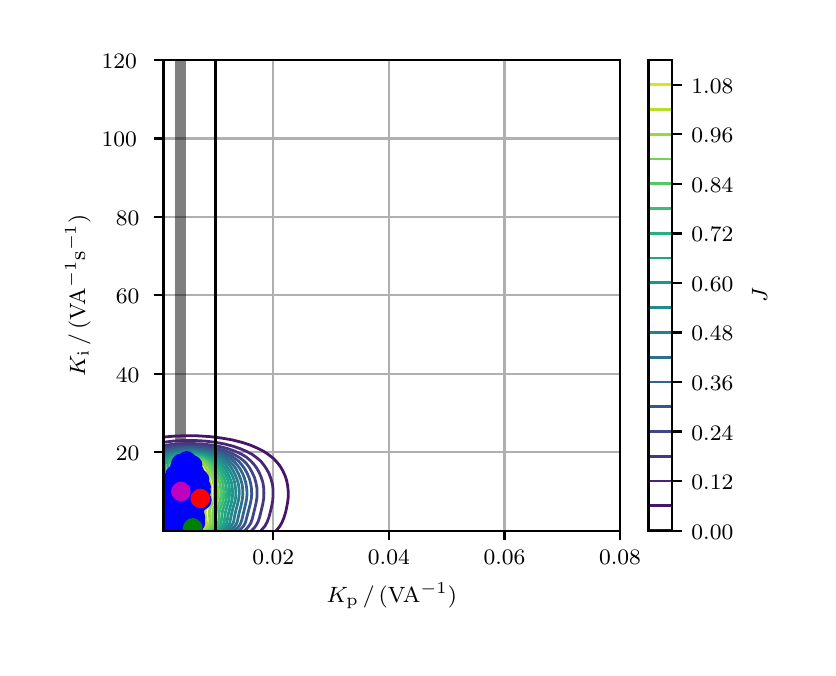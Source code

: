 \begingroup%
\makeatletter%
\begin{pgfpicture}%
\pgfpathrectangle{\pgfpointorigin}{\pgfqpoint{3.9in}{3.1in}}%
\pgfusepath{use as bounding box, clip}%
\begin{pgfscope}%
\pgfsetbuttcap%
\pgfsetmiterjoin%
\definecolor{currentfill}{rgb}{1.0,1.0,1.0}%
\pgfsetfillcolor{currentfill}%
\pgfsetlinewidth{0.0pt}%
\definecolor{currentstroke}{rgb}{1.0,1.0,1.0}%
\pgfsetstrokecolor{currentstroke}%
\pgfsetdash{}{0pt}%
\pgfpathmoveto{\pgfqpoint{0.0in}{0.0in}}%
\pgfpathlineto{\pgfqpoint{3.9in}{0.0in}}%
\pgfpathlineto{\pgfqpoint{3.9in}{3.1in}}%
\pgfpathlineto{\pgfqpoint{0.0in}{3.1in}}%
\pgfpathclose%
\pgfusepath{fill}%
\end{pgfscope}%
\begin{pgfscope}%
\pgfsetbuttcap%
\pgfsetmiterjoin%
\definecolor{currentfill}{rgb}{1.0,1.0,1.0}%
\pgfsetfillcolor{currentfill}%
\pgfsetlinewidth{0.0pt}%
\definecolor{currentstroke}{rgb}{0.0,0.0,0.0}%
\pgfsetstrokecolor{currentstroke}%
\pgfsetstrokeopacity{0.0}%
\pgfsetdash{}{0pt}%
\pgfpathmoveto{\pgfqpoint{0.679in}{0.585in}}%
\pgfpathlineto{\pgfqpoint{2.962in}{0.585in}}%
\pgfpathlineto{\pgfqpoint{2.962in}{2.938in}}%
\pgfpathlineto{\pgfqpoint{0.679in}{2.938in}}%
\pgfpathclose%
\pgfusepath{fill}%
\end{pgfscope}%
\begin{pgfscope}%
\pgfpathrectangle{\pgfqpoint{0.679in}{0.585in}}{\pgfqpoint{2.282in}{2.353in}}%
\pgfusepath{clip}%
\pgfsetrectcap%
\pgfsetroundjoin%
\pgfsetlinewidth{0.803pt}%
\definecolor{currentstroke}{rgb}{0.69,0.69,0.69}%
\pgfsetstrokecolor{currentstroke}%
\pgfsetdash{}{0pt}%
\pgfpathmoveto{\pgfqpoint{1.228in}{0.585in}}%
\pgfpathlineto{\pgfqpoint{1.228in}{2.938in}}%
\pgfusepath{stroke}%
\end{pgfscope}%
\begin{pgfscope}%
\pgfsetbuttcap%
\pgfsetroundjoin%
\definecolor{currentfill}{rgb}{0.0,0.0,0.0}%
\pgfsetfillcolor{currentfill}%
\pgfsetlinewidth{0.803pt}%
\definecolor{currentstroke}{rgb}{0.0,0.0,0.0}%
\pgfsetstrokecolor{currentstroke}%
\pgfsetdash{}{0pt}%
\pgfsys@defobject{currentmarker}{\pgfqpoint{0.0in}{-0.049in}}{\pgfqpoint{0.0in}{0.0in}}{%
\pgfpathmoveto{\pgfqpoint{0.0in}{0.0in}}%
\pgfpathlineto{\pgfqpoint{0.0in}{-0.049in}}%
\pgfusepath{stroke,fill}%
}%
\begin{pgfscope}%
\pgfsys@transformshift{1.228in}{0.585in}%
\pgfsys@useobject{currentmarker}{}%
\end{pgfscope}%
\end{pgfscope}%
\begin{pgfscope}%
\definecolor{textcolor}{rgb}{0.0,0.0,0.0}%
\pgfsetstrokecolor{textcolor}%
\pgfsetfillcolor{textcolor}%
\pgftext[x=1.228in,y=0.488in,,top]{\color{textcolor}\rmfamily\fontsize{8.0}{9.6}\selectfont 0.02}%
\end{pgfscope}%
\begin{pgfscope}%
\pgfpathrectangle{\pgfqpoint{0.679in}{0.585in}}{\pgfqpoint{2.282in}{2.353in}}%
\pgfusepath{clip}%
\pgfsetrectcap%
\pgfsetroundjoin%
\pgfsetlinewidth{0.803pt}%
\definecolor{currentstroke}{rgb}{0.69,0.69,0.69}%
\pgfsetstrokecolor{currentstroke}%
\pgfsetdash{}{0pt}%
\pgfpathmoveto{\pgfqpoint{1.806in}{0.585in}}%
\pgfpathlineto{\pgfqpoint{1.806in}{2.938in}}%
\pgfusepath{stroke}%
\end{pgfscope}%
\begin{pgfscope}%
\pgfsetbuttcap%
\pgfsetroundjoin%
\definecolor{currentfill}{rgb}{0.0,0.0,0.0}%
\pgfsetfillcolor{currentfill}%
\pgfsetlinewidth{0.803pt}%
\definecolor{currentstroke}{rgb}{0.0,0.0,0.0}%
\pgfsetstrokecolor{currentstroke}%
\pgfsetdash{}{0pt}%
\pgfsys@defobject{currentmarker}{\pgfqpoint{0.0in}{-0.049in}}{\pgfqpoint{0.0in}{0.0in}}{%
\pgfpathmoveto{\pgfqpoint{0.0in}{0.0in}}%
\pgfpathlineto{\pgfqpoint{0.0in}{-0.049in}}%
\pgfusepath{stroke,fill}%
}%
\begin{pgfscope}%
\pgfsys@transformshift{1.806in}{0.585in}%
\pgfsys@useobject{currentmarker}{}%
\end{pgfscope}%
\end{pgfscope}%
\begin{pgfscope}%
\definecolor{textcolor}{rgb}{0.0,0.0,0.0}%
\pgfsetstrokecolor{textcolor}%
\pgfsetfillcolor{textcolor}%
\pgftext[x=1.806in,y=0.488in,,top]{\color{textcolor}\rmfamily\fontsize{8.0}{9.6}\selectfont 0.04}%
\end{pgfscope}%
\begin{pgfscope}%
\pgfpathrectangle{\pgfqpoint{0.679in}{0.585in}}{\pgfqpoint{2.282in}{2.353in}}%
\pgfusepath{clip}%
\pgfsetrectcap%
\pgfsetroundjoin%
\pgfsetlinewidth{0.803pt}%
\definecolor{currentstroke}{rgb}{0.69,0.69,0.69}%
\pgfsetstrokecolor{currentstroke}%
\pgfsetdash{}{0pt}%
\pgfpathmoveto{\pgfqpoint{2.384in}{0.585in}}%
\pgfpathlineto{\pgfqpoint{2.384in}{2.938in}}%
\pgfusepath{stroke}%
\end{pgfscope}%
\begin{pgfscope}%
\pgfsetbuttcap%
\pgfsetroundjoin%
\definecolor{currentfill}{rgb}{0.0,0.0,0.0}%
\pgfsetfillcolor{currentfill}%
\pgfsetlinewidth{0.803pt}%
\definecolor{currentstroke}{rgb}{0.0,0.0,0.0}%
\pgfsetstrokecolor{currentstroke}%
\pgfsetdash{}{0pt}%
\pgfsys@defobject{currentmarker}{\pgfqpoint{0.0in}{-0.049in}}{\pgfqpoint{0.0in}{0.0in}}{%
\pgfpathmoveto{\pgfqpoint{0.0in}{0.0in}}%
\pgfpathlineto{\pgfqpoint{0.0in}{-0.049in}}%
\pgfusepath{stroke,fill}%
}%
\begin{pgfscope}%
\pgfsys@transformshift{2.384in}{0.585in}%
\pgfsys@useobject{currentmarker}{}%
\end{pgfscope}%
\end{pgfscope}%
\begin{pgfscope}%
\definecolor{textcolor}{rgb}{0.0,0.0,0.0}%
\pgfsetstrokecolor{textcolor}%
\pgfsetfillcolor{textcolor}%
\pgftext[x=2.384in,y=0.488in,,top]{\color{textcolor}\rmfamily\fontsize{8.0}{9.6}\selectfont 0.06}%
\end{pgfscope}%
\begin{pgfscope}%
\pgfpathrectangle{\pgfqpoint{0.679in}{0.585in}}{\pgfqpoint{2.282in}{2.353in}}%
\pgfusepath{clip}%
\pgfsetrectcap%
\pgfsetroundjoin%
\pgfsetlinewidth{0.803pt}%
\definecolor{currentstroke}{rgb}{0.69,0.69,0.69}%
\pgfsetstrokecolor{currentstroke}%
\pgfsetdash{}{0pt}%
\pgfpathmoveto{\pgfqpoint{2.962in}{0.585in}}%
\pgfpathlineto{\pgfqpoint{2.962in}{2.938in}}%
\pgfusepath{stroke}%
\end{pgfscope}%
\begin{pgfscope}%
\pgfsetbuttcap%
\pgfsetroundjoin%
\definecolor{currentfill}{rgb}{0.0,0.0,0.0}%
\pgfsetfillcolor{currentfill}%
\pgfsetlinewidth{0.803pt}%
\definecolor{currentstroke}{rgb}{0.0,0.0,0.0}%
\pgfsetstrokecolor{currentstroke}%
\pgfsetdash{}{0pt}%
\pgfsys@defobject{currentmarker}{\pgfqpoint{0.0in}{-0.049in}}{\pgfqpoint{0.0in}{0.0in}}{%
\pgfpathmoveto{\pgfqpoint{0.0in}{0.0in}}%
\pgfpathlineto{\pgfqpoint{0.0in}{-0.049in}}%
\pgfusepath{stroke,fill}%
}%
\begin{pgfscope}%
\pgfsys@transformshift{2.962in}{0.585in}%
\pgfsys@useobject{currentmarker}{}%
\end{pgfscope}%
\end{pgfscope}%
\begin{pgfscope}%
\definecolor{textcolor}{rgb}{0.0,0.0,0.0}%
\pgfsetstrokecolor{textcolor}%
\pgfsetfillcolor{textcolor}%
\pgftext[x=2.962in,y=0.488in,,top]{\color{textcolor}\rmfamily\fontsize{8.0}{9.6}\selectfont 0.08}%
\end{pgfscope}%
\begin{pgfscope}%
\definecolor{textcolor}{rgb}{0.0,0.0,0.0}%
\pgfsetstrokecolor{textcolor}%
\pgfsetfillcolor{textcolor}%
\pgftext[x=1.821in,y=0.325in,,top]{\color{textcolor}\rmfamily\fontsize{8.0}{9.6}\selectfont \(\displaystyle K_\mathrm{p}\,/\,\mathrm{(VA^{-1})}\)}%
\end{pgfscope}%
\begin{pgfscope}%
\pgfpathrectangle{\pgfqpoint{0.679in}{0.585in}}{\pgfqpoint{2.282in}{2.353in}}%
\pgfusepath{clip}%
\pgfsetrectcap%
\pgfsetroundjoin%
\pgfsetlinewidth{0.803pt}%
\definecolor{currentstroke}{rgb}{0.69,0.69,0.69}%
\pgfsetstrokecolor{currentstroke}%
\pgfsetdash{}{0pt}%
\pgfpathmoveto{\pgfqpoint{0.679in}{0.977in}}%
\pgfpathlineto{\pgfqpoint{2.962in}{0.977in}}%
\pgfusepath{stroke}%
\end{pgfscope}%
\begin{pgfscope}%
\pgfsetbuttcap%
\pgfsetroundjoin%
\definecolor{currentfill}{rgb}{0.0,0.0,0.0}%
\pgfsetfillcolor{currentfill}%
\pgfsetlinewidth{0.803pt}%
\definecolor{currentstroke}{rgb}{0.0,0.0,0.0}%
\pgfsetstrokecolor{currentstroke}%
\pgfsetdash{}{0pt}%
\pgfsys@defobject{currentmarker}{\pgfqpoint{-0.049in}{0.0in}}{\pgfqpoint{-0.0in}{0.0in}}{%
\pgfpathmoveto{\pgfqpoint{-0.0in}{0.0in}}%
\pgfpathlineto{\pgfqpoint{-0.049in}{0.0in}}%
\pgfusepath{stroke,fill}%
}%
\begin{pgfscope}%
\pgfsys@transformshift{0.679in}{0.977in}%
\pgfsys@useobject{currentmarker}{}%
\end{pgfscope}%
\end{pgfscope}%
\begin{pgfscope}%
\definecolor{textcolor}{rgb}{0.0,0.0,0.0}%
\pgfsetstrokecolor{textcolor}%
\pgfsetfillcolor{textcolor}%
\pgftext[x=0.441in, y=0.935in, left, base]{\color{textcolor}\rmfamily\fontsize{8.0}{9.6}\selectfont 20}%
\end{pgfscope}%
\begin{pgfscope}%
\pgfpathrectangle{\pgfqpoint{0.679in}{0.585in}}{\pgfqpoint{2.282in}{2.353in}}%
\pgfusepath{clip}%
\pgfsetrectcap%
\pgfsetroundjoin%
\pgfsetlinewidth{0.803pt}%
\definecolor{currentstroke}{rgb}{0.69,0.69,0.69}%
\pgfsetstrokecolor{currentstroke}%
\pgfsetdash{}{0pt}%
\pgfpathmoveto{\pgfqpoint{0.679in}{1.37in}}%
\pgfpathlineto{\pgfqpoint{2.962in}{1.37in}}%
\pgfusepath{stroke}%
\end{pgfscope}%
\begin{pgfscope}%
\pgfsetbuttcap%
\pgfsetroundjoin%
\definecolor{currentfill}{rgb}{0.0,0.0,0.0}%
\pgfsetfillcolor{currentfill}%
\pgfsetlinewidth{0.803pt}%
\definecolor{currentstroke}{rgb}{0.0,0.0,0.0}%
\pgfsetstrokecolor{currentstroke}%
\pgfsetdash{}{0pt}%
\pgfsys@defobject{currentmarker}{\pgfqpoint{-0.049in}{0.0in}}{\pgfqpoint{-0.0in}{0.0in}}{%
\pgfpathmoveto{\pgfqpoint{-0.0in}{0.0in}}%
\pgfpathlineto{\pgfqpoint{-0.049in}{0.0in}}%
\pgfusepath{stroke,fill}%
}%
\begin{pgfscope}%
\pgfsys@transformshift{0.679in}{1.37in}%
\pgfsys@useobject{currentmarker}{}%
\end{pgfscope}%
\end{pgfscope}%
\begin{pgfscope}%
\definecolor{textcolor}{rgb}{0.0,0.0,0.0}%
\pgfsetstrokecolor{textcolor}%
\pgfsetfillcolor{textcolor}%
\pgftext[x=0.441in, y=1.327in, left, base]{\color{textcolor}\rmfamily\fontsize{8.0}{9.6}\selectfont 40}%
\end{pgfscope}%
\begin{pgfscope}%
\pgfpathrectangle{\pgfqpoint{0.679in}{0.585in}}{\pgfqpoint{2.282in}{2.353in}}%
\pgfusepath{clip}%
\pgfsetrectcap%
\pgfsetroundjoin%
\pgfsetlinewidth{0.803pt}%
\definecolor{currentstroke}{rgb}{0.69,0.69,0.69}%
\pgfsetstrokecolor{currentstroke}%
\pgfsetdash{}{0pt}%
\pgfpathmoveto{\pgfqpoint{0.679in}{1.762in}}%
\pgfpathlineto{\pgfqpoint{2.962in}{1.762in}}%
\pgfusepath{stroke}%
\end{pgfscope}%
\begin{pgfscope}%
\pgfsetbuttcap%
\pgfsetroundjoin%
\definecolor{currentfill}{rgb}{0.0,0.0,0.0}%
\pgfsetfillcolor{currentfill}%
\pgfsetlinewidth{0.803pt}%
\definecolor{currentstroke}{rgb}{0.0,0.0,0.0}%
\pgfsetstrokecolor{currentstroke}%
\pgfsetdash{}{0pt}%
\pgfsys@defobject{currentmarker}{\pgfqpoint{-0.049in}{0.0in}}{\pgfqpoint{-0.0in}{0.0in}}{%
\pgfpathmoveto{\pgfqpoint{-0.0in}{0.0in}}%
\pgfpathlineto{\pgfqpoint{-0.049in}{0.0in}}%
\pgfusepath{stroke,fill}%
}%
\begin{pgfscope}%
\pgfsys@transformshift{0.679in}{1.762in}%
\pgfsys@useobject{currentmarker}{}%
\end{pgfscope}%
\end{pgfscope}%
\begin{pgfscope}%
\definecolor{textcolor}{rgb}{0.0,0.0,0.0}%
\pgfsetstrokecolor{textcolor}%
\pgfsetfillcolor{textcolor}%
\pgftext[x=0.441in, y=1.72in, left, base]{\color{textcolor}\rmfamily\fontsize{8.0}{9.6}\selectfont 60}%
\end{pgfscope}%
\begin{pgfscope}%
\pgfpathrectangle{\pgfqpoint{0.679in}{0.585in}}{\pgfqpoint{2.282in}{2.353in}}%
\pgfusepath{clip}%
\pgfsetrectcap%
\pgfsetroundjoin%
\pgfsetlinewidth{0.803pt}%
\definecolor{currentstroke}{rgb}{0.69,0.69,0.69}%
\pgfsetstrokecolor{currentstroke}%
\pgfsetdash{}{0pt}%
\pgfpathmoveto{\pgfqpoint{0.679in}{2.154in}}%
\pgfpathlineto{\pgfqpoint{2.962in}{2.154in}}%
\pgfusepath{stroke}%
\end{pgfscope}%
\begin{pgfscope}%
\pgfsetbuttcap%
\pgfsetroundjoin%
\definecolor{currentfill}{rgb}{0.0,0.0,0.0}%
\pgfsetfillcolor{currentfill}%
\pgfsetlinewidth{0.803pt}%
\definecolor{currentstroke}{rgb}{0.0,0.0,0.0}%
\pgfsetstrokecolor{currentstroke}%
\pgfsetdash{}{0pt}%
\pgfsys@defobject{currentmarker}{\pgfqpoint{-0.049in}{0.0in}}{\pgfqpoint{-0.0in}{0.0in}}{%
\pgfpathmoveto{\pgfqpoint{-0.0in}{0.0in}}%
\pgfpathlineto{\pgfqpoint{-0.049in}{0.0in}}%
\pgfusepath{stroke,fill}%
}%
\begin{pgfscope}%
\pgfsys@transformshift{0.679in}{2.154in}%
\pgfsys@useobject{currentmarker}{}%
\end{pgfscope}%
\end{pgfscope}%
\begin{pgfscope}%
\definecolor{textcolor}{rgb}{0.0,0.0,0.0}%
\pgfsetstrokecolor{textcolor}%
\pgfsetfillcolor{textcolor}%
\pgftext[x=0.441in, y=2.112in, left, base]{\color{textcolor}\rmfamily\fontsize{8.0}{9.6}\selectfont 80}%
\end{pgfscope}%
\begin{pgfscope}%
\pgfpathrectangle{\pgfqpoint{0.679in}{0.585in}}{\pgfqpoint{2.282in}{2.353in}}%
\pgfusepath{clip}%
\pgfsetrectcap%
\pgfsetroundjoin%
\pgfsetlinewidth{0.803pt}%
\definecolor{currentstroke}{rgb}{0.69,0.69,0.69}%
\pgfsetstrokecolor{currentstroke}%
\pgfsetdash{}{0pt}%
\pgfpathmoveto{\pgfqpoint{0.679in}{2.546in}}%
\pgfpathlineto{\pgfqpoint{2.962in}{2.546in}}%
\pgfusepath{stroke}%
\end{pgfscope}%
\begin{pgfscope}%
\pgfsetbuttcap%
\pgfsetroundjoin%
\definecolor{currentfill}{rgb}{0.0,0.0,0.0}%
\pgfsetfillcolor{currentfill}%
\pgfsetlinewidth{0.803pt}%
\definecolor{currentstroke}{rgb}{0.0,0.0,0.0}%
\pgfsetstrokecolor{currentstroke}%
\pgfsetdash{}{0pt}%
\pgfsys@defobject{currentmarker}{\pgfqpoint{-0.049in}{0.0in}}{\pgfqpoint{-0.0in}{0.0in}}{%
\pgfpathmoveto{\pgfqpoint{-0.0in}{0.0in}}%
\pgfpathlineto{\pgfqpoint{-0.049in}{0.0in}}%
\pgfusepath{stroke,fill}%
}%
\begin{pgfscope}%
\pgfsys@transformshift{0.679in}{2.546in}%
\pgfsys@useobject{currentmarker}{}%
\end{pgfscope}%
\end{pgfscope}%
\begin{pgfscope}%
\definecolor{textcolor}{rgb}{0.0,0.0,0.0}%
\pgfsetstrokecolor{textcolor}%
\pgfsetfillcolor{textcolor}%
\pgftext[x=0.37in, y=2.504in, left, base]{\color{textcolor}\rmfamily\fontsize{8.0}{9.6}\selectfont 100}%
\end{pgfscope}%
\begin{pgfscope}%
\pgfpathrectangle{\pgfqpoint{0.679in}{0.585in}}{\pgfqpoint{2.282in}{2.353in}}%
\pgfusepath{clip}%
\pgfsetrectcap%
\pgfsetroundjoin%
\pgfsetlinewidth{0.803pt}%
\definecolor{currentstroke}{rgb}{0.69,0.69,0.69}%
\pgfsetstrokecolor{currentstroke}%
\pgfsetdash{}{0pt}%
\pgfpathmoveto{\pgfqpoint{0.679in}{2.938in}}%
\pgfpathlineto{\pgfqpoint{2.962in}{2.938in}}%
\pgfusepath{stroke}%
\end{pgfscope}%
\begin{pgfscope}%
\pgfsetbuttcap%
\pgfsetroundjoin%
\definecolor{currentfill}{rgb}{0.0,0.0,0.0}%
\pgfsetfillcolor{currentfill}%
\pgfsetlinewidth{0.803pt}%
\definecolor{currentstroke}{rgb}{0.0,0.0,0.0}%
\pgfsetstrokecolor{currentstroke}%
\pgfsetdash{}{0pt}%
\pgfsys@defobject{currentmarker}{\pgfqpoint{-0.049in}{0.0in}}{\pgfqpoint{-0.0in}{0.0in}}{%
\pgfpathmoveto{\pgfqpoint{-0.0in}{0.0in}}%
\pgfpathlineto{\pgfqpoint{-0.049in}{0.0in}}%
\pgfusepath{stroke,fill}%
}%
\begin{pgfscope}%
\pgfsys@transformshift{0.679in}{2.938in}%
\pgfsys@useobject{currentmarker}{}%
\end{pgfscope}%
\end{pgfscope}%
\begin{pgfscope}%
\definecolor{textcolor}{rgb}{0.0,0.0,0.0}%
\pgfsetstrokecolor{textcolor}%
\pgfsetfillcolor{textcolor}%
\pgftext[x=0.37in, y=2.896in, left, base]{\color{textcolor}\rmfamily\fontsize{8.0}{9.6}\selectfont 120}%
\end{pgfscope}%
\begin{pgfscope}%
\definecolor{textcolor}{rgb}{0.0,0.0,0.0}%
\pgfsetstrokecolor{textcolor}%
\pgfsetfillcolor{textcolor}%
\pgftext[x=0.315in,y=1.762in,,bottom,rotate=90.0]{\color{textcolor}\rmfamily\fontsize{8.0}{9.6}\selectfont \(\displaystyle K_\mathrm{i}\,/\,\mathrm{(VA^{-1}s^{-1})}\)}%
\end{pgfscope}%
\begin{pgfscope}%
\pgfpathrectangle{\pgfqpoint{0.679in}{0.585in}}{\pgfqpoint{2.282in}{2.353in}}%
\pgfusepath{clip}%
\pgfsetrectcap%
\pgfsetroundjoin%
\pgfsetlinewidth{4.015pt}%
\definecolor{currentstroke}{rgb}{0.0,0.0,0.0}%
\pgfsetstrokecolor{currentstroke}%
\pgfsetstrokeopacity{0.5}%
\pgfsetdash{}{0pt}%
\pgfpathmoveto{\pgfqpoint{0.766in}{0.585in}}%
\pgfpathlineto{\pgfqpoint{0.766in}{2.938in}}%
\pgfusepath{stroke}%
\end{pgfscope}%
\begin{pgfscope}%
\pgfpathrectangle{\pgfqpoint{0.679in}{0.585in}}{\pgfqpoint{2.282in}{2.353in}}%
\pgfusepath{clip}%
\pgfsetbuttcap%
\pgfsetroundjoin%
\pgfsetlinewidth{1.004pt}%
\definecolor{currentstroke}{rgb}{0.281,0.079,0.402}%
\pgfsetstrokecolor{currentstroke}%
\pgfsetdash{}{0pt}%
\pgfpathmoveto{\pgfqpoint{0.679in}{1.053in}}%
\pgfpathlineto{\pgfqpoint{0.736in}{1.058in}}%
\pgfpathlineto{\pgfqpoint{0.796in}{1.06in}}%
\pgfpathlineto{\pgfqpoint{0.855in}{1.059in}}%
\pgfpathlineto{\pgfqpoint{0.915in}{1.055in}}%
\pgfpathlineto{\pgfqpoint{0.97in}{1.048in}}%
\pgfpathlineto{\pgfqpoint{1.022in}{1.039in}}%
\pgfpathlineto{\pgfqpoint{1.07in}{1.027in}}%
\pgfpathlineto{\pgfqpoint{1.113in}{1.013in}}%
\pgfpathlineto{\pgfqpoint{1.15in}{0.997in}}%
\pgfpathlineto{\pgfqpoint{1.18in}{0.982in}}%
\pgfpathlineto{\pgfqpoint{1.206in}{0.964in}}%
\pgfpathlineto{\pgfqpoint{1.228in}{0.947in}}%
\pgfpathlineto{\pgfqpoint{1.246in}{0.928in}}%
\pgfpathlineto{\pgfqpoint{1.262in}{0.908in}}%
\pgfpathlineto{\pgfqpoint{1.276in}{0.884in}}%
\pgfpathlineto{\pgfqpoint{1.287in}{0.86in}}%
\pgfpathlineto{\pgfqpoint{1.295in}{0.835in}}%
\pgfpathlineto{\pgfqpoint{1.3in}{0.809in}}%
\pgfpathlineto{\pgfqpoint{1.303in}{0.781in}}%
\pgfpathlineto{\pgfqpoint{1.303in}{0.753in}}%
\pgfpathlineto{\pgfqpoint{1.299in}{0.722in}}%
\pgfpathlineto{\pgfqpoint{1.291in}{0.682in}}%
\pgfpathlineto{\pgfqpoint{1.281in}{0.649in}}%
\pgfpathlineto{\pgfqpoint{1.271in}{0.625in}}%
\pgfpathlineto{\pgfqpoint{1.26in}{0.606in}}%
\pgfpathlineto{\pgfqpoint{1.246in}{0.589in}}%
\pgfpathlineto{\pgfqpoint{1.243in}{0.585in}}%
\pgfpathlineto{\pgfqpoint{1.243in}{0.585in}}%
\pgfusepath{stroke}%
\end{pgfscope}%
\begin{pgfscope}%
\pgfpathrectangle{\pgfqpoint{0.679in}{0.585in}}{\pgfqpoint{2.282in}{2.353in}}%
\pgfusepath{clip}%
\pgfsetbuttcap%
\pgfsetroundjoin%
\pgfsetlinewidth{1.004pt}%
\definecolor{currentstroke}{rgb}{0.282,0.146,0.462}%
\pgfsetstrokecolor{currentstroke}%
\pgfsetdash{}{0pt}%
\pgfpathmoveto{\pgfqpoint{0.679in}{1.027in}}%
\pgfpathlineto{\pgfqpoint{0.727in}{1.033in}}%
\pgfpathlineto{\pgfqpoint{0.782in}{1.036in}}%
\pgfpathlineto{\pgfqpoint{0.835in}{1.036in}}%
\pgfpathlineto{\pgfqpoint{0.887in}{1.033in}}%
\pgfpathlineto{\pgfqpoint{0.938in}{1.027in}}%
\pgfpathlineto{\pgfqpoint{0.986in}{1.018in}}%
\pgfpathlineto{\pgfqpoint{1.028in}{1.007in}}%
\pgfpathlineto{\pgfqpoint{1.063in}{0.995in}}%
\pgfpathlineto{\pgfqpoint{1.095in}{0.981in}}%
\pgfpathlineto{\pgfqpoint{1.123in}{0.966in}}%
\pgfpathlineto{\pgfqpoint{1.145in}{0.95in}}%
\pgfpathlineto{\pgfqpoint{1.166in}{0.932in}}%
\pgfpathlineto{\pgfqpoint{1.182in}{0.912in}}%
\pgfpathlineto{\pgfqpoint{1.196in}{0.891in}}%
\pgfpathlineto{\pgfqpoint{1.208in}{0.868in}}%
\pgfpathlineto{\pgfqpoint{1.217in}{0.842in}}%
\pgfpathlineto{\pgfqpoint{1.224in}{0.816in}}%
\pgfpathlineto{\pgfqpoint{1.227in}{0.79in}}%
\pgfpathlineto{\pgfqpoint{1.227in}{0.762in}}%
\pgfpathlineto{\pgfqpoint{1.225in}{0.734in}}%
\pgfpathlineto{\pgfqpoint{1.218in}{0.698in}}%
\pgfpathlineto{\pgfqpoint{1.206in}{0.651in}}%
\pgfpathlineto{\pgfqpoint{1.197in}{0.628in}}%
\pgfpathlineto{\pgfqpoint{1.187in}{0.609in}}%
\pgfpathlineto{\pgfqpoint{1.175in}{0.595in}}%
\pgfpathlineto{\pgfqpoint{1.166in}{0.585in}}%
\pgfpathlineto{\pgfqpoint{1.166in}{0.585in}}%
\pgfusepath{stroke}%
\end{pgfscope}%
\begin{pgfscope}%
\pgfpathrectangle{\pgfqpoint{0.679in}{0.585in}}{\pgfqpoint{2.282in}{2.353in}}%
\pgfusepath{clip}%
\pgfsetbuttcap%
\pgfsetroundjoin%
\pgfsetlinewidth{1.004pt}%
\definecolor{currentstroke}{rgb}{0.271,0.214,0.507}%
\pgfsetstrokecolor{currentstroke}%
\pgfsetdash{}{0pt}%
\pgfpathmoveto{\pgfqpoint{0.679in}{1.01in}}%
\pgfpathlineto{\pgfqpoint{0.723in}{1.017in}}%
\pgfpathlineto{\pgfqpoint{0.768in}{1.02in}}%
\pgfpathlineto{\pgfqpoint{0.819in}{1.021in}}%
\pgfpathlineto{\pgfqpoint{0.869in}{1.019in}}%
\pgfpathlineto{\pgfqpoint{0.919in}{1.013in}}%
\pgfpathlineto{\pgfqpoint{0.963in}{1.005in}}%
\pgfpathlineto{\pgfqpoint{1.004in}{0.994in}}%
\pgfpathlineto{\pgfqpoint{1.038in}{0.982in}}%
\pgfpathlineto{\pgfqpoint{1.068in}{0.968in}}%
\pgfpathlineto{\pgfqpoint{1.093in}{0.953in}}%
\pgfpathlineto{\pgfqpoint{1.113in}{0.936in}}%
\pgfpathlineto{\pgfqpoint{1.129in}{0.919in}}%
\pgfpathlineto{\pgfqpoint{1.143in}{0.901in}}%
\pgfpathlineto{\pgfqpoint{1.157in}{0.877in}}%
\pgfpathlineto{\pgfqpoint{1.168in}{0.851in}}%
\pgfpathlineto{\pgfqpoint{1.176in}{0.826in}}%
\pgfpathlineto{\pgfqpoint{1.18in}{0.8in}}%
\pgfpathlineto{\pgfqpoint{1.181in}{0.774in}}%
\pgfpathlineto{\pgfqpoint{1.18in}{0.745in}}%
\pgfpathlineto{\pgfqpoint{1.175in}{0.715in}}%
\pgfpathlineto{\pgfqpoint{1.16in}{0.654in}}%
\pgfpathlineto{\pgfqpoint{1.152in}{0.63in}}%
\pgfpathlineto{\pgfqpoint{1.143in}{0.613in}}%
\pgfpathlineto{\pgfqpoint{1.133in}{0.599in}}%
\pgfpathlineto{\pgfqpoint{1.119in}{0.585in}}%
\pgfpathlineto{\pgfqpoint{1.119in}{0.585in}}%
\pgfusepath{stroke}%
\end{pgfscope}%
\begin{pgfscope}%
\pgfpathrectangle{\pgfqpoint{0.679in}{0.585in}}{\pgfqpoint{2.282in}{2.353in}}%
\pgfusepath{clip}%
\pgfsetbuttcap%
\pgfsetroundjoin%
\pgfsetlinewidth{1.004pt}%
\definecolor{currentstroke}{rgb}{0.25,0.274,0.533}%
\pgfsetstrokecolor{currentstroke}%
\pgfsetdash{}{0pt}%
\pgfpathmoveto{\pgfqpoint{0.679in}{0.998in}}%
\pgfpathlineto{\pgfqpoint{0.716in}{1.004in}}%
\pgfpathlineto{\pgfqpoint{0.759in}{1.009in}}%
\pgfpathlineto{\pgfqpoint{0.805in}{1.01in}}%
\pgfpathlineto{\pgfqpoint{0.851in}{1.009in}}%
\pgfpathlineto{\pgfqpoint{0.896in}{1.005in}}%
\pgfpathlineto{\pgfqpoint{0.938in}{0.997in}}%
\pgfpathlineto{\pgfqpoint{0.974in}{0.989in}}%
\pgfpathlineto{\pgfqpoint{1.008in}{0.977in}}%
\pgfpathlineto{\pgfqpoint{1.036in}{0.964in}}%
\pgfpathlineto{\pgfqpoint{1.06in}{0.95in}}%
\pgfpathlineto{\pgfqpoint{1.079in}{0.935in}}%
\pgfpathlineto{\pgfqpoint{1.095in}{0.919in}}%
\pgfpathlineto{\pgfqpoint{1.109in}{0.9in}}%
\pgfpathlineto{\pgfqpoint{1.122in}{0.877in}}%
\pgfpathlineto{\pgfqpoint{1.134in}{0.851in}}%
\pgfpathlineto{\pgfqpoint{1.141in}{0.826in}}%
\pgfpathlineto{\pgfqpoint{1.146in}{0.8in}}%
\pgfpathlineto{\pgfqpoint{1.147in}{0.774in}}%
\pgfpathlineto{\pgfqpoint{1.146in}{0.748in}}%
\pgfpathlineto{\pgfqpoint{1.141in}{0.719in}}%
\pgfpathlineto{\pgfqpoint{1.123in}{0.644in}}%
\pgfpathlineto{\pgfqpoint{1.116in}{0.624in}}%
\pgfpathlineto{\pgfqpoint{1.108in}{0.611in}}%
\pgfpathlineto{\pgfqpoint{1.097in}{0.597in}}%
\pgfpathlineto{\pgfqpoint{1.084in}{0.585in}}%
\pgfpathlineto{\pgfqpoint{1.084in}{0.585in}}%
\pgfusepath{stroke}%
\end{pgfscope}%
\begin{pgfscope}%
\pgfpathrectangle{\pgfqpoint{0.679in}{0.585in}}{\pgfqpoint{2.282in}{2.353in}}%
\pgfusepath{clip}%
\pgfsetbuttcap%
\pgfsetroundjoin%
\pgfsetlinewidth{1.004pt}%
\definecolor{currentstroke}{rgb}{0.224,0.335,0.548}%
\pgfsetstrokecolor{currentstroke}%
\pgfsetdash{}{0pt}%
\pgfpathmoveto{\pgfqpoint{0.679in}{0.987in}}%
\pgfpathlineto{\pgfqpoint{0.714in}{0.994in}}%
\pgfpathlineto{\pgfqpoint{0.752in}{0.999in}}%
\pgfpathlineto{\pgfqpoint{0.796in}{1.002in}}%
\pgfpathlineto{\pgfqpoint{0.839in}{1.001in}}%
\pgfpathlineto{\pgfqpoint{0.883in}{0.997in}}%
\pgfpathlineto{\pgfqpoint{0.923in}{0.99in}}%
\pgfpathlineto{\pgfqpoint{0.958in}{0.982in}}%
\pgfpathlineto{\pgfqpoint{0.99in}{0.971in}}%
\pgfpathlineto{\pgfqpoint{1.015in}{0.959in}}%
\pgfpathlineto{\pgfqpoint{1.037in}{0.946in}}%
\pgfpathlineto{\pgfqpoint{1.055in}{0.932in}}%
\pgfpathlineto{\pgfqpoint{1.07in}{0.915in}}%
\pgfpathlineto{\pgfqpoint{1.084in}{0.896in}}%
\pgfpathlineto{\pgfqpoint{1.097in}{0.873in}}%
\pgfpathlineto{\pgfqpoint{1.108in}{0.847in}}%
\pgfpathlineto{\pgfqpoint{1.115in}{0.821in}}%
\pgfpathlineto{\pgfqpoint{1.119in}{0.795in}}%
\pgfpathlineto{\pgfqpoint{1.12in}{0.769in}}%
\pgfpathlineto{\pgfqpoint{1.118in}{0.743in}}%
\pgfpathlineto{\pgfqpoint{1.112in}{0.715in}}%
\pgfpathlineto{\pgfqpoint{1.088in}{0.623in}}%
\pgfpathlineto{\pgfqpoint{1.079in}{0.608in}}%
\pgfpathlineto{\pgfqpoint{1.068in}{0.595in}}%
\pgfpathlineto{\pgfqpoint{1.055in}{0.585in}}%
\pgfpathlineto{\pgfqpoint{1.055in}{0.585in}}%
\pgfusepath{stroke}%
\end{pgfscope}%
\begin{pgfscope}%
\pgfpathrectangle{\pgfqpoint{0.679in}{0.585in}}{\pgfqpoint{2.282in}{2.353in}}%
\pgfusepath{clip}%
\pgfsetbuttcap%
\pgfsetroundjoin%
\pgfsetlinewidth{1.004pt}%
\definecolor{currentstroke}{rgb}{0.199,0.388,0.555}%
\pgfsetstrokecolor{currentstroke}%
\pgfsetdash{}{0pt}%
\pgfpathmoveto{\pgfqpoint{0.679in}{0.977in}}%
\pgfpathlineto{\pgfqpoint{0.709in}{0.985in}}%
\pgfpathlineto{\pgfqpoint{0.746in}{0.991in}}%
\pgfpathlineto{\pgfqpoint{0.784in}{0.994in}}%
\pgfpathlineto{\pgfqpoint{0.826in}{0.994in}}%
\pgfpathlineto{\pgfqpoint{0.867in}{0.991in}}%
\pgfpathlineto{\pgfqpoint{0.906in}{0.985in}}%
\pgfpathlineto{\pgfqpoint{0.94in}{0.977in}}%
\pgfpathlineto{\pgfqpoint{0.971in}{0.967in}}%
\pgfpathlineto{\pgfqpoint{0.996in}{0.955in}}%
\pgfpathlineto{\pgfqpoint{1.018in}{0.942in}}%
\pgfpathlineto{\pgfqpoint{1.034in}{0.929in}}%
\pgfpathlineto{\pgfqpoint{1.048in}{0.913in}}%
\pgfpathlineto{\pgfqpoint{1.062in}{0.894in}}%
\pgfpathlineto{\pgfqpoint{1.075in}{0.87in}}%
\pgfpathlineto{\pgfqpoint{1.084in}{0.847in}}%
\pgfpathlineto{\pgfqpoint{1.091in}{0.823in}}%
\pgfpathlineto{\pgfqpoint{1.095in}{0.797in}}%
\pgfpathlineto{\pgfqpoint{1.097in}{0.771in}}%
\pgfpathlineto{\pgfqpoint{1.095in}{0.745in}}%
\pgfpathlineto{\pgfqpoint{1.09in}{0.72in}}%
\pgfpathlineto{\pgfqpoint{1.072in}{0.644in}}%
\pgfpathlineto{\pgfqpoint{1.066in}{0.625in}}%
\pgfpathlineto{\pgfqpoint{1.059in}{0.611in}}%
\pgfpathlineto{\pgfqpoint{1.049in}{0.599in}}%
\pgfpathlineto{\pgfqpoint{1.035in}{0.588in}}%
\pgfpathlineto{\pgfqpoint{1.031in}{0.585in}}%
\pgfpathlineto{\pgfqpoint{1.031in}{0.585in}}%
\pgfusepath{stroke}%
\end{pgfscope}%
\begin{pgfscope}%
\pgfpathrectangle{\pgfqpoint{0.679in}{0.585in}}{\pgfqpoint{2.282in}{2.353in}}%
\pgfusepath{clip}%
\pgfsetbuttcap%
\pgfsetroundjoin%
\pgfsetlinewidth{1.004pt}%
\definecolor{currentstroke}{rgb}{0.176,0.441,0.558}%
\pgfsetstrokecolor{currentstroke}%
\pgfsetdash{}{0pt}%
\pgfpathmoveto{\pgfqpoint{0.679in}{0.968in}}%
\pgfpathlineto{\pgfqpoint{0.705in}{0.976in}}%
\pgfpathlineto{\pgfqpoint{0.734in}{0.982in}}%
\pgfpathlineto{\pgfqpoint{0.771in}{0.986in}}%
\pgfpathlineto{\pgfqpoint{0.81in}{0.988in}}%
\pgfpathlineto{\pgfqpoint{0.848in}{0.986in}}%
\pgfpathlineto{\pgfqpoint{0.887in}{0.981in}}%
\pgfpathlineto{\pgfqpoint{0.922in}{0.974in}}%
\pgfpathlineto{\pgfqpoint{0.952in}{0.964in}}%
\pgfpathlineto{\pgfqpoint{0.976in}{0.954in}}%
\pgfpathlineto{\pgfqpoint{0.997in}{0.941in}}%
\pgfpathlineto{\pgfqpoint{1.013in}{0.928in}}%
\pgfpathlineto{\pgfqpoint{1.028in}{0.913in}}%
\pgfpathlineto{\pgfqpoint{1.041in}{0.894in}}%
\pgfpathlineto{\pgfqpoint{1.055in}{0.868in}}%
\pgfpathlineto{\pgfqpoint{1.065in}{0.842in}}%
\pgfpathlineto{\pgfqpoint{1.072in}{0.818in}}%
\pgfpathlineto{\pgfqpoint{1.075in}{0.793in}}%
\pgfpathlineto{\pgfqpoint{1.076in}{0.767in}}%
\pgfpathlineto{\pgfqpoint{1.073in}{0.741in}}%
\pgfpathlineto{\pgfqpoint{1.068in}{0.715in}}%
\pgfpathlineto{\pgfqpoint{1.056in}{0.668in}}%
\pgfpathlineto{\pgfqpoint{1.048in}{0.63in}}%
\pgfpathlineto{\pgfqpoint{1.042in}{0.616in}}%
\pgfpathlineto{\pgfqpoint{1.033in}{0.604in}}%
\pgfpathlineto{\pgfqpoint{1.02in}{0.592in}}%
\pgfpathlineto{\pgfqpoint{1.01in}{0.585in}}%
\pgfpathlineto{\pgfqpoint{1.01in}{0.585in}}%
\pgfusepath{stroke}%
\end{pgfscope}%
\begin{pgfscope}%
\pgfpathrectangle{\pgfqpoint{0.679in}{0.585in}}{\pgfqpoint{2.282in}{2.353in}}%
\pgfusepath{clip}%
\pgfsetbuttcap%
\pgfsetroundjoin%
\pgfsetlinewidth{1.004pt}%
\definecolor{currentstroke}{rgb}{0.156,0.49,0.558}%
\pgfsetstrokecolor{currentstroke}%
\pgfsetdash{}{0pt}%
\pgfpathmoveto{\pgfqpoint{0.679in}{0.959in}}%
\pgfpathlineto{\pgfqpoint{0.7in}{0.967in}}%
\pgfpathlineto{\pgfqpoint{0.727in}{0.974in}}%
\pgfpathlineto{\pgfqpoint{0.759in}{0.979in}}%
\pgfpathlineto{\pgfqpoint{0.796in}{0.982in}}%
\pgfpathlineto{\pgfqpoint{0.832in}{0.981in}}%
\pgfpathlineto{\pgfqpoint{0.869in}{0.978in}}%
\pgfpathlineto{\pgfqpoint{0.903in}{0.971in}}%
\pgfpathlineto{\pgfqpoint{0.933in}{0.963in}}%
\pgfpathlineto{\pgfqpoint{0.958in}{0.952in}}%
\pgfpathlineto{\pgfqpoint{0.979in}{0.94in}}%
\pgfpathlineto{\pgfqpoint{0.996in}{0.927in}}%
\pgfpathlineto{\pgfqpoint{1.009in}{0.913in}}%
\pgfpathlineto{\pgfqpoint{1.022in}{0.894in}}%
\pgfpathlineto{\pgfqpoint{1.036in}{0.868in}}%
\pgfpathlineto{\pgfqpoint{1.046in}{0.844in}}%
\pgfpathlineto{\pgfqpoint{1.053in}{0.821in}}%
\pgfpathlineto{\pgfqpoint{1.057in}{0.795in}}%
\pgfpathlineto{\pgfqpoint{1.058in}{0.769in}}%
\pgfpathlineto{\pgfqpoint{1.055in}{0.743in}}%
\pgfpathlineto{\pgfqpoint{1.05in}{0.72in}}%
\pgfpathlineto{\pgfqpoint{1.037in}{0.67in}}%
\pgfpathlineto{\pgfqpoint{1.029in}{0.627in}}%
\pgfpathlineto{\pgfqpoint{1.022in}{0.614in}}%
\pgfpathlineto{\pgfqpoint{1.013in}{0.602in}}%
\pgfpathlineto{\pgfqpoint{0.999in}{0.59in}}%
\pgfpathlineto{\pgfqpoint{0.991in}{0.585in}}%
\pgfpathlineto{\pgfqpoint{0.991in}{0.585in}}%
\pgfusepath{stroke}%
\end{pgfscope}%
\begin{pgfscope}%
\pgfpathrectangle{\pgfqpoint{0.679in}{0.585in}}{\pgfqpoint{2.282in}{2.353in}}%
\pgfusepath{clip}%
\pgfsetbuttcap%
\pgfsetroundjoin%
\pgfsetlinewidth{1.004pt}%
\definecolor{currentstroke}{rgb}{0.136,0.541,0.554}%
\pgfsetstrokecolor{currentstroke}%
\pgfsetdash{}{0pt}%
\pgfpathmoveto{\pgfqpoint{0.679in}{0.948in}}%
\pgfpathlineto{\pgfqpoint{0.696in}{0.957in}}%
\pgfpathlineto{\pgfqpoint{0.716in}{0.965in}}%
\pgfpathlineto{\pgfqpoint{0.741in}{0.971in}}%
\pgfpathlineto{\pgfqpoint{0.773in}{0.975in}}%
\pgfpathlineto{\pgfqpoint{0.807in}{0.977in}}%
\pgfpathlineto{\pgfqpoint{0.844in}{0.975in}}%
\pgfpathlineto{\pgfqpoint{0.878in}{0.97in}}%
\pgfpathlineto{\pgfqpoint{0.908in}{0.963in}}%
\pgfpathlineto{\pgfqpoint{0.933in}{0.955in}}%
\pgfpathlineto{\pgfqpoint{0.954in}{0.945in}}%
\pgfpathlineto{\pgfqpoint{0.972in}{0.932in}}%
\pgfpathlineto{\pgfqpoint{0.986in}{0.92in}}%
\pgfpathlineto{\pgfqpoint{0.999in}{0.902in}}%
\pgfpathlineto{\pgfqpoint{1.013in}{0.88in}}%
\pgfpathlineto{\pgfqpoint{1.026in}{0.854in}}%
\pgfpathlineto{\pgfqpoint{1.034in}{0.83in}}%
\pgfpathlineto{\pgfqpoint{1.038in}{0.807in}}%
\pgfpathlineto{\pgfqpoint{1.041in}{0.781in}}%
\pgfpathlineto{\pgfqpoint{1.04in}{0.753in}}%
\pgfpathlineto{\pgfqpoint{1.036in}{0.73in}}%
\pgfpathlineto{\pgfqpoint{1.028in}{0.703in}}%
\pgfpathlineto{\pgfqpoint{1.021in}{0.677in}}%
\pgfpathlineto{\pgfqpoint{1.01in}{0.621in}}%
\pgfpathlineto{\pgfqpoint{1.003in}{0.609in}}%
\pgfpathlineto{\pgfqpoint{0.992in}{0.598in}}%
\pgfpathlineto{\pgfqpoint{0.981in}{0.59in}}%
\pgfpathlineto{\pgfqpoint{0.973in}{0.585in}}%
\pgfpathlineto{\pgfqpoint{0.973in}{0.585in}}%
\pgfusepath{stroke}%
\end{pgfscope}%
\begin{pgfscope}%
\pgfpathrectangle{\pgfqpoint{0.679in}{0.585in}}{\pgfqpoint{2.282in}{2.353in}}%
\pgfusepath{clip}%
\pgfsetbuttcap%
\pgfsetroundjoin%
\pgfsetlinewidth{1.004pt}%
\definecolor{currentstroke}{rgb}{0.122,0.589,0.546}%
\pgfsetstrokecolor{currentstroke}%
\pgfsetdash{}{0pt}%
\pgfpathmoveto{\pgfqpoint{0.679in}{0.933in}}%
\pgfpathlineto{\pgfqpoint{0.686in}{0.941in}}%
\pgfpathlineto{\pgfqpoint{0.7in}{0.95in}}%
\pgfpathlineto{\pgfqpoint{0.716in}{0.958in}}%
\pgfpathlineto{\pgfqpoint{0.739in}{0.965in}}%
\pgfpathlineto{\pgfqpoint{0.766in}{0.969in}}%
\pgfpathlineto{\pgfqpoint{0.798in}{0.972in}}%
\pgfpathlineto{\pgfqpoint{0.832in}{0.971in}}%
\pgfpathlineto{\pgfqpoint{0.866in}{0.967in}}%
\pgfpathlineto{\pgfqpoint{0.894in}{0.961in}}%
\pgfpathlineto{\pgfqpoint{0.919in}{0.952in}}%
\pgfpathlineto{\pgfqpoint{0.94in}{0.942in}}%
\pgfpathlineto{\pgfqpoint{0.956in}{0.932in}}%
\pgfpathlineto{\pgfqpoint{0.971in}{0.917in}}%
\pgfpathlineto{\pgfqpoint{0.984in}{0.901in}}%
\pgfpathlineto{\pgfqpoint{0.999in}{0.875in}}%
\pgfpathlineto{\pgfqpoint{1.011in}{0.849in}}%
\pgfpathlineto{\pgfqpoint{1.019in}{0.826in}}%
\pgfpathlineto{\pgfqpoint{1.023in}{0.8in}}%
\pgfpathlineto{\pgfqpoint{1.025in}{0.774in}}%
\pgfpathlineto{\pgfqpoint{1.023in}{0.748in}}%
\pgfpathlineto{\pgfqpoint{1.019in}{0.727in}}%
\pgfpathlineto{\pgfqpoint{1.003in}{0.668in}}%
\pgfpathlineto{\pgfqpoint{0.996in}{0.625in}}%
\pgfpathlineto{\pgfqpoint{0.99in}{0.612in}}%
\pgfpathlineto{\pgfqpoint{0.983in}{0.604in}}%
\pgfpathlineto{\pgfqpoint{0.972in}{0.594in}}%
\pgfpathlineto{\pgfqpoint{0.956in}{0.585in}}%
\pgfpathlineto{\pgfqpoint{0.956in}{0.585in}}%
\pgfusepath{stroke}%
\end{pgfscope}%
\begin{pgfscope}%
\pgfpathrectangle{\pgfqpoint{0.679in}{0.585in}}{\pgfqpoint{2.282in}{2.353in}}%
\pgfusepath{clip}%
\pgfsetbuttcap%
\pgfsetroundjoin%
\pgfsetlinewidth{1.004pt}%
\definecolor{currentstroke}{rgb}{0.122,0.589,0.546}%
\pgfsetstrokecolor{currentstroke}%
\pgfsetdash{}{0pt}%
\pgfpathmoveto{\pgfqpoint{0.684in}{0.585in}}%
\pgfpathlineto{\pgfqpoint{0.682in}{0.586in}}%
\pgfpathlineto{\pgfqpoint{0.679in}{0.587in}}%
\pgfusepath{stroke}%
\end{pgfscope}%
\begin{pgfscope}%
\pgfpathrectangle{\pgfqpoint{0.679in}{0.585in}}{\pgfqpoint{2.282in}{2.353in}}%
\pgfusepath{clip}%
\pgfsetbuttcap%
\pgfsetroundjoin%
\pgfsetlinewidth{1.004pt}%
\definecolor{currentstroke}{rgb}{0.125,0.64,0.527}%
\pgfsetstrokecolor{currentstroke}%
\pgfsetdash{}{0pt}%
\pgfpathmoveto{\pgfqpoint{0.679in}{0.836in}}%
\pgfpathlineto{\pgfqpoint{0.683in}{0.859in}}%
\pgfpathlineto{\pgfqpoint{0.686in}{0.915in}}%
\pgfpathlineto{\pgfqpoint{0.691in}{0.927in}}%
\pgfpathlineto{\pgfqpoint{0.698in}{0.937in}}%
\pgfpathlineto{\pgfqpoint{0.708in}{0.946in}}%
\pgfpathlineto{\pgfqpoint{0.723in}{0.953in}}%
\pgfpathlineto{\pgfqpoint{0.743in}{0.96in}}%
\pgfpathlineto{\pgfqpoint{0.768in}{0.965in}}%
\pgfpathlineto{\pgfqpoint{0.798in}{0.967in}}%
\pgfpathlineto{\pgfqpoint{0.83in}{0.966in}}%
\pgfpathlineto{\pgfqpoint{0.862in}{0.962in}}%
\pgfpathlineto{\pgfqpoint{0.89in}{0.956in}}%
\pgfpathlineto{\pgfqpoint{0.912in}{0.948in}}%
\pgfpathlineto{\pgfqpoint{0.931in}{0.938in}}%
\pgfpathlineto{\pgfqpoint{0.947in}{0.927in}}%
\pgfpathlineto{\pgfqpoint{0.96in}{0.913in}}%
\pgfpathlineto{\pgfqpoint{0.973in}{0.894in}}%
\pgfpathlineto{\pgfqpoint{0.991in}{0.861in}}%
\pgfpathlineto{\pgfqpoint{1.0in}{0.84in}}%
\pgfpathlineto{\pgfqpoint{1.006in}{0.816in}}%
\pgfpathlineto{\pgfqpoint{1.009in}{0.793in}}%
\pgfpathlineto{\pgfqpoint{1.009in}{0.764in}}%
\pgfpathlineto{\pgfqpoint{1.007in}{0.741in}}%
\pgfpathlineto{\pgfqpoint{1.002in}{0.722in}}%
\pgfpathlineto{\pgfqpoint{0.989in}{0.679in}}%
\pgfpathlineto{\pgfqpoint{0.986in}{0.656in}}%
\pgfpathlineto{\pgfqpoint{0.983in}{0.63in}}%
\pgfpathlineto{\pgfqpoint{0.979in}{0.617in}}%
\pgfpathlineto{\pgfqpoint{0.972in}{0.607in}}%
\pgfpathlineto{\pgfqpoint{0.963in}{0.598in}}%
\pgfpathlineto{\pgfqpoint{0.949in}{0.59in}}%
\pgfpathlineto{\pgfqpoint{0.939in}{0.585in}}%
\pgfpathlineto{\pgfqpoint{0.939in}{0.585in}}%
\pgfusepath{stroke}%
\end{pgfscope}%
\begin{pgfscope}%
\pgfpathrectangle{\pgfqpoint{0.679in}{0.585in}}{\pgfqpoint{2.282in}{2.353in}}%
\pgfusepath{clip}%
\pgfsetbuttcap%
\pgfsetroundjoin%
\pgfsetlinewidth{1.004pt}%
\definecolor{currentstroke}{rgb}{0.125,0.64,0.527}%
\pgfsetstrokecolor{currentstroke}%
\pgfsetdash{}{0pt}%
\pgfpathmoveto{\pgfqpoint{0.704in}{0.585in}}%
\pgfpathlineto{\pgfqpoint{0.702in}{0.586in}}%
\pgfpathlineto{\pgfqpoint{0.7in}{0.586in}}%
\pgfpathlineto{\pgfqpoint{0.698in}{0.587in}}%
\pgfpathlineto{\pgfqpoint{0.696in}{0.588in}}%
\pgfpathlineto{\pgfqpoint{0.695in}{0.588in}}%
\pgfpathlineto{\pgfqpoint{0.693in}{0.589in}}%
\pgfpathlineto{\pgfqpoint{0.691in}{0.59in}}%
\pgfpathlineto{\pgfqpoint{0.69in}{0.59in}}%
\pgfpathlineto{\pgfqpoint{0.689in}{0.59in}}%
\pgfpathlineto{\pgfqpoint{0.686in}{0.591in}}%
\pgfpathlineto{\pgfqpoint{0.684in}{0.592in}}%
\pgfpathlineto{\pgfqpoint{0.684in}{0.592in}}%
\pgfpathlineto{\pgfqpoint{0.682in}{0.593in}}%
\pgfpathlineto{\pgfqpoint{0.679in}{0.594in}}%
\pgfusepath{stroke}%
\end{pgfscope}%
\begin{pgfscope}%
\pgfpathrectangle{\pgfqpoint{0.679in}{0.585in}}{\pgfqpoint{2.282in}{2.353in}}%
\pgfusepath{clip}%
\pgfsetbuttcap%
\pgfsetroundjoin%
\pgfsetlinewidth{1.004pt}%
\definecolor{currentstroke}{rgb}{0.162,0.687,0.499}%
\pgfsetstrokecolor{currentstroke}%
\pgfsetdash{}{0pt}%
\pgfpathmoveto{\pgfqpoint{0.679in}{0.744in}}%
\pgfpathlineto{\pgfqpoint{0.691in}{0.821in}}%
\pgfpathlineto{\pgfqpoint{0.698in}{0.861in}}%
\pgfpathlineto{\pgfqpoint{0.701in}{0.913in}}%
\pgfpathlineto{\pgfqpoint{0.705in}{0.927in}}%
\pgfpathlineto{\pgfqpoint{0.712in}{0.936in}}%
\pgfpathlineto{\pgfqpoint{0.721in}{0.944in}}%
\pgfpathlineto{\pgfqpoint{0.734in}{0.951in}}%
\pgfpathlineto{\pgfqpoint{0.752in}{0.956in}}%
\pgfpathlineto{\pgfqpoint{0.775in}{0.961in}}%
\pgfpathlineto{\pgfqpoint{0.803in}{0.962in}}%
\pgfpathlineto{\pgfqpoint{0.832in}{0.961in}}%
\pgfpathlineto{\pgfqpoint{0.862in}{0.957in}}%
\pgfpathlineto{\pgfqpoint{0.887in}{0.95in}}%
\pgfpathlineto{\pgfqpoint{0.91in}{0.941in}}%
\pgfpathlineto{\pgfqpoint{0.926in}{0.931in}}%
\pgfpathlineto{\pgfqpoint{0.94in}{0.919in}}%
\pgfpathlineto{\pgfqpoint{0.951in}{0.904in}}%
\pgfpathlineto{\pgfqpoint{0.965in}{0.882in}}%
\pgfpathlineto{\pgfqpoint{0.981in}{0.85in}}%
\pgfpathlineto{\pgfqpoint{0.988in}{0.83in}}%
\pgfpathlineto{\pgfqpoint{0.993in}{0.804in}}%
\pgfpathlineto{\pgfqpoint{0.995in}{0.781in}}%
\pgfpathlineto{\pgfqpoint{0.994in}{0.75in}}%
\pgfpathlineto{\pgfqpoint{0.99in}{0.731in}}%
\pgfpathlineto{\pgfqpoint{0.983in}{0.71in}}%
\pgfpathlineto{\pgfqpoint{0.975in}{0.687in}}%
\pgfpathlineto{\pgfqpoint{0.972in}{0.667in}}%
\pgfpathlineto{\pgfqpoint{0.967in}{0.623in}}%
\pgfpathlineto{\pgfqpoint{0.961in}{0.611in}}%
\pgfpathlineto{\pgfqpoint{0.953in}{0.602in}}%
\pgfpathlineto{\pgfqpoint{0.94in}{0.593in}}%
\pgfpathlineto{\pgfqpoint{0.926in}{0.587in}}%
\pgfpathlineto{\pgfqpoint{0.922in}{0.585in}}%
\pgfpathlineto{\pgfqpoint{0.922in}{0.585in}}%
\pgfusepath{stroke}%
\end{pgfscope}%
\begin{pgfscope}%
\pgfpathrectangle{\pgfqpoint{0.679in}{0.585in}}{\pgfqpoint{2.282in}{2.353in}}%
\pgfusepath{clip}%
\pgfsetbuttcap%
\pgfsetroundjoin%
\pgfsetlinewidth{1.004pt}%
\definecolor{currentstroke}{rgb}{0.162,0.687,0.499}%
\pgfsetstrokecolor{currentstroke}%
\pgfsetdash{}{0pt}%
\pgfpathmoveto{\pgfqpoint{0.725in}{0.585in}}%
\pgfpathlineto{\pgfqpoint{0.725in}{0.585in}}%
\pgfpathlineto{\pgfqpoint{0.723in}{0.586in}}%
\pgfpathlineto{\pgfqpoint{0.721in}{0.586in}}%
\pgfpathlineto{\pgfqpoint{0.718in}{0.587in}}%
\pgfpathlineto{\pgfqpoint{0.716in}{0.588in}}%
\pgfpathlineto{\pgfqpoint{0.716in}{0.588in}}%
\pgfpathlineto{\pgfqpoint{0.714in}{0.588in}}%
\pgfpathlineto{\pgfqpoint{0.711in}{0.589in}}%
\pgfpathlineto{\pgfqpoint{0.709in}{0.59in}}%
\pgfpathlineto{\pgfqpoint{0.708in}{0.59in}}%
\pgfpathlineto{\pgfqpoint{0.707in}{0.59in}}%
\pgfpathlineto{\pgfqpoint{0.705in}{0.591in}}%
\pgfpathlineto{\pgfqpoint{0.702in}{0.592in}}%
\pgfpathlineto{\pgfqpoint{0.702in}{0.592in}}%
\pgfpathlineto{\pgfqpoint{0.7in}{0.593in}}%
\pgfpathlineto{\pgfqpoint{0.698in}{0.594in}}%
\pgfpathlineto{\pgfqpoint{0.696in}{0.595in}}%
\pgfpathlineto{\pgfqpoint{0.695in}{0.595in}}%
\pgfpathlineto{\pgfqpoint{0.693in}{0.596in}}%
\pgfpathlineto{\pgfqpoint{0.691in}{0.597in}}%
\pgfpathlineto{\pgfqpoint{0.691in}{0.597in}}%
\pgfpathlineto{\pgfqpoint{0.689in}{0.599in}}%
\pgfpathlineto{\pgfqpoint{0.687in}{0.599in}}%
\pgfpathlineto{\pgfqpoint{0.686in}{0.6in}}%
\pgfpathlineto{\pgfqpoint{0.684in}{0.601in}}%
\pgfpathlineto{\pgfqpoint{0.683in}{0.602in}}%
\pgfpathlineto{\pgfqpoint{0.682in}{0.603in}}%
\pgfpathlineto{\pgfqpoint{0.679in}{0.604in}}%
\pgfpathlineto{\pgfqpoint{0.679in}{0.604in}}%
\pgfusepath{stroke}%
\end{pgfscope}%
\begin{pgfscope}%
\pgfpathrectangle{\pgfqpoint{0.679in}{0.585in}}{\pgfqpoint{2.282in}{2.353in}}%
\pgfusepath{clip}%
\pgfsetbuttcap%
\pgfsetroundjoin%
\pgfsetlinewidth{1.004pt}%
\definecolor{currentstroke}{rgb}{0.239,0.736,0.456}%
\pgfsetstrokecolor{currentstroke}%
\pgfsetdash{}{0pt}%
\pgfpathmoveto{\pgfqpoint{0.679in}{0.66in}}%
\pgfpathlineto{\pgfqpoint{0.692in}{0.729in}}%
\pgfpathlineto{\pgfqpoint{0.708in}{0.837in}}%
\pgfpathlineto{\pgfqpoint{0.712in}{0.866in}}%
\pgfpathlineto{\pgfqpoint{0.715in}{0.908in}}%
\pgfpathlineto{\pgfqpoint{0.719in}{0.924in}}%
\pgfpathlineto{\pgfqpoint{0.725in}{0.934in}}%
\pgfpathlineto{\pgfqpoint{0.732in}{0.941in}}%
\pgfpathlineto{\pgfqpoint{0.746in}{0.948in}}%
\pgfpathlineto{\pgfqpoint{0.764in}{0.954in}}%
\pgfpathlineto{\pgfqpoint{0.787in}{0.957in}}%
\pgfpathlineto{\pgfqpoint{0.814in}{0.958in}}%
\pgfpathlineto{\pgfqpoint{0.842in}{0.955in}}%
\pgfpathlineto{\pgfqpoint{0.867in}{0.95in}}%
\pgfpathlineto{\pgfqpoint{0.89in}{0.942in}}%
\pgfpathlineto{\pgfqpoint{0.908in}{0.933in}}%
\pgfpathlineto{\pgfqpoint{0.922in}{0.922in}}%
\pgfpathlineto{\pgfqpoint{0.933in}{0.909in}}%
\pgfpathlineto{\pgfqpoint{0.944in}{0.891in}}%
\pgfpathlineto{\pgfqpoint{0.966in}{0.851in}}%
\pgfpathlineto{\pgfqpoint{0.973in}{0.833in}}%
\pgfpathlineto{\pgfqpoint{0.978in}{0.807in}}%
\pgfpathlineto{\pgfqpoint{0.98in}{0.783in}}%
\pgfpathlineto{\pgfqpoint{0.979in}{0.748in}}%
\pgfpathlineto{\pgfqpoint{0.976in}{0.731in}}%
\pgfpathlineto{\pgfqpoint{0.969in}{0.712in}}%
\pgfpathlineto{\pgfqpoint{0.96in}{0.689in}}%
\pgfpathlineto{\pgfqpoint{0.957in}{0.672in}}%
\pgfpathlineto{\pgfqpoint{0.956in}{0.644in}}%
\pgfpathlineto{\pgfqpoint{0.954in}{0.625in}}%
\pgfpathlineto{\pgfqpoint{0.949in}{0.614in}}%
\pgfpathlineto{\pgfqpoint{0.942in}{0.604in}}%
\pgfpathlineto{\pgfqpoint{0.931in}{0.596in}}%
\pgfpathlineto{\pgfqpoint{0.917in}{0.589in}}%
\pgfpathlineto{\pgfqpoint{0.905in}{0.585in}}%
\pgfpathlineto{\pgfqpoint{0.905in}{0.585in}}%
\pgfusepath{stroke}%
\end{pgfscope}%
\begin{pgfscope}%
\pgfpathrectangle{\pgfqpoint{0.679in}{0.585in}}{\pgfqpoint{2.282in}{2.353in}}%
\pgfusepath{clip}%
\pgfsetbuttcap%
\pgfsetroundjoin%
\pgfsetlinewidth{1.004pt}%
\definecolor{currentstroke}{rgb}{0.239,0.736,0.456}%
\pgfsetstrokecolor{currentstroke}%
\pgfsetdash{}{0pt}%
\pgfpathmoveto{\pgfqpoint{0.751in}{0.585in}}%
\pgfpathlineto{\pgfqpoint{0.75in}{0.585in}}%
\pgfpathlineto{\pgfqpoint{0.748in}{0.586in}}%
\pgfpathlineto{\pgfqpoint{0.746in}{0.586in}}%
\pgfpathlineto{\pgfqpoint{0.743in}{0.586in}}%
\pgfpathlineto{\pgfqpoint{0.741in}{0.587in}}%
\pgfpathlineto{\pgfqpoint{0.739in}{0.587in}}%
\pgfpathlineto{\pgfqpoint{0.736in}{0.588in}}%
\pgfpathlineto{\pgfqpoint{0.736in}{0.588in}}%
\pgfpathlineto{\pgfqpoint{0.734in}{0.588in}}%
\pgfpathlineto{\pgfqpoint{0.732in}{0.589in}}%
\pgfpathlineto{\pgfqpoint{0.73in}{0.589in}}%
\pgfpathlineto{\pgfqpoint{0.727in}{0.59in}}%
\pgfpathlineto{\pgfqpoint{0.727in}{0.59in}}%
\pgfpathlineto{\pgfqpoint{0.725in}{0.591in}}%
\pgfpathlineto{\pgfqpoint{0.723in}{0.591in}}%
\pgfpathlineto{\pgfqpoint{0.721in}{0.592in}}%
\pgfpathlineto{\pgfqpoint{0.72in}{0.592in}}%
\pgfpathlineto{\pgfqpoint{0.718in}{0.593in}}%
\pgfpathlineto{\pgfqpoint{0.716in}{0.594in}}%
\pgfpathlineto{\pgfqpoint{0.714in}{0.595in}}%
\pgfpathlineto{\pgfqpoint{0.714in}{0.595in}}%
\pgfpathlineto{\pgfqpoint{0.711in}{0.596in}}%
\pgfpathlineto{\pgfqpoint{0.709in}{0.597in}}%
\pgfpathlineto{\pgfqpoint{0.709in}{0.597in}}%
\pgfpathlineto{\pgfqpoint{0.707in}{0.598in}}%
\pgfpathlineto{\pgfqpoint{0.705in}{0.599in}}%
\pgfpathlineto{\pgfqpoint{0.704in}{0.599in}}%
\pgfpathlineto{\pgfqpoint{0.702in}{0.6in}}%
\pgfpathlineto{\pgfqpoint{0.7in}{0.602in}}%
\pgfpathlineto{\pgfqpoint{0.7in}{0.602in}}%
\pgfpathlineto{\pgfqpoint{0.698in}{0.603in}}%
\pgfpathlineto{\pgfqpoint{0.696in}{0.604in}}%
\pgfpathlineto{\pgfqpoint{0.695in}{0.605in}}%
\pgfpathlineto{\pgfqpoint{0.693in}{0.606in}}%
\pgfpathlineto{\pgfqpoint{0.693in}{0.606in}}%
\pgfpathlineto{\pgfqpoint{0.691in}{0.608in}}%
\pgfpathlineto{\pgfqpoint{0.69in}{0.609in}}%
\pgfpathlineto{\pgfqpoint{0.689in}{0.61in}}%
\pgfpathlineto{\pgfqpoint{0.687in}{0.611in}}%
\pgfpathlineto{\pgfqpoint{0.686in}{0.612in}}%
\pgfpathlineto{\pgfqpoint{0.685in}{0.614in}}%
\pgfpathlineto{\pgfqpoint{0.684in}{0.614in}}%
\pgfpathlineto{\pgfqpoint{0.683in}{0.616in}}%
\pgfpathlineto{\pgfqpoint{0.682in}{0.617in}}%
\pgfpathlineto{\pgfqpoint{0.681in}{0.618in}}%
\pgfpathlineto{\pgfqpoint{0.679in}{0.62in}}%
\pgfusepath{stroke}%
\end{pgfscope}%
\begin{pgfscope}%
\pgfpathrectangle{\pgfqpoint{0.679in}{0.585in}}{\pgfqpoint{2.282in}{2.353in}}%
\pgfusepath{clip}%
\pgfsetbuttcap%
\pgfsetroundjoin%
\pgfsetlinewidth{1.004pt}%
\definecolor{currentstroke}{rgb}{0.336,0.777,0.402}%
\pgfsetstrokecolor{currentstroke}%
\pgfsetdash{}{0pt}%
\pgfpathmoveto{\pgfqpoint{0.8in}{0.585in}}%
\pgfpathlineto{\pgfqpoint{0.773in}{0.587in}}%
\pgfpathlineto{\pgfqpoint{0.75in}{0.589in}}%
\pgfpathlineto{\pgfqpoint{0.734in}{0.594in}}%
\pgfpathlineto{\pgfqpoint{0.718in}{0.601in}}%
\pgfpathlineto{\pgfqpoint{0.707in}{0.609in}}%
\pgfpathlineto{\pgfqpoint{0.698in}{0.618in}}%
\pgfpathlineto{\pgfqpoint{0.693in}{0.628in}}%
\pgfpathlineto{\pgfqpoint{0.692in}{0.637in}}%
\pgfpathlineto{\pgfqpoint{0.694in}{0.651in}}%
\pgfpathlineto{\pgfqpoint{0.698in}{0.677in}}%
\pgfpathlineto{\pgfqpoint{0.702in}{0.699in}}%
\pgfpathlineto{\pgfqpoint{0.706in}{0.72in}}%
\pgfpathlineto{\pgfqpoint{0.708in}{0.734in}}%
\pgfpathlineto{\pgfqpoint{0.711in}{0.753in}}%
\pgfpathlineto{\pgfqpoint{0.715in}{0.79in}}%
\pgfpathlineto{\pgfqpoint{0.722in}{0.833in}}%
\pgfpathlineto{\pgfqpoint{0.728in}{0.88in}}%
\pgfpathlineto{\pgfqpoint{0.731in}{0.906in}}%
\pgfpathlineto{\pgfqpoint{0.735in}{0.924in}}%
\pgfpathlineto{\pgfqpoint{0.74in}{0.934in}}%
\pgfpathlineto{\pgfqpoint{0.748in}{0.941in}}%
\pgfpathlineto{\pgfqpoint{0.762in}{0.947in}}%
\pgfpathlineto{\pgfqpoint{0.78in}{0.951in}}%
\pgfpathlineto{\pgfqpoint{0.803in}{0.953in}}%
\pgfpathlineto{\pgfqpoint{0.828in}{0.952in}}%
\pgfpathlineto{\pgfqpoint{0.853in}{0.948in}}%
\pgfpathlineto{\pgfqpoint{0.876in}{0.941in}}%
\pgfpathlineto{\pgfqpoint{0.894in}{0.932in}}%
\pgfpathlineto{\pgfqpoint{0.908in}{0.921in}}%
\pgfpathlineto{\pgfqpoint{0.917in}{0.91in}}%
\pgfpathlineto{\pgfqpoint{0.929in}{0.891in}}%
\pgfpathlineto{\pgfqpoint{0.955in}{0.844in}}%
\pgfpathlineto{\pgfqpoint{0.961in}{0.823in}}%
\pgfpathlineto{\pgfqpoint{0.965in}{0.797in}}%
\pgfpathlineto{\pgfqpoint{0.966in}{0.771in}}%
\pgfpathlineto{\pgfqpoint{0.964in}{0.741in}}%
\pgfpathlineto{\pgfqpoint{0.96in}{0.727in}}%
\pgfpathlineto{\pgfqpoint{0.943in}{0.682in}}%
\pgfpathlineto{\pgfqpoint{0.941in}{0.665in}}%
\pgfpathlineto{\pgfqpoint{0.94in}{0.623in}}%
\pgfpathlineto{\pgfqpoint{0.935in}{0.612in}}%
\pgfpathlineto{\pgfqpoint{0.928in}{0.604in}}%
\pgfpathlineto{\pgfqpoint{0.917in}{0.596in}}%
\pgfpathlineto{\pgfqpoint{0.903in}{0.59in}}%
\pgfpathlineto{\pgfqpoint{0.886in}{0.585in}}%
\pgfpathlineto{\pgfqpoint{0.886in}{0.585in}}%
\pgfusepath{stroke}%
\end{pgfscope}%
\begin{pgfscope}%
\pgfpathrectangle{\pgfqpoint{0.679in}{0.585in}}{\pgfqpoint{2.282in}{2.353in}}%
\pgfusepath{clip}%
\pgfsetbuttcap%
\pgfsetroundjoin%
\pgfsetlinewidth{1.004pt}%
\definecolor{currentstroke}{rgb}{0.459,0.816,0.33}%
\pgfsetstrokecolor{currentstroke}%
\pgfsetdash{}{0pt}%
\pgfpathmoveto{\pgfqpoint{0.826in}{0.585in}}%
\pgfpathlineto{\pgfqpoint{0.794in}{0.589in}}%
\pgfpathlineto{\pgfqpoint{0.748in}{0.596in}}%
\pgfpathlineto{\pgfqpoint{0.733in}{0.604in}}%
\pgfpathlineto{\pgfqpoint{0.722in}{0.614in}}%
\pgfpathlineto{\pgfqpoint{0.714in}{0.624in}}%
\pgfpathlineto{\pgfqpoint{0.711in}{0.63in}}%
\pgfpathlineto{\pgfqpoint{0.71in}{0.642in}}%
\pgfpathlineto{\pgfqpoint{0.715in}{0.67in}}%
\pgfpathlineto{\pgfqpoint{0.722in}{0.72in}}%
\pgfpathlineto{\pgfqpoint{0.723in}{0.731in}}%
\pgfpathlineto{\pgfqpoint{0.727in}{0.753in}}%
\pgfpathlineto{\pgfqpoint{0.734in}{0.809in}}%
\pgfpathlineto{\pgfqpoint{0.743in}{0.868in}}%
\pgfpathlineto{\pgfqpoint{0.753in}{0.929in}}%
\pgfpathlineto{\pgfqpoint{0.758in}{0.936in}}%
\pgfpathlineto{\pgfqpoint{0.766in}{0.942in}}%
\pgfpathlineto{\pgfqpoint{0.78in}{0.946in}}%
\pgfpathlineto{\pgfqpoint{0.8in}{0.948in}}%
\pgfpathlineto{\pgfqpoint{0.823in}{0.948in}}%
\pgfpathlineto{\pgfqpoint{0.846in}{0.944in}}%
\pgfpathlineto{\pgfqpoint{0.864in}{0.938in}}%
\pgfpathlineto{\pgfqpoint{0.882in}{0.929in}}%
\pgfpathlineto{\pgfqpoint{0.894in}{0.92in}}%
\pgfpathlineto{\pgfqpoint{0.904in}{0.908in}}%
\pgfpathlineto{\pgfqpoint{0.919in}{0.881in}}%
\pgfpathlineto{\pgfqpoint{0.941in}{0.842in}}%
\pgfpathlineto{\pgfqpoint{0.946in}{0.821in}}%
\pgfpathlineto{\pgfqpoint{0.95in}{0.797in}}%
\pgfpathlineto{\pgfqpoint{0.951in}{0.774in}}%
\pgfpathlineto{\pgfqpoint{0.948in}{0.736in}}%
\pgfpathlineto{\pgfqpoint{0.943in}{0.722in}}%
\pgfpathlineto{\pgfqpoint{0.928in}{0.691in}}%
\pgfpathlineto{\pgfqpoint{0.926in}{0.677in}}%
\pgfpathlineto{\pgfqpoint{0.926in}{0.658in}}%
\pgfpathlineto{\pgfqpoint{0.926in}{0.625in}}%
\pgfpathlineto{\pgfqpoint{0.924in}{0.616in}}%
\pgfpathlineto{\pgfqpoint{0.918in}{0.606in}}%
\pgfpathlineto{\pgfqpoint{0.908in}{0.599in}}%
\pgfpathlineto{\pgfqpoint{0.894in}{0.592in}}%
\pgfpathlineto{\pgfqpoint{0.874in}{0.587in}}%
\pgfpathlineto{\pgfqpoint{0.858in}{0.585in}}%
\pgfpathlineto{\pgfqpoint{0.858in}{0.585in}}%
\pgfusepath{stroke}%
\end{pgfscope}%
\begin{pgfscope}%
\pgfpathrectangle{\pgfqpoint{0.679in}{0.585in}}{\pgfqpoint{2.282in}{2.353in}}%
\pgfusepath{clip}%
\pgfsetbuttcap%
\pgfsetroundjoin%
\pgfsetlinewidth{1.004pt}%
\definecolor{currentstroke}{rgb}{0.586,0.847,0.25}%
\pgfsetstrokecolor{currentstroke}%
\pgfsetdash{}{0pt}%
\pgfpathmoveto{\pgfqpoint{0.734in}{0.642in}}%
\pgfpathlineto{\pgfqpoint{0.734in}{0.663in}}%
\pgfpathlineto{\pgfqpoint{0.736in}{0.672in}}%
\pgfpathlineto{\pgfqpoint{0.738in}{0.687in}}%
\pgfpathlineto{\pgfqpoint{0.747in}{0.76in}}%
\pgfpathlineto{\pgfqpoint{0.75in}{0.795in}}%
\pgfpathlineto{\pgfqpoint{0.759in}{0.844in}}%
\pgfpathlineto{\pgfqpoint{0.763in}{0.87in}}%
\pgfpathlineto{\pgfqpoint{0.769in}{0.91in}}%
\pgfpathlineto{\pgfqpoint{0.775in}{0.935in}}%
\pgfpathlineto{\pgfqpoint{0.781in}{0.939in}}%
\pgfpathlineto{\pgfqpoint{0.794in}{0.942in}}%
\pgfpathlineto{\pgfqpoint{0.812in}{0.943in}}%
\pgfpathlineto{\pgfqpoint{0.832in}{0.94in}}%
\pgfpathlineto{\pgfqpoint{0.851in}{0.935in}}%
\pgfpathlineto{\pgfqpoint{0.867in}{0.927in}}%
\pgfpathlineto{\pgfqpoint{0.877in}{0.92in}}%
\pgfpathlineto{\pgfqpoint{0.885in}{0.91in}}%
\pgfpathlineto{\pgfqpoint{0.896in}{0.891in}}%
\pgfpathlineto{\pgfqpoint{0.913in}{0.863in}}%
\pgfpathlineto{\pgfqpoint{0.923in}{0.847in}}%
\pgfpathlineto{\pgfqpoint{0.928in}{0.833in}}%
\pgfpathlineto{\pgfqpoint{0.935in}{0.797in}}%
\pgfpathlineto{\pgfqpoint{0.934in}{0.776in}}%
\pgfpathlineto{\pgfqpoint{0.931in}{0.731in}}%
\pgfpathlineto{\pgfqpoint{0.923in}{0.717in}}%
\pgfpathlineto{\pgfqpoint{0.912in}{0.697in}}%
\pgfpathlineto{\pgfqpoint{0.909in}{0.684in}}%
\pgfpathlineto{\pgfqpoint{0.908in}{0.67in}}%
\pgfpathlineto{\pgfqpoint{0.911in}{0.642in}}%
\pgfpathlineto{\pgfqpoint{0.911in}{0.623in}}%
\pgfpathlineto{\pgfqpoint{0.909in}{0.614in}}%
\pgfpathlineto{\pgfqpoint{0.903in}{0.606in}}%
\pgfpathlineto{\pgfqpoint{0.894in}{0.599in}}%
\pgfpathlineto{\pgfqpoint{0.88in}{0.594in}}%
\pgfpathlineto{\pgfqpoint{0.862in}{0.589in}}%
\pgfpathlineto{\pgfqpoint{0.839in}{0.588in}}%
\pgfpathlineto{\pgfqpoint{0.814in}{0.589in}}%
\pgfpathlineto{\pgfqpoint{0.763in}{0.597in}}%
\pgfpathlineto{\pgfqpoint{0.754in}{0.606in}}%
\pgfpathlineto{\pgfqpoint{0.742in}{0.623in}}%
\pgfpathlineto{\pgfqpoint{0.735in}{0.639in}}%
\pgfpathlineto{\pgfqpoint{0.734in}{0.642in}}%
\pgfpathlineto{\pgfqpoint{0.734in}{0.642in}}%
\pgfusepath{stroke}%
\end{pgfscope}%
\begin{pgfscope}%
\pgfpathrectangle{\pgfqpoint{0.679in}{0.585in}}{\pgfqpoint{2.282in}{2.353in}}%
\pgfusepath{clip}%
\pgfsetbuttcap%
\pgfsetroundjoin%
\pgfsetlinewidth{1.004pt}%
\definecolor{currentstroke}{rgb}{0.731,0.872,0.156}%
\pgfsetstrokecolor{currentstroke}%
\pgfsetdash{}{0pt}%
\pgfpathmoveto{\pgfqpoint{0.77in}{0.67in}}%
\pgfpathlineto{\pgfqpoint{0.77in}{0.687in}}%
\pgfpathlineto{\pgfqpoint{0.776in}{0.734in}}%
\pgfpathlineto{\pgfqpoint{0.779in}{0.753in}}%
\pgfpathlineto{\pgfqpoint{0.782in}{0.83in}}%
\pgfpathlineto{\pgfqpoint{0.786in}{0.854in}}%
\pgfpathlineto{\pgfqpoint{0.791in}{0.881in}}%
\pgfpathlineto{\pgfqpoint{0.8in}{0.929in}}%
\pgfpathlineto{\pgfqpoint{0.803in}{0.932in}}%
\pgfpathlineto{\pgfqpoint{0.81in}{0.934in}}%
\pgfpathlineto{\pgfqpoint{0.823in}{0.932in}}%
\pgfpathlineto{\pgfqpoint{0.839in}{0.928in}}%
\pgfpathlineto{\pgfqpoint{0.853in}{0.921in}}%
\pgfpathlineto{\pgfqpoint{0.862in}{0.914in}}%
\pgfpathlineto{\pgfqpoint{0.867in}{0.906in}}%
\pgfpathlineto{\pgfqpoint{0.882in}{0.88in}}%
\pgfpathlineto{\pgfqpoint{0.899in}{0.856in}}%
\pgfpathlineto{\pgfqpoint{0.906in}{0.844in}}%
\pgfpathlineto{\pgfqpoint{0.909in}{0.833in}}%
\pgfpathlineto{\pgfqpoint{0.915in}{0.809in}}%
\pgfpathlineto{\pgfqpoint{0.917in}{0.795in}}%
\pgfpathlineto{\pgfqpoint{0.916in}{0.774in}}%
\pgfpathlineto{\pgfqpoint{0.916in}{0.757in}}%
\pgfpathlineto{\pgfqpoint{0.916in}{0.741in}}%
\pgfpathlineto{\pgfqpoint{0.913in}{0.731in}}%
\pgfpathlineto{\pgfqpoint{0.905in}{0.72in}}%
\pgfpathlineto{\pgfqpoint{0.894in}{0.703in}}%
\pgfpathlineto{\pgfqpoint{0.889in}{0.691in}}%
\pgfpathlineto{\pgfqpoint{0.887in}{0.679in}}%
\pgfpathlineto{\pgfqpoint{0.888in}{0.665in}}%
\pgfpathlineto{\pgfqpoint{0.895in}{0.618in}}%
\pgfpathlineto{\pgfqpoint{0.892in}{0.611in}}%
\pgfpathlineto{\pgfqpoint{0.886in}{0.604in}}%
\pgfpathlineto{\pgfqpoint{0.876in}{0.598in}}%
\pgfpathlineto{\pgfqpoint{0.862in}{0.594in}}%
\pgfpathlineto{\pgfqpoint{0.844in}{0.591in}}%
\pgfpathlineto{\pgfqpoint{0.821in}{0.592in}}%
\pgfpathlineto{\pgfqpoint{0.797in}{0.595in}}%
\pgfpathlineto{\pgfqpoint{0.782in}{0.6in}}%
\pgfpathlineto{\pgfqpoint{0.781in}{0.604in}}%
\pgfpathlineto{\pgfqpoint{0.772in}{0.663in}}%
\pgfpathlineto{\pgfqpoint{0.77in}{0.67in}}%
\pgfpathlineto{\pgfqpoint{0.77in}{0.67in}}%
\pgfusepath{stroke}%
\end{pgfscope}%
\begin{pgfscope}%
\pgfpathrectangle{\pgfqpoint{0.679in}{0.585in}}{\pgfqpoint{2.282in}{2.353in}}%
\pgfusepath{clip}%
\pgfsetbuttcap%
\pgfsetroundjoin%
\pgfsetlinewidth{1.004pt}%
\definecolor{currentstroke}{rgb}{0.866,0.89,0.096}%
\pgfsetstrokecolor{currentstroke}%
\pgfsetdash{}{0pt}%
\pgfpathmoveto{\pgfqpoint{0.803in}{0.599in}}%
\pgfpathlineto{\pgfqpoint{0.804in}{0.602in}}%
\pgfpathlineto{\pgfqpoint{0.805in}{0.603in}}%
\pgfpathlineto{\pgfqpoint{0.807in}{0.604in}}%
\pgfpathlineto{\pgfqpoint{0.807in}{0.605in}}%
\pgfpathlineto{\pgfqpoint{0.809in}{0.606in}}%
\pgfpathlineto{\pgfqpoint{0.81in}{0.607in}}%
\pgfpathlineto{\pgfqpoint{0.811in}{0.609in}}%
\pgfpathlineto{\pgfqpoint{0.812in}{0.61in}}%
\pgfpathlineto{\pgfqpoint{0.813in}{0.611in}}%
\pgfpathlineto{\pgfqpoint{0.814in}{0.614in}}%
\pgfpathlineto{\pgfqpoint{0.814in}{0.615in}}%
\pgfpathlineto{\pgfqpoint{0.815in}{0.616in}}%
\pgfpathlineto{\pgfqpoint{0.816in}{0.618in}}%
\pgfpathlineto{\pgfqpoint{0.816in}{0.619in}}%
\pgfpathlineto{\pgfqpoint{0.817in}{0.621in}}%
\pgfpathlineto{\pgfqpoint{0.819in}{0.623in}}%
\pgfpathlineto{\pgfqpoint{0.819in}{0.623in}}%
\pgfpathlineto{\pgfqpoint{0.82in}{0.625in}}%
\pgfpathlineto{\pgfqpoint{0.821in}{0.627in}}%
\pgfpathlineto{\pgfqpoint{0.821in}{0.628in}}%
\pgfpathlineto{\pgfqpoint{0.822in}{0.63in}}%
\pgfpathlineto{\pgfqpoint{0.823in}{0.632in}}%
\pgfpathlineto{\pgfqpoint{0.824in}{0.632in}}%
\pgfpathlineto{\pgfqpoint{0.825in}{0.635in}}%
\pgfpathlineto{\pgfqpoint{0.826in}{0.635in}}%
\pgfpathlineto{\pgfqpoint{0.827in}{0.637in}}%
\pgfpathlineto{\pgfqpoint{0.828in}{0.639in}}%
\pgfpathlineto{\pgfqpoint{0.828in}{0.639in}}%
\pgfpathlineto{\pgfqpoint{0.83in}{0.642in}}%
\pgfpathlineto{\pgfqpoint{0.83in}{0.644in}}%
\pgfpathlineto{\pgfqpoint{0.83in}{0.644in}}%
\pgfpathlineto{\pgfqpoint{0.831in}{0.647in}}%
\pgfpathlineto{\pgfqpoint{0.83in}{0.649in}}%
\pgfpathlineto{\pgfqpoint{0.83in}{0.649in}}%
\pgfpathlineto{\pgfqpoint{0.83in}{0.651in}}%
\pgfpathlineto{\pgfqpoint{0.83in}{0.652in}}%
\pgfpathlineto{\pgfqpoint{0.83in}{0.654in}}%
\pgfpathlineto{\pgfqpoint{0.832in}{0.656in}}%
\pgfpathlineto{\pgfqpoint{0.832in}{0.657in}}%
\pgfpathlineto{\pgfqpoint{0.833in}{0.658in}}%
\pgfpathlineto{\pgfqpoint{0.835in}{0.66in}}%
\pgfpathlineto{\pgfqpoint{0.836in}{0.661in}}%
\pgfpathlineto{\pgfqpoint{0.837in}{0.662in}}%
\pgfpathlineto{\pgfqpoint{0.838in}{0.663in}}%
\pgfpathlineto{\pgfqpoint{0.839in}{0.664in}}%
\pgfpathlineto{\pgfqpoint{0.842in}{0.665in}}%
\pgfpathlineto{\pgfqpoint{0.844in}{0.665in}}%
\pgfpathlineto{\pgfqpoint{0.846in}{0.664in}}%
\pgfpathlineto{\pgfqpoint{0.848in}{0.663in}}%
\pgfpathlineto{\pgfqpoint{0.848in}{0.663in}}%
\pgfpathlineto{\pgfqpoint{0.851in}{0.662in}}%
\pgfpathlineto{\pgfqpoint{0.852in}{0.661in}}%
\pgfpathlineto{\pgfqpoint{0.853in}{0.66in}}%
\pgfpathlineto{\pgfqpoint{0.855in}{0.658in}}%
\pgfpathlineto{\pgfqpoint{0.855in}{0.658in}}%
\pgfpathlineto{\pgfqpoint{0.857in}{0.656in}}%
\pgfpathlineto{\pgfqpoint{0.858in}{0.655in}}%
\pgfpathlineto{\pgfqpoint{0.859in}{0.654in}}%
\pgfpathlineto{\pgfqpoint{0.859in}{0.651in}}%
\pgfpathlineto{\pgfqpoint{0.86in}{0.649in}}%
\pgfpathlineto{\pgfqpoint{0.86in}{0.649in}}%
\pgfpathlineto{\pgfqpoint{0.86in}{0.647in}}%
\pgfpathlineto{\pgfqpoint{0.861in}{0.644in}}%
\pgfpathlineto{\pgfqpoint{0.861in}{0.642in}}%
\pgfpathlineto{\pgfqpoint{0.862in}{0.64in}}%
\pgfpathlineto{\pgfqpoint{0.862in}{0.639in}}%
\pgfpathlineto{\pgfqpoint{0.864in}{0.637in}}%
\pgfpathlineto{\pgfqpoint{0.864in}{0.637in}}%
\pgfpathlineto{\pgfqpoint{0.866in}{0.635in}}%
\pgfpathlineto{\pgfqpoint{0.867in}{0.634in}}%
\pgfpathlineto{\pgfqpoint{0.868in}{0.632in}}%
\pgfpathlineto{\pgfqpoint{0.869in}{0.631in}}%
\pgfpathlineto{\pgfqpoint{0.869in}{0.63in}}%
\pgfpathlineto{\pgfqpoint{0.871in}{0.628in}}%
\pgfpathlineto{\pgfqpoint{0.871in}{0.627in}}%
\pgfpathlineto{\pgfqpoint{0.872in}{0.625in}}%
\pgfpathlineto{\pgfqpoint{0.873in}{0.623in}}%
\pgfpathlineto{\pgfqpoint{0.874in}{0.621in}}%
\pgfpathlineto{\pgfqpoint{0.874in}{0.621in}}%
\pgfpathlineto{\pgfqpoint{0.874in}{0.618in}}%
\pgfpathlineto{\pgfqpoint{0.874in}{0.616in}}%
\pgfpathlineto{\pgfqpoint{0.874in}{0.614in}}%
\pgfpathlineto{\pgfqpoint{0.874in}{0.613in}}%
\pgfpathlineto{\pgfqpoint{0.873in}{0.611in}}%
\pgfpathlineto{\pgfqpoint{0.872in}{0.609in}}%
\pgfpathlineto{\pgfqpoint{0.871in}{0.608in}}%
\pgfpathlineto{\pgfqpoint{0.87in}{0.606in}}%
\pgfpathlineto{\pgfqpoint{0.869in}{0.606in}}%
\pgfpathlineto{\pgfqpoint{0.867in}{0.604in}}%
\pgfpathlineto{\pgfqpoint{0.867in}{0.604in}}%
\pgfpathlineto{\pgfqpoint{0.864in}{0.602in}}%
\pgfpathlineto{\pgfqpoint{0.864in}{0.602in}}%
\pgfpathlineto{\pgfqpoint{0.862in}{0.601in}}%
\pgfpathlineto{\pgfqpoint{0.86in}{0.6in}}%
\pgfpathlineto{\pgfqpoint{0.858in}{0.599in}}%
\pgfpathlineto{\pgfqpoint{0.858in}{0.599in}}%
\pgfpathlineto{\pgfqpoint{0.855in}{0.598in}}%
\pgfpathlineto{\pgfqpoint{0.853in}{0.598in}}%
\pgfpathlineto{\pgfqpoint{0.851in}{0.597in}}%
\pgfpathlineto{\pgfqpoint{0.85in}{0.597in}}%
\pgfpathlineto{\pgfqpoint{0.848in}{0.597in}}%
\pgfpathlineto{\pgfqpoint{0.846in}{0.596in}}%
\pgfpathlineto{\pgfqpoint{0.844in}{0.596in}}%
\pgfpathlineto{\pgfqpoint{0.842in}{0.596in}}%
\pgfpathlineto{\pgfqpoint{0.839in}{0.595in}}%
\pgfpathlineto{\pgfqpoint{0.837in}{0.595in}}%
\pgfpathlineto{\pgfqpoint{0.835in}{0.595in}}%
\pgfpathlineto{\pgfqpoint{0.832in}{0.595in}}%
\pgfpathlineto{\pgfqpoint{0.83in}{0.595in}}%
\pgfpathlineto{\pgfqpoint{0.828in}{0.595in}}%
\pgfpathlineto{\pgfqpoint{0.826in}{0.595in}}%
\pgfpathlineto{\pgfqpoint{0.823in}{0.595in}}%
\pgfpathlineto{\pgfqpoint{0.821in}{0.595in}}%
\pgfpathlineto{\pgfqpoint{0.819in}{0.595in}}%
\pgfpathlineto{\pgfqpoint{0.816in}{0.596in}}%
\pgfpathlineto{\pgfqpoint{0.814in}{0.596in}}%
\pgfpathlineto{\pgfqpoint{0.812in}{0.596in}}%
\pgfpathlineto{\pgfqpoint{0.81in}{0.597in}}%
\pgfpathlineto{\pgfqpoint{0.807in}{0.597in}}%
\pgfpathlineto{\pgfqpoint{0.807in}{0.597in}}%
\pgfpathlineto{\pgfqpoint{0.805in}{0.598in}}%
\pgfpathlineto{\pgfqpoint{0.803in}{0.599in}}%
\pgfusepath{stroke}%
\end{pgfscope}%
\begin{pgfscope}%
\pgfpathrectangle{\pgfqpoint{0.679in}{0.585in}}{\pgfqpoint{2.282in}{2.353in}}%
\pgfusepath{clip}%
\pgfsetbuttcap%
\pgfsetroundjoin%
\pgfsetlinewidth{1.004pt}%
\definecolor{currentstroke}{rgb}{0.866,0.89,0.096}%
\pgfsetstrokecolor{currentstroke}%
\pgfsetdash{}{0pt}%
\pgfpathmoveto{\pgfqpoint{0.835in}{0.715in}}%
\pgfpathlineto{\pgfqpoint{0.837in}{0.75in}}%
\pgfpathlineto{\pgfqpoint{0.834in}{0.771in}}%
\pgfpathlineto{\pgfqpoint{0.833in}{0.814in}}%
\pgfpathlineto{\pgfqpoint{0.835in}{0.826in}}%
\pgfpathlineto{\pgfqpoint{0.836in}{0.837in}}%
\pgfpathlineto{\pgfqpoint{0.836in}{0.849in}}%
\pgfpathlineto{\pgfqpoint{0.838in}{0.856in}}%
\pgfpathlineto{\pgfqpoint{0.843in}{0.861in}}%
\pgfpathlineto{\pgfqpoint{0.848in}{0.863in}}%
\pgfpathlineto{\pgfqpoint{0.855in}{0.862in}}%
\pgfpathlineto{\pgfqpoint{0.867in}{0.857in}}%
\pgfpathlineto{\pgfqpoint{0.877in}{0.849in}}%
\pgfpathlineto{\pgfqpoint{0.882in}{0.842in}}%
\pgfpathlineto{\pgfqpoint{0.882in}{0.835in}}%
\pgfpathlineto{\pgfqpoint{0.883in}{0.823in}}%
\pgfpathlineto{\pgfqpoint{0.887in}{0.813in}}%
\pgfpathlineto{\pgfqpoint{0.892in}{0.802in}}%
\pgfpathlineto{\pgfqpoint{0.891in}{0.79in}}%
\pgfpathlineto{\pgfqpoint{0.888in}{0.776in}}%
\pgfpathlineto{\pgfqpoint{0.885in}{0.764in}}%
\pgfpathlineto{\pgfqpoint{0.887in}{0.754in}}%
\pgfpathlineto{\pgfqpoint{0.892in}{0.738in}}%
\pgfpathlineto{\pgfqpoint{0.889in}{0.734in}}%
\pgfpathlineto{\pgfqpoint{0.88in}{0.726in}}%
\pgfpathlineto{\pgfqpoint{0.866in}{0.715in}}%
\pgfpathlineto{\pgfqpoint{0.855in}{0.706in}}%
\pgfpathlineto{\pgfqpoint{0.846in}{0.702in}}%
\pgfpathlineto{\pgfqpoint{0.842in}{0.704in}}%
\pgfpathlineto{\pgfqpoint{0.836in}{0.71in}}%
\pgfpathlineto{\pgfqpoint{0.835in}{0.715in}}%
\pgfpathlineto{\pgfqpoint{0.835in}{0.715in}}%
\pgfusepath{stroke}%
\end{pgfscope}%
\begin{pgfscope}%
\pgfpathrectangle{\pgfqpoint{0.679in}{0.585in}}{\pgfqpoint{2.282in}{2.353in}}%
\pgfusepath{clip}%
\pgfsetbuttcap%
\pgfsetroundjoin%
\definecolor{currentfill}{rgb}{0.0,0.0,1.0}%
\pgfsetfillcolor{currentfill}%
\pgfsetlinewidth{1.004pt}%
\definecolor{currentstroke}{rgb}{0.0,0.0,1.0}%
\pgfsetstrokecolor{currentstroke}%
\pgfsetdash{}{0pt}%
\pgfsys@defobject{currentmarker}{\pgfqpoint{-0.042in}{-0.042in}}{\pgfqpoint{0.042in}{0.042in}}{%
\pgfpathmoveto{\pgfqpoint{0.0in}{-0.042in}}%
\pgfpathcurveto{\pgfqpoint{0.011in}{-0.042in}}{\pgfqpoint{0.022in}{-0.037in}}{\pgfqpoint{0.029in}{-0.029in}}%
\pgfpathcurveto{\pgfqpoint{0.037in}{-0.022in}}{\pgfqpoint{0.042in}{-0.011in}}{\pgfqpoint{0.042in}{0.0in}}%
\pgfpathcurveto{\pgfqpoint{0.042in}{0.011in}}{\pgfqpoint{0.037in}{0.022in}}{\pgfqpoint{0.029in}{0.029in}}%
\pgfpathcurveto{\pgfqpoint{0.022in}{0.037in}}{\pgfqpoint{0.011in}{0.042in}}{\pgfqpoint{0.0in}{0.042in}}%
\pgfpathcurveto{\pgfqpoint{-0.011in}{0.042in}}{\pgfqpoint{-0.022in}{0.037in}}{\pgfqpoint{-0.029in}{0.029in}}%
\pgfpathcurveto{\pgfqpoint{-0.037in}{0.022in}}{\pgfqpoint{-0.042in}{0.011in}}{\pgfqpoint{-0.042in}{0.0in}}%
\pgfpathcurveto{\pgfqpoint{-0.042in}{-0.011in}}{\pgfqpoint{-0.037in}{-0.022in}}{\pgfqpoint{-0.029in}{-0.029in}}%
\pgfpathcurveto{\pgfqpoint{-0.022in}{-0.037in}}{\pgfqpoint{-0.011in}{-0.042in}}{\pgfqpoint{0.0in}{-0.042in}}%
\pgfpathclose%
\pgfusepath{stroke,fill}%
}%
\begin{pgfscope}%
\pgfsys@transformshift{0.766in}{0.781in}%
\pgfsys@useobject{currentmarker}{}%
\end{pgfscope}%
\begin{pgfscope}%
\pgfsys@transformshift{0.773in}{0.782in}%
\pgfsys@useobject{currentmarker}{}%
\end{pgfscope}%
\begin{pgfscope}%
\pgfsys@transformshift{0.774in}{0.785in}%
\pgfsys@useobject{currentmarker}{}%
\end{pgfscope}%
\begin{pgfscope}%
\pgfsys@transformshift{0.784in}{0.783in}%
\pgfsys@useobject{currentmarker}{}%
\end{pgfscope}%
\begin{pgfscope}%
\pgfsys@transformshift{0.787in}{0.787in}%
\pgfsys@useobject{currentmarker}{}%
\end{pgfscope}%
\begin{pgfscope}%
\pgfsys@transformshift{0.768in}{0.788in}%
\pgfsys@useobject{currentmarker}{}%
\end{pgfscope}%
\begin{pgfscope}%
\pgfsys@transformshift{0.786in}{0.792in}%
\pgfsys@useobject{currentmarker}{}%
\end{pgfscope}%
\begin{pgfscope}%
\pgfsys@transformshift{0.799in}{0.792in}%
\pgfsys@useobject{currentmarker}{}%
\end{pgfscope}%
\begin{pgfscope}%
\pgfsys@transformshift{0.801in}{0.783in}%
\pgfsys@useobject{currentmarker}{}%
\end{pgfscope}%
\begin{pgfscope}%
\pgfsys@transformshift{0.799in}{0.797in}%
\pgfsys@useobject{currentmarker}{}%
\end{pgfscope}%
\begin{pgfscope}%
\pgfsys@transformshift{0.766in}{0.793in}%
\pgfsys@useobject{currentmarker}{}%
\end{pgfscope}%
\begin{pgfscope}%
\pgfsys@transformshift{0.782in}{0.798in}%
\pgfsys@useobject{currentmarker}{}%
\end{pgfscope}%
\begin{pgfscope}%
\pgfsys@transformshift{0.766in}{0.778in}%
\pgfsys@useobject{currentmarker}{}%
\end{pgfscope}%
\begin{pgfscope}%
\pgfsys@transformshift{0.766in}{0.774in}%
\pgfsys@useobject{currentmarker}{}%
\end{pgfscope}%
\begin{pgfscope}%
\pgfsys@transformshift{0.795in}{0.777in}%
\pgfsys@useobject{currentmarker}{}%
\end{pgfscope}%
\begin{pgfscope}%
\pgfsys@transformshift{0.801in}{0.773in}%
\pgfsys@useobject{currentmarker}{}%
\end{pgfscope}%
\begin{pgfscope}%
\pgfsys@transformshift{0.769in}{0.77in}%
\pgfsys@useobject{currentmarker}{}%
\end{pgfscope}%
\begin{pgfscope}%
\pgfsys@transformshift{0.795in}{0.802in}%
\pgfsys@useobject{currentmarker}{}%
\end{pgfscope}%
\begin{pgfscope}%
\pgfsys@transformshift{0.767in}{0.8in}%
\pgfsys@useobject{currentmarker}{}%
\end{pgfscope}%
\begin{pgfscope}%
\pgfsys@transformshift{0.813in}{0.798in}%
\pgfsys@useobject{currentmarker}{}%
\end{pgfscope}%
\begin{pgfscope}%
\pgfsys@transformshift{0.768in}{0.766in}%
\pgfsys@useobject{currentmarker}{}%
\end{pgfscope}%
\begin{pgfscope}%
\pgfsys@transformshift{0.766in}{0.762in}%
\pgfsys@useobject{currentmarker}{}%
\end{pgfscope}%
\begin{pgfscope}%
\pgfsys@transformshift{0.766in}{0.804in}%
\pgfsys@useobject{currentmarker}{}%
\end{pgfscope}%
\begin{pgfscope}%
\pgfsys@transformshift{0.795in}{0.807in}%
\pgfsys@useobject{currentmarker}{}%
\end{pgfscope}%
\begin{pgfscope}%
\pgfsys@transformshift{0.783in}{0.765in}%
\pgfsys@useobject{currentmarker}{}%
\end{pgfscope}%
\begin{pgfscope}%
\pgfsys@transformshift{0.793in}{0.762in}%
\pgfsys@useobject{currentmarker}{}%
\end{pgfscope}%
\begin{pgfscope}%
\pgfsys@transformshift{0.776in}{0.759in}%
\pgfsys@useobject{currentmarker}{}%
\end{pgfscope}%
\begin{pgfscope}%
\pgfsys@transformshift{0.766in}{0.807in}%
\pgfsys@useobject{currentmarker}{}%
\end{pgfscope}%
\begin{pgfscope}%
\pgfsys@transformshift{0.766in}{0.757in}%
\pgfsys@useobject{currentmarker}{}%
\end{pgfscope}%
\begin{pgfscope}%
\pgfsys@transformshift{0.766in}{0.81in}%
\pgfsys@useobject{currentmarker}{}%
\end{pgfscope}%
\begin{pgfscope}%
\pgfsys@transformshift{0.797in}{0.811in}%
\pgfsys@useobject{currentmarker}{}%
\end{pgfscope}%
\begin{pgfscope}%
\pgfsys@transformshift{0.775in}{0.814in}%
\pgfsys@useobject{currentmarker}{}%
\end{pgfscope}%
\begin{pgfscope}%
\pgfsys@transformshift{0.769in}{0.753in}%
\pgfsys@useobject{currentmarker}{}%
\end{pgfscope}%
\begin{pgfscope}%
\pgfsys@transformshift{0.768in}{0.751in}%
\pgfsys@useobject{currentmarker}{}%
\end{pgfscope}%
\begin{pgfscope}%
\pgfsys@transformshift{0.767in}{0.814in}%
\pgfsys@useobject{currentmarker}{}%
\end{pgfscope}%
\begin{pgfscope}%
\pgfsys@transformshift{0.809in}{0.764in}%
\pgfsys@useobject{currentmarker}{}%
\end{pgfscope}%
\begin{pgfscope}%
\pgfsys@transformshift{0.795in}{0.756in}%
\pgfsys@useobject{currentmarker}{}%
\end{pgfscope}%
\begin{pgfscope}%
\pgfsys@transformshift{0.775in}{0.747in}%
\pgfsys@useobject{currentmarker}{}%
\end{pgfscope}%
\begin{pgfscope}%
\pgfsys@transformshift{0.775in}{0.744in}%
\pgfsys@useobject{currentmarker}{}%
\end{pgfscope}%
\begin{pgfscope}%
\pgfsys@transformshift{0.772in}{0.74in}%
\pgfsys@useobject{currentmarker}{}%
\end{pgfscope}%
\begin{pgfscope}%
\pgfsys@transformshift{0.766in}{0.738in}%
\pgfsys@useobject{currentmarker}{}%
\end{pgfscope}%
\begin{pgfscope}%
\pgfsys@transformshift{0.801in}{0.753in}%
\pgfsys@useobject{currentmarker}{}%
\end{pgfscope}%
\begin{pgfscope}%
\pgfsys@transformshift{0.764in}{0.734in}%
\pgfsys@useobject{currentmarker}{}%
\end{pgfscope}%
\begin{pgfscope}%
\pgfsys@transformshift{0.774in}{0.734in}%
\pgfsys@useobject{currentmarker}{}%
\end{pgfscope}%
\begin{pgfscope}%
\pgfsys@transformshift{0.813in}{0.79in}%
\pgfsys@useobject{currentmarker}{}%
\end{pgfscope}%
\begin{pgfscope}%
\pgfsys@transformshift{0.777in}{0.731in}%
\pgfsys@useobject{currentmarker}{}%
\end{pgfscope}%
\begin{pgfscope}%
\pgfsys@transformshift{0.757in}{0.773in}%
\pgfsys@useobject{currentmarker}{}%
\end{pgfscope}%
\begin{pgfscope}%
\pgfsys@transformshift{0.748in}{0.771in}%
\pgfsys@useobject{currentmarker}{}%
\end{pgfscope}%
\begin{pgfscope}%
\pgfsys@transformshift{0.748in}{0.765in}%
\pgfsys@useobject{currentmarker}{}%
\end{pgfscope}%
\begin{pgfscope}%
\pgfsys@transformshift{0.769in}{0.73in}%
\pgfsys@useobject{currentmarker}{}%
\end{pgfscope}%
\begin{pgfscope}%
\pgfsys@transformshift{0.766in}{0.726in}%
\pgfsys@useobject{currentmarker}{}%
\end{pgfscope}%
\begin{pgfscope}%
\pgfsys@transformshift{0.768in}{0.722in}%
\pgfsys@useobject{currentmarker}{}%
\end{pgfscope}%
\begin{pgfscope}%
\pgfsys@transformshift{0.754in}{0.73in}%
\pgfsys@useobject{currentmarker}{}%
\end{pgfscope}%
\begin{pgfscope}%
\pgfsys@transformshift{0.754in}{0.723in}%
\pgfsys@useobject{currentmarker}{}%
\end{pgfscope}%
\begin{pgfscope}%
\pgfsys@transformshift{0.754in}{0.719in}%
\pgfsys@useobject{currentmarker}{}%
\end{pgfscope}%
\begin{pgfscope}%
\pgfsys@transformshift{0.768in}{0.718in}%
\pgfsys@useobject{currentmarker}{}%
\end{pgfscope}%
\begin{pgfscope}%
\pgfsys@transformshift{0.781in}{0.718in}%
\pgfsys@useobject{currentmarker}{}%
\end{pgfscope}%
\begin{pgfscope}%
\pgfsys@transformshift{0.795in}{0.72in}%
\pgfsys@useobject{currentmarker}{}%
\end{pgfscope}%
\begin{pgfscope}%
\pgfsys@transformshift{0.799in}{0.717in}%
\pgfsys@useobject{currentmarker}{}%
\end{pgfscope}%
\begin{pgfscope}%
\pgfsys@transformshift{0.811in}{0.715in}%
\pgfsys@useobject{currentmarker}{}%
\end{pgfscope}%
\begin{pgfscope}%
\pgfsys@transformshift{0.766in}{0.714in}%
\pgfsys@useobject{currentmarker}{}%
\end{pgfscope}%
\begin{pgfscope}%
\pgfsys@transformshift{0.807in}{0.749in}%
\pgfsys@useobject{currentmarker}{}%
\end{pgfscope}%
\begin{pgfscope}%
\pgfsys@transformshift{0.769in}{0.711in}%
\pgfsys@useobject{currentmarker}{}%
\end{pgfscope}%
\begin{pgfscope}%
\pgfsys@transformshift{0.775in}{0.707in}%
\pgfsys@useobject{currentmarker}{}%
\end{pgfscope}%
\begin{pgfscope}%
\pgfsys@transformshift{0.766in}{0.707in}%
\pgfsys@useobject{currentmarker}{}%
\end{pgfscope}%
\begin{pgfscope}%
\pgfsys@transformshift{0.766in}{0.703in}%
\pgfsys@useobject{currentmarker}{}%
\end{pgfscope}%
\begin{pgfscope}%
\pgfsys@transformshift{0.771in}{0.818in}%
\pgfsys@useobject{currentmarker}{}%
\end{pgfscope}%
\begin{pgfscope}%
\pgfsys@transformshift{0.768in}{0.699in}%
\pgfsys@useobject{currentmarker}{}%
\end{pgfscope}%
\begin{pgfscope}%
\pgfsys@transformshift{0.825in}{0.786in}%
\pgfsys@useobject{currentmarker}{}%
\end{pgfscope}%
\begin{pgfscope}%
\pgfsys@transformshift{0.758in}{0.747in}%
\pgfsys@useobject{currentmarker}{}%
\end{pgfscope}%
\begin{pgfscope}%
\pgfsys@transformshift{0.766in}{0.696in}%
\pgfsys@useobject{currentmarker}{}%
\end{pgfscope}%
\begin{pgfscope}%
\pgfsys@transformshift{0.769in}{0.692in}%
\pgfsys@useobject{currentmarker}{}%
\end{pgfscope}%
\begin{pgfscope}%
\pgfsys@transformshift{0.752in}{0.711in}%
\pgfsys@useobject{currentmarker}{}%
\end{pgfscope}%
\begin{pgfscope}%
\pgfsys@transformshift{0.748in}{0.735in}%
\pgfsys@useobject{currentmarker}{}%
\end{pgfscope}%
\begin{pgfscope}%
\pgfsys@transformshift{0.752in}{0.753in}%
\pgfsys@useobject{currentmarker}{}%
\end{pgfscope}%
\begin{pgfscope}%
\pgfsys@transformshift{0.752in}{0.704in}%
\pgfsys@useobject{currentmarker}{}%
\end{pgfscope}%
\begin{pgfscope}%
\pgfsys@transformshift{0.752in}{0.699in}%
\pgfsys@useobject{currentmarker}{}%
\end{pgfscope}%
\begin{pgfscope}%
\pgfsys@transformshift{0.769in}{0.689in}%
\pgfsys@useobject{currentmarker}{}%
\end{pgfscope}%
\begin{pgfscope}%
\pgfsys@transformshift{0.766in}{0.686in}%
\pgfsys@useobject{currentmarker}{}%
\end{pgfscope}%
\begin{pgfscope}%
\pgfsys@transformshift{0.766in}{0.683in}%
\pgfsys@useobject{currentmarker}{}%
\end{pgfscope}%
\begin{pgfscope}%
\pgfsys@transformshift{0.769in}{0.679in}%
\pgfsys@useobject{currentmarker}{}%
\end{pgfscope}%
\begin{pgfscope}%
\pgfsys@transformshift{0.766in}{0.677in}%
\pgfsys@useobject{currentmarker}{}%
\end{pgfscope}%
\begin{pgfscope}%
\pgfsys@transformshift{0.762in}{0.673in}%
\pgfsys@useobject{currentmarker}{}%
\end{pgfscope}%
\begin{pgfscope}%
\pgfsys@transformshift{0.797in}{0.709in}%
\pgfsys@useobject{currentmarker}{}%
\end{pgfscope}%
\begin{pgfscope}%
\pgfsys@transformshift{0.738in}{0.765in}%
\pgfsys@useobject{currentmarker}{}%
\end{pgfscope}%
\begin{pgfscope}%
\pgfsys@transformshift{0.785in}{0.698in}%
\pgfsys@useobject{currentmarker}{}%
\end{pgfscope}%
\begin{pgfscope}%
\pgfsys@transformshift{0.738in}{0.762in}%
\pgfsys@useobject{currentmarker}{}%
\end{pgfscope}%
\begin{pgfscope}%
\pgfsys@transformshift{0.738in}{0.759in}%
\pgfsys@useobject{currentmarker}{}%
\end{pgfscope}%
\begin{pgfscope}%
\pgfsys@transformshift{0.738in}{0.753in}%
\pgfsys@useobject{currentmarker}{}%
\end{pgfscope}%
\begin{pgfscope}%
\pgfsys@transformshift{0.738in}{0.749in}%
\pgfsys@useobject{currentmarker}{}%
\end{pgfscope}%
\begin{pgfscope}%
\pgfsys@transformshift{0.738in}{0.735in}%
\pgfsys@useobject{currentmarker}{}%
\end{pgfscope}%
\begin{pgfscope}%
\pgfsys@transformshift{0.738in}{0.771in}%
\pgfsys@useobject{currentmarker}{}%
\end{pgfscope}%
\begin{pgfscope}%
\pgfsys@transformshift{0.738in}{0.743in}%
\pgfsys@useobject{currentmarker}{}%
\end{pgfscope}%
\begin{pgfscope}%
\pgfsys@transformshift{0.738in}{0.731in}%
\pgfsys@useobject{currentmarker}{}%
\end{pgfscope}%
\begin{pgfscope}%
\pgfsys@transformshift{0.738in}{0.774in}%
\pgfsys@useobject{currentmarker}{}%
\end{pgfscope}%
\begin{pgfscope}%
\pgfsys@transformshift{0.738in}{0.778in}%
\pgfsys@useobject{currentmarker}{}%
\end{pgfscope}%
\begin{pgfscope}%
\pgfsys@transformshift{0.774in}{0.678in}%
\pgfsys@useobject{currentmarker}{}%
\end{pgfscope}%
\begin{pgfscope}%
\pgfsys@transformshift{0.738in}{0.728in}%
\pgfsys@useobject{currentmarker}{}%
\end{pgfscope}%
\begin{pgfscope}%
\pgfsys@transformshift{0.738in}{0.723in}%
\pgfsys@useobject{currentmarker}{}%
\end{pgfscope}%
\begin{pgfscope}%
\pgfsys@transformshift{0.766in}{0.67in}%
\pgfsys@useobject{currentmarker}{}%
\end{pgfscope}%
\begin{pgfscope}%
\pgfsys@transformshift{0.762in}{0.69in}%
\pgfsys@useobject{currentmarker}{}%
\end{pgfscope}%
\begin{pgfscope}%
\pgfsys@transformshift{0.762in}{0.667in}%
\pgfsys@useobject{currentmarker}{}%
\end{pgfscope}%
\begin{pgfscope}%
\pgfsys@transformshift{0.766in}{0.665in}%
\pgfsys@useobject{currentmarker}{}%
\end{pgfscope}%
\begin{pgfscope}%
\pgfsys@transformshift{0.782in}{0.671in}%
\pgfsys@useobject{currentmarker}{}%
\end{pgfscope}%
\begin{pgfscope}%
\pgfsys@transformshift{0.783in}{0.664in}%
\pgfsys@useobject{currentmarker}{}%
\end{pgfscope}%
\begin{pgfscope}%
\pgfsys@transformshift{0.784in}{0.684in}%
\pgfsys@useobject{currentmarker}{}%
\end{pgfscope}%
\begin{pgfscope}%
\pgfsys@transformshift{0.766in}{0.661in}%
\pgfsys@useobject{currentmarker}{}%
\end{pgfscope}%
\begin{pgfscope}%
\pgfsys@transformshift{0.766in}{0.658in}%
\pgfsys@useobject{currentmarker}{}%
\end{pgfscope}%
\begin{pgfscope}%
\pgfsys@transformshift{0.795in}{0.735in}%
\pgfsys@useobject{currentmarker}{}%
\end{pgfscope}%
\begin{pgfscope}%
\pgfsys@transformshift{0.818in}{0.747in}%
\pgfsys@useobject{currentmarker}{}%
\end{pgfscope}%
\begin{pgfscope}%
\pgfsys@transformshift{0.795in}{0.69in}%
\pgfsys@useobject{currentmarker}{}%
\end{pgfscope}%
\begin{pgfscope}%
\pgfsys@transformshift{0.806in}{0.742in}%
\pgfsys@useobject{currentmarker}{}%
\end{pgfscope}%
\begin{pgfscope}%
\pgfsys@transformshift{0.738in}{0.716in}%
\pgfsys@useobject{currentmarker}{}%
\end{pgfscope}%
\begin{pgfscope}%
\pgfsys@transformshift{0.738in}{0.709in}%
\pgfsys@useobject{currentmarker}{}%
\end{pgfscope}%
\begin{pgfscope}%
\pgfsys@transformshift{0.738in}{0.781in}%
\pgfsys@useobject{currentmarker}{}%
\end{pgfscope}%
\begin{pgfscope}%
\pgfsys@transformshift{0.738in}{0.784in}%
\pgfsys@useobject{currentmarker}{}%
\end{pgfscope}%
\begin{pgfscope}%
\pgfsys@transformshift{0.738in}{0.705in}%
\pgfsys@useobject{currentmarker}{}%
\end{pgfscope}%
\begin{pgfscope}%
\pgfsys@transformshift{0.738in}{0.7in}%
\pgfsys@useobject{currentmarker}{}%
\end{pgfscope}%
\begin{pgfscope}%
\pgfsys@transformshift{0.738in}{0.695in}%
\pgfsys@useobject{currentmarker}{}%
\end{pgfscope}%
\begin{pgfscope}%
\pgfsys@transformshift{0.738in}{0.691in}%
\pgfsys@useobject{currentmarker}{}%
\end{pgfscope}%
\begin{pgfscope}%
\pgfsys@transformshift{0.762in}{0.655in}%
\pgfsys@useobject{currentmarker}{}%
\end{pgfscope}%
\begin{pgfscope}%
\pgfsys@transformshift{0.738in}{0.688in}%
\pgfsys@useobject{currentmarker}{}%
\end{pgfscope}%
\begin{pgfscope}%
\pgfsys@transformshift{0.738in}{0.685in}%
\pgfsys@useobject{currentmarker}{}%
\end{pgfscope}%
\begin{pgfscope}%
\pgfsys@transformshift{0.738in}{0.682in}%
\pgfsys@useobject{currentmarker}{}%
\end{pgfscope}%
\begin{pgfscope}%
\pgfsys@transformshift{0.738in}{0.679in}%
\pgfsys@useobject{currentmarker}{}%
\end{pgfscope}%
\begin{pgfscope}%
\pgfsys@transformshift{0.738in}{0.674in}%
\pgfsys@useobject{currentmarker}{}%
\end{pgfscope}%
\begin{pgfscope}%
\pgfsys@transformshift{0.738in}{0.671in}%
\pgfsys@useobject{currentmarker}{}%
\end{pgfscope}%
\begin{pgfscope}%
\pgfsys@transformshift{0.738in}{0.668in}%
\pgfsys@useobject{currentmarker}{}%
\end{pgfscope}%
\begin{pgfscope}%
\pgfsys@transformshift{0.738in}{0.664in}%
\pgfsys@useobject{currentmarker}{}%
\end{pgfscope}%
\begin{pgfscope}%
\pgfsys@transformshift{0.738in}{0.659in}%
\pgfsys@useobject{currentmarker}{}%
\end{pgfscope}%
\begin{pgfscope}%
\pgfsys@transformshift{0.738in}{0.655in}%
\pgfsys@useobject{currentmarker}{}%
\end{pgfscope}%
\begin{pgfscope}%
\pgfsys@transformshift{0.766in}{0.652in}%
\pgfsys@useobject{currentmarker}{}%
\end{pgfscope}%
\begin{pgfscope}%
\pgfsys@transformshift{0.768in}{0.82in}%
\pgfsys@useobject{currentmarker}{}%
\end{pgfscope}%
\begin{pgfscope}%
\pgfsys@transformshift{0.769in}{0.823in}%
\pgfsys@useobject{currentmarker}{}%
\end{pgfscope}%
\begin{pgfscope}%
\pgfsys@transformshift{0.738in}{0.651in}%
\pgfsys@useobject{currentmarker}{}%
\end{pgfscope}%
\begin{pgfscope}%
\pgfsys@transformshift{0.738in}{0.648in}%
\pgfsys@useobject{currentmarker}{}%
\end{pgfscope}%
\begin{pgfscope}%
\pgfsys@transformshift{0.762in}{0.648in}%
\pgfsys@useobject{currentmarker}{}%
\end{pgfscope}%
\begin{pgfscope}%
\pgfsys@transformshift{0.83in}{0.782in}%
\pgfsys@useobject{currentmarker}{}%
\end{pgfscope}%
\begin{pgfscope}%
\pgfsys@transformshift{0.762in}{0.825in}%
\pgfsys@useobject{currentmarker}{}%
\end{pgfscope}%
\begin{pgfscope}%
\pgfsys@transformshift{0.806in}{0.699in}%
\pgfsys@useobject{currentmarker}{}%
\end{pgfscope}%
\begin{pgfscope}%
\pgfsys@transformshift{0.806in}{0.815in}%
\pgfsys@useobject{currentmarker}{}%
\end{pgfscope}%
\begin{pgfscope}%
\pgfsys@transformshift{0.824in}{0.769in}%
\pgfsys@useobject{currentmarker}{}%
\end{pgfscope}%
\begin{pgfscope}%
\pgfsys@transformshift{0.82in}{0.738in}%
\pgfsys@useobject{currentmarker}{}%
\end{pgfscope}%
\begin{pgfscope}%
\pgfsys@transformshift{0.795in}{0.82in}%
\pgfsys@useobject{currentmarker}{}%
\end{pgfscope}%
\begin{pgfscope}%
\pgfsys@transformshift{0.795in}{0.681in}%
\pgfsys@useobject{currentmarker}{}%
\end{pgfscope}%
\begin{pgfscope}%
\pgfsys@transformshift{0.806in}{0.731in}%
\pgfsys@useobject{currentmarker}{}%
\end{pgfscope}%
\begin{pgfscope}%
\pgfsys@transformshift{0.766in}{0.828in}%
\pgfsys@useobject{currentmarker}{}%
\end{pgfscope}%
\begin{pgfscope}%
\pgfsys@transformshift{0.738in}{0.787in}%
\pgfsys@useobject{currentmarker}{}%
\end{pgfscope}%
\begin{pgfscope}%
\pgfsys@transformshift{0.769in}{0.831in}%
\pgfsys@useobject{currentmarker}{}%
\end{pgfscope}%
\begin{pgfscope}%
\pgfsys@transformshift{0.769in}{0.835in}%
\pgfsys@useobject{currentmarker}{}%
\end{pgfscope}%
\begin{pgfscope}%
\pgfsys@transformshift{0.815in}{0.819in}%
\pgfsys@useobject{currentmarker}{}%
\end{pgfscope}%
\begin{pgfscope}%
\pgfsys@transformshift{0.769in}{0.837in}%
\pgfsys@useobject{currentmarker}{}%
\end{pgfscope}%
\begin{pgfscope}%
\pgfsys@transformshift{0.766in}{0.841in}%
\pgfsys@useobject{currentmarker}{}%
\end{pgfscope}%
\begin{pgfscope}%
\pgfsys@transformshift{0.769in}{0.844in}%
\pgfsys@useobject{currentmarker}{}%
\end{pgfscope}%
\begin{pgfscope}%
\pgfsys@transformshift{0.766in}{0.847in}%
\pgfsys@useobject{currentmarker}{}%
\end{pgfscope}%
\begin{pgfscope}%
\pgfsys@transformshift{0.766in}{0.85in}%
\pgfsys@useobject{currentmarker}{}%
\end{pgfscope}%
\begin{pgfscope}%
\pgfsys@transformshift{0.757in}{0.817in}%
\pgfsys@useobject{currentmarker}{}%
\end{pgfscope}%
\begin{pgfscope}%
\pgfsys@transformshift{0.768in}{0.852in}%
\pgfsys@useobject{currentmarker}{}%
\end{pgfscope}%
\begin{pgfscope}%
\pgfsys@transformshift{0.738in}{0.79in}%
\pgfsys@useobject{currentmarker}{}%
\end{pgfscope}%
\begin{pgfscope}%
\pgfsys@transformshift{0.738in}{0.793in}%
\pgfsys@useobject{currentmarker}{}%
\end{pgfscope}%
\begin{pgfscope}%
\pgfsys@transformshift{0.766in}{0.855in}%
\pgfsys@useobject{currentmarker}{}%
\end{pgfscope}%
\begin{pgfscope}%
\pgfsys@transformshift{0.761in}{0.856in}%
\pgfsys@useobject{currentmarker}{}%
\end{pgfscope}%
\begin{pgfscope}%
\pgfsys@transformshift{0.823in}{0.817in}%
\pgfsys@useobject{currentmarker}{}%
\end{pgfscope}%
\begin{pgfscope}%
\pgfsys@transformshift{0.766in}{0.858in}%
\pgfsys@useobject{currentmarker}{}%
\end{pgfscope}%
\begin{pgfscope}%
\pgfsys@transformshift{0.774in}{0.86in}%
\pgfsys@useobject{currentmarker}{}%
\end{pgfscope}%
\begin{pgfscope}%
\pgfsys@transformshift{0.766in}{0.862in}%
\pgfsys@useobject{currentmarker}{}%
\end{pgfscope}%
\begin{pgfscope}%
\pgfsys@transformshift{0.755in}{0.807in}%
\pgfsys@useobject{currentmarker}{}%
\end{pgfscope}%
\begin{pgfscope}%
\pgfsys@transformshift{0.791in}{0.826in}%
\pgfsys@useobject{currentmarker}{}%
\end{pgfscope}%
\begin{pgfscope}%
\pgfsys@transformshift{0.823in}{0.807in}%
\pgfsys@useobject{currentmarker}{}%
\end{pgfscope}%
\begin{pgfscope}%
\pgfsys@transformshift{0.754in}{0.684in}%
\pgfsys@useobject{currentmarker}{}%
\end{pgfscope}%
\begin{pgfscope}%
\pgfsys@transformshift{0.733in}{0.677in}%
\pgfsys@useobject{currentmarker}{}%
\end{pgfscope}%
\begin{pgfscope}%
\pgfsys@transformshift{0.787in}{0.833in}%
\pgfsys@useobject{currentmarker}{}%
\end{pgfscope}%
\begin{pgfscope}%
\pgfsys@transformshift{0.805in}{0.725in}%
\pgfsys@useobject{currentmarker}{}%
\end{pgfscope}%
\begin{pgfscope}%
\pgfsys@transformshift{0.786in}{0.729in}%
\pgfsys@useobject{currentmarker}{}%
\end{pgfscope}%
\begin{pgfscope}%
\pgfsys@transformshift{0.795in}{0.837in}%
\pgfsys@useobject{currentmarker}{}%
\end{pgfscope}%
\begin{pgfscope}%
\pgfsys@transformshift{0.798in}{0.831in}%
\pgfsys@useobject{currentmarker}{}%
\end{pgfscope}%
\begin{pgfscope}%
\pgfsys@transformshift{0.795in}{0.842in}%
\pgfsys@useobject{currentmarker}{}%
\end{pgfscope}%
\begin{pgfscope}%
\pgfsys@transformshift{0.795in}{0.847in}%
\pgfsys@useobject{currentmarker}{}%
\end{pgfscope}%
\begin{pgfscope}%
\pgfsys@transformshift{0.766in}{0.865in}%
\pgfsys@useobject{currentmarker}{}%
\end{pgfscope}%
\begin{pgfscope}%
\pgfsys@transformshift{0.752in}{0.827in}%
\pgfsys@useobject{currentmarker}{}%
\end{pgfscope}%
\begin{pgfscope}%
\pgfsys@transformshift{0.738in}{0.797in}%
\pgfsys@useobject{currentmarker}{}%
\end{pgfscope}%
\begin{pgfscope}%
\pgfsys@transformshift{0.805in}{0.836in}%
\pgfsys@useobject{currentmarker}{}%
\end{pgfscope}%
\begin{pgfscope}%
\pgfsys@transformshift{0.766in}{0.868in}%
\pgfsys@useobject{currentmarker}{}%
\end{pgfscope}%
\begin{pgfscope}%
\pgfsys@transformshift{0.769in}{0.871in}%
\pgfsys@useobject{currentmarker}{}%
\end{pgfscope}%
\begin{pgfscope}%
\pgfsys@transformshift{0.752in}{0.855in}%
\pgfsys@useobject{currentmarker}{}%
\end{pgfscope}%
\begin{pgfscope}%
\pgfsys@transformshift{0.752in}{0.849in}%
\pgfsys@useobject{currentmarker}{}%
\end{pgfscope}%
\begin{pgfscope}%
\pgfsys@transformshift{0.752in}{0.833in}%
\pgfsys@useobject{currentmarker}{}%
\end{pgfscope}%
\begin{pgfscope}%
\pgfsys@transformshift{0.752in}{0.842in}%
\pgfsys@useobject{currentmarker}{}%
\end{pgfscope}%
\begin{pgfscope}%
\pgfsys@transformshift{0.738in}{0.801in}%
\pgfsys@useobject{currentmarker}{}%
\end{pgfscope}%
\begin{pgfscope}%
\pgfsys@transformshift{0.805in}{0.824in}%
\pgfsys@useobject{currentmarker}{}%
\end{pgfscope}%
\begin{pgfscope}%
\pgfsys@transformshift{0.782in}{0.865in}%
\pgfsys@useobject{currentmarker}{}%
\end{pgfscope}%
\begin{pgfscope}%
\pgfsys@transformshift{0.805in}{0.852in}%
\pgfsys@useobject{currentmarker}{}%
\end{pgfscope}%
\begin{pgfscope}%
\pgfsys@transformshift{0.806in}{0.858in}%
\pgfsys@useobject{currentmarker}{}%
\end{pgfscope}%
\begin{pgfscope}%
\pgfsys@transformshift{0.795in}{0.867in}%
\pgfsys@useobject{currentmarker}{}%
\end{pgfscope}%
\begin{pgfscope}%
\pgfsys@transformshift{0.825in}{0.758in}%
\pgfsys@useobject{currentmarker}{}%
\end{pgfscope}%
\begin{pgfscope}%
\pgfsys@transformshift{0.833in}{0.804in}%
\pgfsys@useobject{currentmarker}{}%
\end{pgfscope}%
\begin{pgfscope}%
\pgfsys@transformshift{0.84in}{0.774in}%
\pgfsys@useobject{currentmarker}{}%
\end{pgfscope}%
\begin{pgfscope}%
\pgfsys@transformshift{0.83in}{0.755in}%
\pgfsys@useobject{currentmarker}{}%
\end{pgfscope}%
\begin{pgfscope}%
\pgfsys@transformshift{0.766in}{0.873in}%
\pgfsys@useobject{currentmarker}{}%
\end{pgfscope}%
\begin{pgfscope}%
\pgfsys@transformshift{0.738in}{0.805in}%
\pgfsys@useobject{currentmarker}{}%
\end{pgfscope}%
\begin{pgfscope}%
\pgfsys@transformshift{0.733in}{0.806in}%
\pgfsys@useobject{currentmarker}{}%
\end{pgfscope}%
\begin{pgfscope}%
\pgfsys@transformshift{0.738in}{0.81in}%
\pgfsys@useobject{currentmarker}{}%
\end{pgfscope}%
\begin{pgfscope}%
\pgfsys@transformshift{0.733in}{0.811in}%
\pgfsys@useobject{currentmarker}{}%
\end{pgfscope}%
\begin{pgfscope}%
\pgfsys@transformshift{0.795in}{0.871in}%
\pgfsys@useobject{currentmarker}{}%
\end{pgfscope}%
\begin{pgfscope}%
\pgfsys@transformshift{0.806in}{0.873in}%
\pgfsys@useobject{currentmarker}{}%
\end{pgfscope}%
\begin{pgfscope}%
\pgfsys@transformshift{0.766in}{0.876in}%
\pgfsys@useobject{currentmarker}{}%
\end{pgfscope}%
\begin{pgfscope}%
\pgfsys@transformshift{0.795in}{0.877in}%
\pgfsys@useobject{currentmarker}{}%
\end{pgfscope}%
\begin{pgfscope}%
\pgfsys@transformshift{0.805in}{0.88in}%
\pgfsys@useobject{currentmarker}{}%
\end{pgfscope}%
\begin{pgfscope}%
\pgfsys@transformshift{0.828in}{0.798in}%
\pgfsys@useobject{currentmarker}{}%
\end{pgfscope}%
\begin{pgfscope}%
\pgfsys@transformshift{0.733in}{0.721in}%
\pgfsys@useobject{currentmarker}{}%
\end{pgfscope}%
\begin{pgfscope}%
\pgfsys@transformshift{0.733in}{0.744in}%
\pgfsys@useobject{currentmarker}{}%
\end{pgfscope}%
\begin{pgfscope}%
\pgfsys@transformshift{0.733in}{0.697in}%
\pgfsys@useobject{currentmarker}{}%
\end{pgfscope}%
\begin{pgfscope}%
\pgfsys@transformshift{0.733in}{0.784in}%
\pgfsys@useobject{currentmarker}{}%
\end{pgfscope}%
\begin{pgfscope}%
\pgfsys@transformshift{0.733in}{0.738in}%
\pgfsys@useobject{currentmarker}{}%
\end{pgfscope}%
\begin{pgfscope}%
\pgfsys@transformshift{0.762in}{0.784in}%
\pgfsys@useobject{currentmarker}{}%
\end{pgfscope}%
\begin{pgfscope}%
\pgfsys@transformshift{0.824in}{0.779in}%
\pgfsys@useobject{currentmarker}{}%
\end{pgfscope}%
\begin{pgfscope}%
\pgfsys@transformshift{0.726in}{0.736in}%
\pgfsys@useobject{currentmarker}{}%
\end{pgfscope}%
\begin{pgfscope}%
\pgfsys@transformshift{0.726in}{0.729in}%
\pgfsys@useobject{currentmarker}{}%
\end{pgfscope}%
\begin{pgfscope}%
\pgfsys@transformshift{0.795in}{0.75in}%
\pgfsys@useobject{currentmarker}{}%
\end{pgfscope}%
\begin{pgfscope}%
\pgfsys@transformshift{0.738in}{0.815in}%
\pgfsys@useobject{currentmarker}{}%
\end{pgfscope}%
\begin{pgfscope}%
\pgfsys@transformshift{0.762in}{0.742in}%
\pgfsys@useobject{currentmarker}{}%
\end{pgfscope}%
\begin{pgfscope}%
\pgfsys@transformshift{0.766in}{0.879in}%
\pgfsys@useobject{currentmarker}{}%
\end{pgfscope}%
\begin{pgfscope}%
\pgfsys@transformshift{0.726in}{0.746in}%
\pgfsys@useobject{currentmarker}{}%
\end{pgfscope}%
\begin{pgfscope}%
\pgfsys@transformshift{0.726in}{0.722in}%
\pgfsys@useobject{currentmarker}{}%
\end{pgfscope}%
\begin{pgfscope}%
\pgfsys@transformshift{0.726in}{0.699in}%
\pgfsys@useobject{currentmarker}{}%
\end{pgfscope}%
\begin{pgfscope}%
\pgfsys@transformshift{0.733in}{0.767in}%
\pgfsys@useobject{currentmarker}{}%
\end{pgfscope}%
\begin{pgfscope}%
\pgfsys@transformshift{0.733in}{0.712in}%
\pgfsys@useobject{currentmarker}{}%
\end{pgfscope}%
\begin{pgfscope}%
\pgfsys@transformshift{0.733in}{0.645in}%
\pgfsys@useobject{currentmarker}{}%
\end{pgfscope}%
\begin{pgfscope}%
\pgfsys@transformshift{0.726in}{0.715in}%
\pgfsys@useobject{currentmarker}{}%
\end{pgfscope}%
\begin{pgfscope}%
\pgfsys@transformshift{0.795in}{0.726in}%
\pgfsys@useobject{currentmarker}{}%
\end{pgfscope}%
\begin{pgfscope}%
\pgfsys@transformshift{0.795in}{0.77in}%
\pgfsys@useobject{currentmarker}{}%
\end{pgfscope}%
\begin{pgfscope}%
\pgfsys@transformshift{0.824in}{0.763in}%
\pgfsys@useobject{currentmarker}{}%
\end{pgfscope}%
\begin{pgfscope}%
\pgfsys@transformshift{0.733in}{0.774in}%
\pgfsys@useobject{currentmarker}{}%
\end{pgfscope}%
\begin{pgfscope}%
\pgfsys@transformshift{0.726in}{0.767in}%
\pgfsys@useobject{currentmarker}{}%
\end{pgfscope}%
\begin{pgfscope}%
\pgfsys@transformshift{0.738in}{0.818in}%
\pgfsys@useobject{currentmarker}{}%
\end{pgfscope}%
\begin{pgfscope}%
\pgfsys@transformshift{0.738in}{0.822in}%
\pgfsys@useobject{currentmarker}{}%
\end{pgfscope}%
\begin{pgfscope}%
\pgfsys@transformshift{0.824in}{0.746in}%
\pgfsys@useobject{currentmarker}{}%
\end{pgfscope}%
\begin{pgfscope}%
\pgfsys@transformshift{0.726in}{0.773in}%
\pgfsys@useobject{currentmarker}{}%
\end{pgfscope}%
\begin{pgfscope}%
\pgfsys@transformshift{0.733in}{0.802in}%
\pgfsys@useobject{currentmarker}{}%
\end{pgfscope}%
\begin{pgfscope}%
\pgfsys@transformshift{0.738in}{0.824in}%
\pgfsys@useobject{currentmarker}{}%
\end{pgfscope}%
\begin{pgfscope}%
\pgfsys@transformshift{0.733in}{0.82in}%
\pgfsys@useobject{currentmarker}{}%
\end{pgfscope}%
\begin{pgfscope}%
\pgfsys@transformshift{0.738in}{0.826in}%
\pgfsys@useobject{currentmarker}{}%
\end{pgfscope}%
\begin{pgfscope}%
\pgfsys@transformshift{0.738in}{0.831in}%
\pgfsys@useobject{currentmarker}{}%
\end{pgfscope}%
\begin{pgfscope}%
\pgfsys@transformshift{0.733in}{0.829in}%
\pgfsys@useobject{currentmarker}{}%
\end{pgfscope}%
\begin{pgfscope}%
\pgfsys@transformshift{0.845in}{0.8in}%
\pgfsys@useobject{currentmarker}{}%
\end{pgfscope}%
\begin{pgfscope}%
\pgfsys@transformshift{0.749in}{0.858in}%
\pgfsys@useobject{currentmarker}{}%
\end{pgfscope}%
\begin{pgfscope}%
\pgfsys@transformshift{0.766in}{0.882in}%
\pgfsys@useobject{currentmarker}{}%
\end{pgfscope}%
\begin{pgfscope}%
\pgfsys@transformshift{0.766in}{0.885in}%
\pgfsys@useobject{currentmarker}{}%
\end{pgfscope}%
\begin{pgfscope}%
\pgfsys@transformshift{0.774in}{0.888in}%
\pgfsys@useobject{currentmarker}{}%
\end{pgfscope}%
\begin{pgfscope}%
\pgfsys@transformshift{0.769in}{0.89in}%
\pgfsys@useobject{currentmarker}{}%
\end{pgfscope}%
\begin{pgfscope}%
\pgfsys@transformshift{0.766in}{0.892in}%
\pgfsys@useobject{currentmarker}{}%
\end{pgfscope}%
\begin{pgfscope}%
\pgfsys@transformshift{0.774in}{0.893in}%
\pgfsys@useobject{currentmarker}{}%
\end{pgfscope}%
\begin{pgfscope}%
\pgfsys@transformshift{0.774in}{0.896in}%
\pgfsys@useobject{currentmarker}{}%
\end{pgfscope}%
\begin{pgfscope}%
\pgfsys@transformshift{0.766in}{0.897in}%
\pgfsys@useobject{currentmarker}{}%
\end{pgfscope}%
\begin{pgfscope}%
\pgfsys@transformshift{0.805in}{0.843in}%
\pgfsys@useobject{currentmarker}{}%
\end{pgfscope}%
\begin{pgfscope}%
\pgfsys@transformshift{0.749in}{0.863in}%
\pgfsys@useobject{currentmarker}{}%
\end{pgfscope}%
\begin{pgfscope}%
\pgfsys@transformshift{0.805in}{0.866in}%
\pgfsys@useobject{currentmarker}{}%
\end{pgfscope}%
\begin{pgfscope}%
\pgfsys@transformshift{0.848in}{0.809in}%
\pgfsys@useobject{currentmarker}{}%
\end{pgfscope}%
\begin{pgfscope}%
\pgfsys@transformshift{0.738in}{0.834in}%
\pgfsys@useobject{currentmarker}{}%
\end{pgfscope}%
\begin{pgfscope}%
\pgfsys@transformshift{0.733in}{0.835in}%
\pgfsys@useobject{currentmarker}{}%
\end{pgfscope}%
\begin{pgfscope}%
\pgfsys@transformshift{0.738in}{0.839in}%
\pgfsys@useobject{currentmarker}{}%
\end{pgfscope}%
\begin{pgfscope}%
\pgfsys@transformshift{0.761in}{0.899in}%
\pgfsys@useobject{currentmarker}{}%
\end{pgfscope}%
\begin{pgfscope}%
\pgfsys@transformshift{0.738in}{0.843in}%
\pgfsys@useobject{currentmarker}{}%
\end{pgfscope}%
\begin{pgfscope}%
\pgfsys@transformshift{0.805in}{0.885in}%
\pgfsys@useobject{currentmarker}{}%
\end{pgfscope}%
\begin{pgfscope}%
\pgfsys@transformshift{0.829in}{0.825in}%
\pgfsys@useobject{currentmarker}{}%
\end{pgfscope}%
\begin{pgfscope}%
\pgfsys@transformshift{0.738in}{0.846in}%
\pgfsys@useobject{currentmarker}{}%
\end{pgfscope}%
\begin{pgfscope}%
\pgfsys@transformshift{0.738in}{0.85in}%
\pgfsys@useobject{currentmarker}{}%
\end{pgfscope}%
\begin{pgfscope}%
\pgfsys@transformshift{0.752in}{0.664in}%
\pgfsys@useobject{currentmarker}{}%
\end{pgfscope}%
\begin{pgfscope}%
\pgfsys@transformshift{0.733in}{0.666in}%
\pgfsys@useobject{currentmarker}{}%
\end{pgfscope}%
\begin{pgfscope}%
\pgfsys@transformshift{0.82in}{0.841in}%
\pgfsys@useobject{currentmarker}{}%
\end{pgfscope}%
\begin{pgfscope}%
\pgfsys@transformshift{0.82in}{0.867in}%
\pgfsys@useobject{currentmarker}{}%
\end{pgfscope}%
\begin{pgfscope}%
\pgfsys@transformshift{0.82in}{0.851in}%
\pgfsys@useobject{currentmarker}{}%
\end{pgfscope}%
\begin{pgfscope}%
\pgfsys@transformshift{0.858in}{0.806in}%
\pgfsys@useobject{currentmarker}{}%
\end{pgfscope}%
\begin{pgfscope}%
\pgfsys@transformshift{0.849in}{0.793in}%
\pgfsys@useobject{currentmarker}{}%
\end{pgfscope}%
\begin{pgfscope}%
\pgfsys@transformshift{0.738in}{0.855in}%
\pgfsys@useobject{currentmarker}{}%
\end{pgfscope}%
\begin{pgfscope}%
\pgfsys@transformshift{0.849in}{0.817in}%
\pgfsys@useobject{currentmarker}{}%
\end{pgfscope}%
\begin{pgfscope}%
\pgfsys@transformshift{0.738in}{0.643in}%
\pgfsys@useobject{currentmarker}{}%
\end{pgfscope}%
\begin{pgfscope}%
\pgfsys@transformshift{0.727in}{0.643in}%
\pgfsys@useobject{currentmarker}{}%
\end{pgfscope}%
\begin{pgfscope}%
\pgfsys@transformshift{0.733in}{0.64in}%
\pgfsys@useobject{currentmarker}{}%
\end{pgfscope}%
\begin{pgfscope}%
\pgfsys@transformshift{0.738in}{0.637in}%
\pgfsys@useobject{currentmarker}{}%
\end{pgfscope}%
\begin{pgfscope}%
\pgfsys@transformshift{0.727in}{0.651in}%
\pgfsys@useobject{currentmarker}{}%
\end{pgfscope}%
\begin{pgfscope}%
\pgfsys@transformshift{0.727in}{0.688in}%
\pgfsys@useobject{currentmarker}{}%
\end{pgfscope}%
\begin{pgfscope}%
\pgfsys@transformshift{0.733in}{0.635in}%
\pgfsys@useobject{currentmarker}{}%
\end{pgfscope}%
\begin{pgfscope}%
\pgfsys@transformshift{0.766in}{0.646in}%
\pgfsys@useobject{currentmarker}{}%
\end{pgfscope}%
\begin{pgfscope}%
\pgfsys@transformshift{0.762in}{0.641in}%
\pgfsys@useobject{currentmarker}{}%
\end{pgfscope}%
\begin{pgfscope}%
\pgfsys@transformshift{0.766in}{0.637in}%
\pgfsys@useobject{currentmarker}{}%
\end{pgfscope}%
\begin{pgfscope}%
\pgfsys@transformshift{0.786in}{0.898in}%
\pgfsys@useobject{currentmarker}{}%
\end{pgfscope}%
\begin{pgfscope}%
\pgfsys@transformshift{0.762in}{0.902in}%
\pgfsys@useobject{currentmarker}{}%
\end{pgfscope}%
\begin{pgfscope}%
\pgfsys@transformshift{0.766in}{0.904in}%
\pgfsys@useobject{currentmarker}{}%
\end{pgfscope}%
\begin{pgfscope}%
\pgfsys@transformshift{0.766in}{0.907in}%
\pgfsys@useobject{currentmarker}{}%
\end{pgfscope}%
\begin{pgfscope}%
\pgfsys@transformshift{0.772in}{0.909in}%
\pgfsys@useobject{currentmarker}{}%
\end{pgfscope}%
\begin{pgfscope}%
\pgfsys@transformshift{0.766in}{0.911in}%
\pgfsys@useobject{currentmarker}{}%
\end{pgfscope}%
\begin{pgfscope}%
\pgfsys@transformshift{0.766in}{0.913in}%
\pgfsys@useobject{currentmarker}{}%
\end{pgfscope}%
\begin{pgfscope}%
\pgfsys@transformshift{0.772in}{0.914in}%
\pgfsys@useobject{currentmarker}{}%
\end{pgfscope}%
\begin{pgfscope}%
\pgfsys@transformshift{0.772in}{0.916in}%
\pgfsys@useobject{currentmarker}{}%
\end{pgfscope}%
\begin{pgfscope}%
\pgfsys@transformshift{0.786in}{0.89in}%
\pgfsys@useobject{currentmarker}{}%
\end{pgfscope}%
\begin{pgfscope}%
\pgfsys@transformshift{0.786in}{0.853in}%
\pgfsys@useobject{currentmarker}{}%
\end{pgfscope}%
\begin{pgfscope}%
\pgfsys@transformshift{0.82in}{0.734in}%
\pgfsys@useobject{currentmarker}{}%
\end{pgfscope}%
\begin{pgfscope}%
\pgfsys@transformshift{0.766in}{0.634in}%
\pgfsys@useobject{currentmarker}{}%
\end{pgfscope}%
\begin{pgfscope}%
\pgfsys@transformshift{0.772in}{0.632in}%
\pgfsys@useobject{currentmarker}{}%
\end{pgfscope}%
\begin{pgfscope}%
\pgfsys@transformshift{0.772in}{0.64in}%
\pgfsys@useobject{currentmarker}{}%
\end{pgfscope}%
\begin{pgfscope}%
\pgfsys@transformshift{0.786in}{0.704in}%
\pgfsys@useobject{currentmarker}{}%
\end{pgfscope}%
\begin{pgfscope}%
\pgfsys@transformshift{0.808in}{0.831in}%
\pgfsys@useobject{currentmarker}{}%
\end{pgfscope}%
\begin{pgfscope}%
\pgfsys@transformshift{0.808in}{0.76in}%
\pgfsys@useobject{currentmarker}{}%
\end{pgfscope}%
\begin{pgfscope}%
\pgfsys@transformshift{0.812in}{0.812in}%
\pgfsys@useobject{currentmarker}{}%
\end{pgfscope}%
\begin{pgfscope}%
\pgfsys@transformshift{0.787in}{0.738in}%
\pgfsys@useobject{currentmarker}{}%
\end{pgfscope}%
\begin{pgfscope}%
\pgfsys@transformshift{0.738in}{0.632in}%
\pgfsys@useobject{currentmarker}{}%
\end{pgfscope}%
\begin{pgfscope}%
\pgfsys@transformshift{0.806in}{0.77in}%
\pgfsys@useobject{currentmarker}{}%
\end{pgfscope}%
\begin{pgfscope}%
\pgfsys@transformshift{0.806in}{0.78in}%
\pgfsys@useobject{currentmarker}{}%
\end{pgfscope}%
\begin{pgfscope}%
\pgfsys@transformshift{0.806in}{0.808in}%
\pgfsys@useobject{currentmarker}{}%
\end{pgfscope}%
\begin{pgfscope}%
\pgfsys@transformshift{0.733in}{0.794in}%
\pgfsys@useobject{currentmarker}{}%
\end{pgfscope}%
\begin{pgfscope}%
\pgfsys@transformshift{0.806in}{0.787in}%
\pgfsys@useobject{currentmarker}{}%
\end{pgfscope}%
\begin{pgfscope}%
\pgfsys@transformshift{0.787in}{0.712in}%
\pgfsys@useobject{currentmarker}{}%
\end{pgfscope}%
\begin{pgfscope}%
\pgfsys@transformshift{0.787in}{0.695in}%
\pgfsys@useobject{currentmarker}{}%
\end{pgfscope}%
\begin{pgfscope}%
\pgfsys@transformshift{0.806in}{0.735in}%
\pgfsys@useobject{currentmarker}{}%
\end{pgfscope}%
\begin{pgfscope}%
\pgfsys@transformshift{0.806in}{0.802in}%
\pgfsys@useobject{currentmarker}{}%
\end{pgfscope}%
\begin{pgfscope}%
\pgfsys@transformshift{0.787in}{0.745in}%
\pgfsys@useobject{currentmarker}{}%
\end{pgfscope}%
\begin{pgfscope}%
\pgfsys@transformshift{0.733in}{0.752in}%
\pgfsys@useobject{currentmarker}{}%
\end{pgfscope}%
\begin{pgfscope}%
\pgfsys@transformshift{0.733in}{0.851in}%
\pgfsys@useobject{currentmarker}{}%
\end{pgfscope}%
\begin{pgfscope}%
\pgfsys@transformshift{0.733in}{0.756in}%
\pgfsys@useobject{currentmarker}{}%
\end{pgfscope}%
\begin{pgfscope}%
\pgfsys@transformshift{0.806in}{0.739in}%
\pgfsys@useobject{currentmarker}{}%
\end{pgfscope}%
\begin{pgfscope}%
\pgfsys@transformshift{0.787in}{0.822in}%
\pgfsys@useobject{currentmarker}{}%
\end{pgfscope}%
\begin{pgfscope}%
\pgfsys@transformshift{0.772in}{0.919in}%
\pgfsys@useobject{currentmarker}{}%
\end{pgfscope}%
\begin{pgfscope}%
\pgfsys@transformshift{0.787in}{0.848in}%
\pgfsys@useobject{currentmarker}{}%
\end{pgfscope}%
\begin{pgfscope}%
\pgfsys@transformshift{0.738in}{0.859in}%
\pgfsys@useobject{currentmarker}{}%
\end{pgfscope}%
\begin{pgfscope}%
\pgfsys@transformshift{0.806in}{0.839in}%
\pgfsys@useobject{currentmarker}{}%
\end{pgfscope}%
\begin{pgfscope}%
\pgfsys@transformshift{0.787in}{0.879in}%
\pgfsys@useobject{currentmarker}{}%
\end{pgfscope}%
\begin{pgfscope}%
\pgfsys@transformshift{0.787in}{0.86in}%
\pgfsys@useobject{currentmarker}{}%
\end{pgfscope}%
\begin{pgfscope}%
\pgfsys@transformshift{0.806in}{0.862in}%
\pgfsys@useobject{currentmarker}{}%
\end{pgfscope}%
\begin{pgfscope}%
\pgfsys@transformshift{0.787in}{0.808in}%
\pgfsys@useobject{currentmarker}{}%
\end{pgfscope}%
\begin{pgfscope}%
\pgfsys@transformshift{0.738in}{0.862in}%
\pgfsys@useobject{currentmarker}{}%
\end{pgfscope}%
\begin{pgfscope}%
\pgfsys@transformshift{0.738in}{0.865in}%
\pgfsys@useobject{currentmarker}{}%
\end{pgfscope}%
\begin{pgfscope}%
\pgfsys@transformshift{0.806in}{0.849in}%
\pgfsys@useobject{currentmarker}{}%
\end{pgfscope}%
\begin{pgfscope}%
\pgfsys@transformshift{0.817in}{0.801in}%
\pgfsys@useobject{currentmarker}{}%
\end{pgfscope}%
\begin{pgfscope}%
\pgfsys@transformshift{0.795in}{0.817in}%
\pgfsys@useobject{currentmarker}{}%
\end{pgfscope}%
\begin{pgfscope}%
\pgfsys@transformshift{0.769in}{0.628in}%
\pgfsys@useobject{currentmarker}{}%
\end{pgfscope}%
\begin{pgfscope}%
\pgfsys@transformshift{0.738in}{0.629in}%
\pgfsys@useobject{currentmarker}{}%
\end{pgfscope}%
\begin{pgfscope}%
\pgfsys@transformshift{0.733in}{0.627in}%
\pgfsys@useobject{currentmarker}{}%
\end{pgfscope}%
\begin{pgfscope}%
\pgfsys@transformshift{0.762in}{0.627in}%
\pgfsys@useobject{currentmarker}{}%
\end{pgfscope}%
\begin{pgfscope}%
\pgfsys@transformshift{0.738in}{0.624in}%
\pgfsys@useobject{currentmarker}{}%
\end{pgfscope}%
\begin{pgfscope}%
\pgfsys@transformshift{0.731in}{0.661in}%
\pgfsys@useobject{currentmarker}{}%
\end{pgfscope}%
\begin{pgfscope}%
\pgfsys@transformshift{0.731in}{0.669in}%
\pgfsys@useobject{currentmarker}{}%
\end{pgfscope}%
\begin{pgfscope}%
\pgfsys@transformshift{0.731in}{0.624in}%
\pgfsys@useobject{currentmarker}{}%
\end{pgfscope}%
\begin{pgfscope}%
\pgfsys@transformshift{0.738in}{0.621in}%
\pgfsys@useobject{currentmarker}{}%
\end{pgfscope}%
\begin{pgfscope}%
\pgfsys@transformshift{0.733in}{0.619in}%
\pgfsys@useobject{currentmarker}{}%
\end{pgfscope}%
\begin{pgfscope}%
\pgfsys@transformshift{0.738in}{0.618in}%
\pgfsys@useobject{currentmarker}{}%
\end{pgfscope}%
\begin{pgfscope}%
\pgfsys@transformshift{0.848in}{0.782in}%
\pgfsys@useobject{currentmarker}{}%
\end{pgfscope}%
\begin{pgfscope}%
\pgfsys@transformshift{0.838in}{0.768in}%
\pgfsys@useobject{currentmarker}{}%
\end{pgfscope}%
\begin{pgfscope}%
\pgfsys@transformshift{0.821in}{0.743in}%
\pgfsys@useobject{currentmarker}{}%
\end{pgfscope}%
\begin{pgfscope}%
\pgfsys@transformshift{0.731in}{0.706in}%
\pgfsys@useobject{currentmarker}{}%
\end{pgfscope}%
\begin{pgfscope}%
\pgfsys@transformshift{0.733in}{0.842in}%
\pgfsys@useobject{currentmarker}{}%
\end{pgfscope}%
\begin{pgfscope}%
\pgfsys@transformshift{0.776in}{0.687in}%
\pgfsys@useobject{currentmarker}{}%
\end{pgfscope}%
\begin{pgfscope}%
\pgfsys@transformshift{0.791in}{0.699in}%
\pgfsys@useobject{currentmarker}{}%
\end{pgfscope}%
\begin{pgfscope}%
\pgfsys@transformshift{0.731in}{0.68in}%
\pgfsys@useobject{currentmarker}{}%
\end{pgfscope}%
\begin{pgfscope}%
\pgfsys@transformshift{0.731in}{0.657in}%
\pgfsys@useobject{currentmarker}{}%
\end{pgfscope}%
\begin{pgfscope}%
\pgfsys@transformshift{0.733in}{0.615in}%
\pgfsys@useobject{currentmarker}{}%
\end{pgfscope}%
\begin{pgfscope}%
\pgfsys@transformshift{0.733in}{0.613in}%
\pgfsys@useobject{currentmarker}{}%
\end{pgfscope}%
\begin{pgfscope}%
\pgfsys@transformshift{0.731in}{0.612in}%
\pgfsys@useobject{currentmarker}{}%
\end{pgfscope}%
\begin{pgfscope}%
\pgfsys@transformshift{0.731in}{0.61in}%
\pgfsys@useobject{currentmarker}{}%
\end{pgfscope}%
\begin{pgfscope}%
\pgfsys@transformshift{0.731in}{0.608in}%
\pgfsys@useobject{currentmarker}{}%
\end{pgfscope}%
\begin{pgfscope}%
\pgfsys@transformshift{0.769in}{0.656in}%
\pgfsys@useobject{currentmarker}{}%
\end{pgfscope}%
\begin{pgfscope}%
\pgfsys@transformshift{0.845in}{0.75in}%
\pgfsys@useobject{currentmarker}{}%
\end{pgfscope}%
\begin{pgfscope}%
\pgfsys@transformshift{0.819in}{0.699in}%
\pgfsys@useobject{currentmarker}{}%
\end{pgfscope}%
\begin{pgfscope}%
\pgfsys@transformshift{0.859in}{0.752in}%
\pgfsys@useobject{currentmarker}{}%
\end{pgfscope}%
\begin{pgfscope}%
\pgfsys@transformshift{0.805in}{0.677in}%
\pgfsys@useobject{currentmarker}{}%
\end{pgfscope}%
\begin{pgfscope}%
\pgfsys@transformshift{0.819in}{0.69in}%
\pgfsys@useobject{currentmarker}{}%
\end{pgfscope}%
\begin{pgfscope}%
\pgfsys@transformshift{0.805in}{0.668in}%
\pgfsys@useobject{currentmarker}{}%
\end{pgfscope}%
\begin{pgfscope}%
\pgfsys@transformshift{0.819in}{0.68in}%
\pgfsys@useobject{currentmarker}{}%
\end{pgfscope}%
\begin{pgfscope}%
\pgfsys@transformshift{0.819in}{0.718in}%
\pgfsys@useobject{currentmarker}{}%
\end{pgfscope}%
\begin{pgfscope}%
\pgfsys@transformshift{0.805in}{0.663in}%
\pgfsys@useobject{currentmarker}{}%
\end{pgfscope}%
\begin{pgfscope}%
\pgfsys@transformshift{0.825in}{0.728in}%
\pgfsys@useobject{currentmarker}{}%
\end{pgfscope}%
\begin{pgfscope}%
\pgfsys@transformshift{0.805in}{0.658in}%
\pgfsys@useobject{currentmarker}{}%
\end{pgfscope}%
\begin{pgfscope}%
\pgfsys@transformshift{0.819in}{0.669in}%
\pgfsys@useobject{currentmarker}{}%
\end{pgfscope}%
\begin{pgfscope}%
\pgfsys@transformshift{0.819in}{0.706in}%
\pgfsys@useobject{currentmarker}{}%
\end{pgfscope}%
\begin{pgfscope}%
\pgfsys@transformshift{0.833in}{0.737in}%
\pgfsys@useobject{currentmarker}{}%
\end{pgfscope}%
\begin{pgfscope}%
\pgfsys@transformshift{0.769in}{0.624in}%
\pgfsys@useobject{currentmarker}{}%
\end{pgfscope}%
\begin{pgfscope}%
\pgfsys@transformshift{0.795in}{0.893in}%
\pgfsys@useobject{currentmarker}{}%
\end{pgfscope}%
\begin{pgfscope}%
\pgfsys@transformshift{0.795in}{0.902in}%
\pgfsys@useobject{currentmarker}{}%
\end{pgfscope}%
\begin{pgfscope}%
\pgfsys@transformshift{0.795in}{0.907in}%
\pgfsys@useobject{currentmarker}{}%
\end{pgfscope}%
\begin{pgfscope}%
\pgfsys@transformshift{0.795in}{0.911in}%
\pgfsys@useobject{currentmarker}{}%
\end{pgfscope}%
\begin{pgfscope}%
\pgfsys@transformshift{0.829in}{0.812in}%
\pgfsys@useobject{currentmarker}{}%
\end{pgfscope}%
\begin{pgfscope}%
\pgfsys@transformshift{0.738in}{0.609in}%
\pgfsys@useobject{currentmarker}{}%
\end{pgfscope}%
\begin{pgfscope}%
\pgfsys@transformshift{0.762in}{0.619in}%
\pgfsys@useobject{currentmarker}{}%
\end{pgfscope}%
\begin{pgfscope}%
\pgfsys@transformshift{0.738in}{0.606in}%
\pgfsys@useobject{currentmarker}{}%
\end{pgfscope}%
\begin{pgfscope}%
\pgfsys@transformshift{0.762in}{0.616in}%
\pgfsys@useobject{currentmarker}{}%
\end{pgfscope}%
\begin{pgfscope}%
\pgfsys@transformshift{0.738in}{0.604in}%
\pgfsys@useobject{currentmarker}{}%
\end{pgfscope}%
\begin{pgfscope}%
\pgfsys@transformshift{0.772in}{0.648in}%
\pgfsys@useobject{currentmarker}{}%
\end{pgfscope}%
\begin{pgfscope}%
\pgfsys@transformshift{0.738in}{0.602in}%
\pgfsys@useobject{currentmarker}{}%
\end{pgfscope}%
\begin{pgfscope}%
\pgfsys@transformshift{0.726in}{0.758in}%
\pgfsys@useobject{currentmarker}{}%
\end{pgfscope}%
\begin{pgfscope}%
\pgfsys@transformshift{0.762in}{0.614in}%
\pgfsys@useobject{currentmarker}{}%
\end{pgfscope}%
\begin{pgfscope}%
\pgfsys@transformshift{0.762in}{0.61in}%
\pgfsys@useobject{currentmarker}{}%
\end{pgfscope}%
\begin{pgfscope}%
\pgfsys@transformshift{0.766in}{0.797in}%
\pgfsys@useobject{currentmarker}{}%
\end{pgfscope}%
\begin{pgfscope}%
\pgfsys@transformshift{0.795in}{0.745in}%
\pgfsys@useobject{currentmarker}{}%
\end{pgfscope}%
\begin{pgfscope}%
\pgfsys@transformshift{0.724in}{0.704in}%
\pgfsys@useobject{currentmarker}{}%
\end{pgfscope}%
\begin{pgfscope}%
\pgfsys@transformshift{0.755in}{0.778in}%
\pgfsys@useobject{currentmarker}{}%
\end{pgfscope}%
\begin{pgfscope}%
\pgfsys@transformshift{0.724in}{0.674in}%
\pgfsys@useobject{currentmarker}{}%
\end{pgfscope}%
\begin{pgfscope}%
\pgfsys@transformshift{0.755in}{0.759in}%
\pgfsys@useobject{currentmarker}{}%
\end{pgfscope}%
\begin{pgfscope}%
\pgfsys@transformshift{0.755in}{0.797in}%
\pgfsys@useobject{currentmarker}{}%
\end{pgfscope}%
\begin{pgfscope}%
\pgfsys@transformshift{0.727in}{0.784in}%
\pgfsys@useobject{currentmarker}{}%
\end{pgfscope}%
\begin{pgfscope}%
\pgfsys@transformshift{0.788in}{0.777in}%
\pgfsys@useobject{currentmarker}{}%
\end{pgfscope}%
\begin{pgfscope}%
\pgfsys@transformshift{0.762in}{0.79in}%
\pgfsys@useobject{currentmarker}{}%
\end{pgfscope}%
\begin{pgfscope}%
\pgfsys@transformshift{0.867in}{0.804in}%
\pgfsys@useobject{currentmarker}{}%
\end{pgfscope}%
\begin{pgfscope}%
\pgfsys@transformshift{0.795in}{0.789in}%
\pgfsys@useobject{currentmarker}{}%
\end{pgfscope}%
\begin{pgfscope}%
\pgfsys@transformshift{0.795in}{0.78in}%
\pgfsys@useobject{currentmarker}{}%
\end{pgfscope}%
\begin{pgfscope}%
\pgfsys@transformshift{0.769in}{0.61in}%
\pgfsys@useobject{currentmarker}{}%
\end{pgfscope}%
\begin{pgfscope}%
\pgfsys@transformshift{0.769in}{0.615in}%
\pgfsys@useobject{currentmarker}{}%
\end{pgfscope}%
\begin{pgfscope}%
\pgfsys@transformshift{0.795in}{0.679in}%
\pgfsys@useobject{currentmarker}{}%
\end{pgfscope}%
\begin{pgfscope}%
\pgfsys@transformshift{0.769in}{0.608in}%
\pgfsys@useobject{currentmarker}{}%
\end{pgfscope}%
\begin{pgfscope}%
\pgfsys@transformshift{0.762in}{0.604in}%
\pgfsys@useobject{currentmarker}{}%
\end{pgfscope}%
\begin{pgfscope}%
\pgfsys@transformshift{0.762in}{0.6in}%
\pgfsys@useobject{currentmarker}{}%
\end{pgfscope}%
\begin{pgfscope}%
\pgfsys@transformshift{0.723in}{0.752in}%
\pgfsys@useobject{currentmarker}{}%
\end{pgfscope}%
\begin{pgfscope}%
\pgfsys@transformshift{0.806in}{0.827in}%
\pgfsys@useobject{currentmarker}{}%
\end{pgfscope}%
\begin{pgfscope}%
\pgfsys@transformshift{0.825in}{0.717in}%
\pgfsys@useobject{currentmarker}{}%
\end{pgfscope}%
\begin{pgfscope}%
\pgfsys@transformshift{0.822in}{0.772in}%
\pgfsys@useobject{currentmarker}{}%
\end{pgfscope}%
\begin{pgfscope}%
\pgfsys@transformshift{0.748in}{0.793in}%
\pgfsys@useobject{currentmarker}{}%
\end{pgfscope}%
\begin{pgfscope}%
\pgfsys@transformshift{0.718in}{0.699in}%
\pgfsys@useobject{currentmarker}{}%
\end{pgfscope}%
\begin{pgfscope}%
\pgfsys@transformshift{0.833in}{0.678in}%
\pgfsys@useobject{currentmarker}{}%
\end{pgfscope}%
\begin{pgfscope}%
\pgfsys@transformshift{0.833in}{0.705in}%
\pgfsys@useobject{currentmarker}{}%
\end{pgfscope}%
\begin{pgfscope}%
\pgfsys@transformshift{0.808in}{0.652in}%
\pgfsys@useobject{currentmarker}{}%
\end{pgfscope}%
\begin{pgfscope}%
\pgfsys@transformshift{0.861in}{0.775in}%
\pgfsys@useobject{currentmarker}{}%
\end{pgfscope}%
\begin{pgfscope}%
\pgfsys@transformshift{0.833in}{0.838in}%
\pgfsys@useobject{currentmarker}{}%
\end{pgfscope}%
\begin{pgfscope}%
\pgfsys@transformshift{0.833in}{0.856in}%
\pgfsys@useobject{currentmarker}{}%
\end{pgfscope}%
\begin{pgfscope}%
\pgfsys@transformshift{0.863in}{0.792in}%
\pgfsys@useobject{currentmarker}{}%
\end{pgfscope}%
\begin{pgfscope}%
\pgfsys@transformshift{0.819in}{0.656in}%
\pgfsys@useobject{currentmarker}{}%
\end{pgfscope}%
\begin{pgfscope}%
\pgfsys@transformshift{0.833in}{0.694in}%
\pgfsys@useobject{currentmarker}{}%
\end{pgfscope}%
\begin{pgfscope}%
\pgfsys@transformshift{0.857in}{0.748in}%
\pgfsys@useobject{currentmarker}{}%
\end{pgfscope}%
\begin{pgfscope}%
\pgfsys@transformshift{0.772in}{0.602in}%
\pgfsys@useobject{currentmarker}{}%
\end{pgfscope}%
\begin{pgfscope}%
\pgfsys@transformshift{0.718in}{0.653in}%
\pgfsys@useobject{currentmarker}{}%
\end{pgfscope}%
\begin{pgfscope}%
\pgfsys@transformshift{0.828in}{0.665in}%
\pgfsys@useobject{currentmarker}{}%
\end{pgfscope}%
\begin{pgfscope}%
\pgfsys@transformshift{0.718in}{0.641in}%
\pgfsys@useobject{currentmarker}{}%
\end{pgfscope}%
\begin{pgfscope}%
\pgfsys@transformshift{0.819in}{0.686in}%
\pgfsys@useobject{currentmarker}{}%
\end{pgfscope}%
\begin{pgfscope}%
\pgfsys@transformshift{0.806in}{0.645in}%
\pgfsys@useobject{currentmarker}{}%
\end{pgfscope}%
\begin{pgfscope}%
\pgfsys@transformshift{0.806in}{0.639in}%
\pgfsys@useobject{currentmarker}{}%
\end{pgfscope}%
\begin{pgfscope}%
\pgfsys@transformshift{0.825in}{0.648in}%
\pgfsys@useobject{currentmarker}{}%
\end{pgfscope}%
\begin{pgfscope}%
\pgfsys@transformshift{0.839in}{0.652in}%
\pgfsys@useobject{currentmarker}{}%
\end{pgfscope}%
\begin{pgfscope}%
\pgfsys@transformshift{0.795in}{0.632in}%
\pgfsys@useobject{currentmarker}{}%
\end{pgfscope}%
\begin{pgfscope}%
\pgfsys@transformshift{0.819in}{0.636in}%
\pgfsys@useobject{currentmarker}{}%
\end{pgfscope}%
\begin{pgfscope}%
\pgfsys@transformshift{0.806in}{0.628in}%
\pgfsys@useobject{currentmarker}{}%
\end{pgfscope}%
\begin{pgfscope}%
\pgfsys@transformshift{0.795in}{0.623in}%
\pgfsys@useobject{currentmarker}{}%
\end{pgfscope}%
\begin{pgfscope}%
\pgfsys@transformshift{0.808in}{0.62in}%
\pgfsys@useobject{currentmarker}{}%
\end{pgfscope}%
\begin{pgfscope}%
\pgfsys@transformshift{0.808in}{0.614in}%
\pgfsys@useobject{currentmarker}{}%
\end{pgfscope}%
\begin{pgfscope}%
\pgfsys@transformshift{0.795in}{0.607in}%
\pgfsys@useobject{currentmarker}{}%
\end{pgfscope}%
\begin{pgfscope}%
\pgfsys@transformshift{0.795in}{0.601in}%
\pgfsys@useobject{currentmarker}{}%
\end{pgfscope}%
\begin{pgfscope}%
\pgfsys@transformshift{0.855in}{0.737in}%
\pgfsys@useobject{currentmarker}{}%
\end{pgfscope}%
\begin{pgfscope}%
\pgfsys@transformshift{0.842in}{0.729in}%
\pgfsys@useobject{currentmarker}{}%
\end{pgfscope}%
\begin{pgfscope}%
\pgfsys@transformshift{0.806in}{0.605in}%
\pgfsys@useobject{currentmarker}{}%
\end{pgfscope}%
\begin{pgfscope}%
\pgfsys@transformshift{0.795in}{0.597in}%
\pgfsys@useobject{currentmarker}{}%
\end{pgfscope}%
\begin{pgfscope}%
\pgfsys@transformshift{0.806in}{0.595in}%
\pgfsys@useobject{currentmarker}{}%
\end{pgfscope}%
\begin{pgfscope}%
\pgfsys@transformshift{0.819in}{0.608in}%
\pgfsys@useobject{currentmarker}{}%
\end{pgfscope}%
\begin{pgfscope}%
\pgfsys@transformshift{0.795in}{0.592in}%
\pgfsys@useobject{currentmarker}{}%
\end{pgfscope}%
\begin{pgfscope}%
\pgfsys@transformshift{0.819in}{0.62in}%
\pgfsys@useobject{currentmarker}{}%
\end{pgfscope}%
\begin{pgfscope}%
\pgfsys@transformshift{0.871in}{0.737in}%
\pgfsys@useobject{currentmarker}{}%
\end{pgfscope}%
\begin{pgfscope}%
\pgfsys@transformshift{0.825in}{0.599in}%
\pgfsys@useobject{currentmarker}{}%
\end{pgfscope}%
\begin{pgfscope}%
\pgfsys@transformshift{0.844in}{0.713in}%
\pgfsys@useobject{currentmarker}{}%
\end{pgfscope}%
\begin{pgfscope}%
\pgfsys@transformshift{0.819in}{0.881in}%
\pgfsys@useobject{currentmarker}{}%
\end{pgfscope}%
\begin{pgfscope}%
\pgfsys@transformshift{0.718in}{0.637in}%
\pgfsys@useobject{currentmarker}{}%
\end{pgfscope}%
\begin{pgfscope}%
\pgfsys@transformshift{0.718in}{0.67in}%
\pgfsys@useobject{currentmarker}{}%
\end{pgfscope}%
\begin{pgfscope}%
\pgfsys@transformshift{0.718in}{0.661in}%
\pgfsys@useobject{currentmarker}{}%
\end{pgfscope}%
\begin{pgfscope}%
\pgfsys@transformshift{0.718in}{0.69in}%
\pgfsys@useobject{currentmarker}{}%
\end{pgfscope}%
\begin{pgfscope}%
\pgfsys@transformshift{0.787in}{0.648in}%
\pgfsys@useobject{currentmarker}{}%
\end{pgfscope}%
\begin{pgfscope}%
\pgfsys@transformshift{0.717in}{0.634in}%
\pgfsys@useobject{currentmarker}{}%
\end{pgfscope}%
\begin{pgfscope}%
\pgfsys@transformshift{0.754in}{0.598in}%
\pgfsys@useobject{currentmarker}{}%
\end{pgfscope}%
\begin{pgfscope}%
\pgfsys@transformshift{0.819in}{0.628in}%
\pgfsys@useobject{currentmarker}{}%
\end{pgfscope}%
\begin{pgfscope}%
\pgfsys@transformshift{0.718in}{0.678in}%
\pgfsys@useobject{currentmarker}{}%
\end{pgfscope}%
\begin{pgfscope}%
\pgfsys@transformshift{0.718in}{0.706in}%
\pgfsys@useobject{currentmarker}{}%
\end{pgfscope}%
\begin{pgfscope}%
\pgfsys@transformshift{0.718in}{0.716in}%
\pgfsys@useobject{currentmarker}{}%
\end{pgfscope}%
\begin{pgfscope}%
\pgfsys@transformshift{0.833in}{0.723in}%
\pgfsys@useobject{currentmarker}{}%
\end{pgfscope}%
\begin{pgfscope}%
\pgfsys@transformshift{0.839in}{0.625in}%
\pgfsys@useobject{currentmarker}{}%
\end{pgfscope}%
\begin{pgfscope}%
\pgfsys@transformshift{0.833in}{0.79in}%
\pgfsys@useobject{currentmarker}{}%
\end{pgfscope}%
\begin{pgfscope}%
\pgfsys@transformshift{0.766in}{0.596in}%
\pgfsys@useobject{currentmarker}{}%
\end{pgfscope}%
\begin{pgfscope}%
\pgfsys@transformshift{0.831in}{0.61in}%
\pgfsys@useobject{currentmarker}{}%
\end{pgfscope}%
\begin{pgfscope}%
\pgfsys@transformshift{0.766in}{0.593in}%
\pgfsys@useobject{currentmarker}{}%
\end{pgfscope}%
\begin{pgfscope}%
\pgfsys@transformshift{0.718in}{0.628in}%
\pgfsys@useobject{currentmarker}{}%
\end{pgfscope}%
\begin{pgfscope}%
\pgfsys@transformshift{0.795in}{0.658in}%
\pgfsys@useobject{currentmarker}{}%
\end{pgfscope}%
\begin{pgfscope}%
\pgfsys@transformshift{0.819in}{0.889in}%
\pgfsys@useobject{currentmarker}{}%
\end{pgfscope}%
\begin{pgfscope}%
\pgfsys@transformshift{0.808in}{0.904in}%
\pgfsys@useobject{currentmarker}{}%
\end{pgfscope}%
\begin{pgfscope}%
\pgfsys@transformshift{0.833in}{0.833in}%
\pgfsys@useobject{currentmarker}{}%
\end{pgfscope}%
\begin{pgfscope}%
\pgfsys@transformshift{0.795in}{0.612in}%
\pgfsys@useobject{currentmarker}{}%
\end{pgfscope}%
\begin{pgfscope}%
\pgfsys@transformshift{0.819in}{0.712in}%
\pgfsys@useobject{currentmarker}{}%
\end{pgfscope}%
\begin{pgfscope}%
\pgfsys@transformshift{0.821in}{0.9in}%
\pgfsys@useobject{currentmarker}{}%
\end{pgfscope}%
\begin{pgfscope}%
\pgfsys@transformshift{0.847in}{0.854in}%
\pgfsys@useobject{currentmarker}{}%
\end{pgfscope}%
\begin{pgfscope}%
\pgfsys@transformshift{0.718in}{0.684in}%
\pgfsys@useobject{currentmarker}{}%
\end{pgfscope}%
\begin{pgfscope}%
\pgfsys@transformshift{0.86in}{0.761in}%
\pgfsys@useobject{currentmarker}{}%
\end{pgfscope}%
\begin{pgfscope}%
\pgfsys@transformshift{0.853in}{0.846in}%
\pgfsys@useobject{currentmarker}{}%
\end{pgfscope}%
\begin{pgfscope}%
\pgfsys@transformshift{0.795in}{0.917in}%
\pgfsys@useobject{currentmarker}{}%
\end{pgfscope}%
\begin{pgfscope}%
\pgfsys@transformshift{0.797in}{0.92in}%
\pgfsys@useobject{currentmarker}{}%
\end{pgfscope}%
\begin{pgfscope}%
\pgfsys@transformshift{0.766in}{0.921in}%
\pgfsys@useobject{currentmarker}{}%
\end{pgfscope}%
\begin{pgfscope}%
\pgfsys@transformshift{0.797in}{0.924in}%
\pgfsys@useobject{currentmarker}{}%
\end{pgfscope}%
\begin{pgfscope}%
\pgfsys@transformshift{0.795in}{0.928in}%
\pgfsys@useobject{currentmarker}{}%
\end{pgfscope}%
\begin{pgfscope}%
\pgfsys@transformshift{0.81in}{0.92in}%
\pgfsys@useobject{currentmarker}{}%
\end{pgfscope}%
\begin{pgfscope}%
\pgfsys@transformshift{0.795in}{0.931in}%
\pgfsys@useobject{currentmarker}{}%
\end{pgfscope}%
\begin{pgfscope}%
\pgfsys@transformshift{0.859in}{0.843in}%
\pgfsys@useobject{currentmarker}{}%
\end{pgfscope}%
\begin{pgfscope}%
\pgfsys@transformshift{0.867in}{0.78in}%
\pgfsys@useobject{currentmarker}{}%
\end{pgfscope}%
\begin{pgfscope}%
\pgfsys@transformshift{0.795in}{0.934in}%
\pgfsys@useobject{currentmarker}{}%
\end{pgfscope}%
\begin{pgfscope}%
\pgfsys@transformshift{0.806in}{0.911in}%
\pgfsys@useobject{currentmarker}{}%
\end{pgfscope}%
\begin{pgfscope}%
\pgfsys@transformshift{0.825in}{0.913in}%
\pgfsys@useobject{currentmarker}{}%
\end{pgfscope}%
\begin{pgfscope}%
\pgfsys@transformshift{0.833in}{0.878in}%
\pgfsys@useobject{currentmarker}{}%
\end{pgfscope}%
\begin{pgfscope}%
\pgfsys@transformshift{0.851in}{0.756in}%
\pgfsys@useobject{currentmarker}{}%
\end{pgfscope}%
\begin{pgfscope}%
\pgfsys@transformshift{0.851in}{0.77in}%
\pgfsys@useobject{currentmarker}{}%
\end{pgfscope}%
\end{pgfscope}%
\begin{pgfscope}%
\pgfpathrectangle{\pgfqpoint{0.679in}{0.585in}}{\pgfqpoint{2.282in}{2.353in}}%
\pgfusepath{clip}%
\pgfsetbuttcap%
\pgfsetroundjoin%
\definecolor{currentfill}{rgb}{1.0,0.0,0.0}%
\pgfsetfillcolor{currentfill}%
\pgfsetlinewidth{1.004pt}%
\definecolor{currentstroke}{rgb}{1.0,0.0,0.0}%
\pgfsetstrokecolor{currentstroke}%
\pgfsetdash{}{0pt}%
\pgfsys@defobject{currentmarker}{\pgfqpoint{-0.042in}{-0.042in}}{\pgfqpoint{0.042in}{0.042in}}{%
\pgfpathmoveto{\pgfqpoint{0.0in}{-0.042in}}%
\pgfpathcurveto{\pgfqpoint{0.011in}{-0.042in}}{\pgfqpoint{0.022in}{-0.037in}}{\pgfqpoint{0.029in}{-0.029in}}%
\pgfpathcurveto{\pgfqpoint{0.037in}{-0.022in}}{\pgfqpoint{0.042in}{-0.011in}}{\pgfqpoint{0.042in}{0.0in}}%
\pgfpathcurveto{\pgfqpoint{0.042in}{0.011in}}{\pgfqpoint{0.037in}{0.022in}}{\pgfqpoint{0.029in}{0.029in}}%
\pgfpathcurveto{\pgfqpoint{0.022in}{0.037in}}{\pgfqpoint{0.011in}{0.042in}}{\pgfqpoint{0.0in}{0.042in}}%
\pgfpathcurveto{\pgfqpoint{-0.011in}{0.042in}}{\pgfqpoint{-0.022in}{0.037in}}{\pgfqpoint{-0.029in}{0.029in}}%
\pgfpathcurveto{\pgfqpoint{-0.037in}{0.022in}}{\pgfqpoint{-0.042in}{0.011in}}{\pgfqpoint{-0.042in}{0.0in}}%
\pgfpathcurveto{\pgfqpoint{-0.042in}{-0.011in}}{\pgfqpoint{-0.037in}{-0.022in}}{\pgfqpoint{-0.029in}{-0.029in}}%
\pgfpathcurveto{\pgfqpoint{-0.022in}{-0.037in}}{\pgfqpoint{-0.011in}{-0.042in}}{\pgfqpoint{0.0in}{-0.042in}}%
\pgfpathclose%
\pgfusepath{stroke,fill}%
}%
\begin{pgfscope}%
\pgfsys@transformshift{0.863in}{0.746in}%
\pgfsys@useobject{currentmarker}{}%
\end{pgfscope}%
\end{pgfscope}%
\begin{pgfscope}%
\pgfpathrectangle{\pgfqpoint{0.679in}{0.585in}}{\pgfqpoint{2.282in}{2.353in}}%
\pgfusepath{clip}%
\pgfsetbuttcap%
\pgfsetroundjoin%
\definecolor{currentfill}{rgb}{0.0,0.5,0.0}%
\pgfsetfillcolor{currentfill}%
\pgfsetlinewidth{1.004pt}%
\definecolor{currentstroke}{rgb}{0.0,0.5,0.0}%
\pgfsetstrokecolor{currentstroke}%
\pgfsetdash{}{0pt}%
\pgfsys@defobject{currentmarker}{\pgfqpoint{-0.042in}{-0.042in}}{\pgfqpoint{0.042in}{0.042in}}{%
\pgfpathmoveto{\pgfqpoint{0.0in}{-0.042in}}%
\pgfpathcurveto{\pgfqpoint{0.011in}{-0.042in}}{\pgfqpoint{0.022in}{-0.037in}}{\pgfqpoint{0.029in}{-0.029in}}%
\pgfpathcurveto{\pgfqpoint{0.037in}{-0.022in}}{\pgfqpoint{0.042in}{-0.011in}}{\pgfqpoint{0.042in}{0.0in}}%
\pgfpathcurveto{\pgfqpoint{0.042in}{0.011in}}{\pgfqpoint{0.037in}{0.022in}}{\pgfqpoint{0.029in}{0.029in}}%
\pgfpathcurveto{\pgfqpoint{0.022in}{0.037in}}{\pgfqpoint{0.011in}{0.042in}}{\pgfqpoint{0.0in}{0.042in}}%
\pgfpathcurveto{\pgfqpoint{-0.011in}{0.042in}}{\pgfqpoint{-0.022in}{0.037in}}{\pgfqpoint{-0.029in}{0.029in}}%
\pgfpathcurveto{\pgfqpoint{-0.037in}{0.022in}}{\pgfqpoint{-0.042in}{0.011in}}{\pgfqpoint{-0.042in}{0.0in}}%
\pgfpathcurveto{\pgfqpoint{-0.042in}{-0.011in}}{\pgfqpoint{-0.037in}{-0.022in}}{\pgfqpoint{-0.029in}{-0.029in}}%
\pgfpathcurveto{\pgfqpoint{-0.022in}{-0.037in}}{\pgfqpoint{-0.011in}{-0.042in}}{\pgfqpoint{0.0in}{-0.042in}}%
\pgfpathclose%
\pgfusepath{stroke,fill}%
}%
\begin{pgfscope}%
\pgfsys@transformshift{0.825in}{0.599in}%
\pgfsys@useobject{currentmarker}{}%
\end{pgfscope}%
\end{pgfscope}%
\begin{pgfscope}%
\pgfpathrectangle{\pgfqpoint{0.679in}{0.585in}}{\pgfqpoint{2.282in}{2.353in}}%
\pgfusepath{clip}%
\pgfsetbuttcap%
\pgfsetroundjoin%
\definecolor{currentfill}{rgb}{0.75,0.0,0.75}%
\pgfsetfillcolor{currentfill}%
\pgfsetlinewidth{1.004pt}%
\definecolor{currentstroke}{rgb}{0.75,0.0,0.75}%
\pgfsetstrokecolor{currentstroke}%
\pgfsetdash{}{0pt}%
\pgfsys@defobject{currentmarker}{\pgfqpoint{-0.042in}{-0.042in}}{\pgfqpoint{0.042in}{0.042in}}{%
\pgfpathmoveto{\pgfqpoint{0.0in}{-0.042in}}%
\pgfpathcurveto{\pgfqpoint{0.011in}{-0.042in}}{\pgfqpoint{0.022in}{-0.037in}}{\pgfqpoint{0.029in}{-0.029in}}%
\pgfpathcurveto{\pgfqpoint{0.037in}{-0.022in}}{\pgfqpoint{0.042in}{-0.011in}}{\pgfqpoint{0.042in}{0.0in}}%
\pgfpathcurveto{\pgfqpoint{0.042in}{0.011in}}{\pgfqpoint{0.037in}{0.022in}}{\pgfqpoint{0.029in}{0.029in}}%
\pgfpathcurveto{\pgfqpoint{0.022in}{0.037in}}{\pgfqpoint{0.011in}{0.042in}}{\pgfqpoint{0.0in}{0.042in}}%
\pgfpathcurveto{\pgfqpoint{-0.011in}{0.042in}}{\pgfqpoint{-0.022in}{0.037in}}{\pgfqpoint{-0.029in}{0.029in}}%
\pgfpathcurveto{\pgfqpoint{-0.037in}{0.022in}}{\pgfqpoint{-0.042in}{0.011in}}{\pgfqpoint{-0.042in}{0.0in}}%
\pgfpathcurveto{\pgfqpoint{-0.042in}{-0.011in}}{\pgfqpoint{-0.037in}{-0.022in}}{\pgfqpoint{-0.029in}{-0.029in}}%
\pgfpathcurveto{\pgfqpoint{-0.022in}{-0.037in}}{\pgfqpoint{-0.011in}{-0.042in}}{\pgfqpoint{0.0in}{-0.042in}}%
\pgfpathclose%
\pgfusepath{stroke,fill}%
}%
\begin{pgfscope}%
\pgfsys@transformshift{0.766in}{0.781in}%
\pgfsys@useobject{currentmarker}{}%
\end{pgfscope}%
\end{pgfscope}%
\begin{pgfscope}%
\pgfpathrectangle{\pgfqpoint{0.679in}{0.585in}}{\pgfqpoint{2.282in}{2.353in}}%
\pgfusepath{clip}%
\pgfsetrectcap%
\pgfsetroundjoin%
\pgfsetlinewidth{1.004pt}%
\definecolor{currentstroke}{rgb}{0.0,0.0,0.0}%
\pgfsetstrokecolor{currentstroke}%
\pgfsetdash{}{0pt}%
\pgfpathmoveto{\pgfqpoint{0.939in}{0.585in}}%
\pgfpathlineto{\pgfqpoint{0.939in}{2.952in}}%
\pgfusepath{stroke}%
\end{pgfscope}%
\begin{pgfscope}%
\pgfsetrectcap%
\pgfsetmiterjoin%
\pgfsetlinewidth{0.803pt}%
\definecolor{currentstroke}{rgb}{0.0,0.0,0.0}%
\pgfsetstrokecolor{currentstroke}%
\pgfsetdash{}{0pt}%
\pgfpathmoveto{\pgfqpoint{0.679in}{0.585in}}%
\pgfpathlineto{\pgfqpoint{0.679in}{2.938in}}%
\pgfusepath{stroke}%
\end{pgfscope}%
\begin{pgfscope}%
\pgfsetrectcap%
\pgfsetmiterjoin%
\pgfsetlinewidth{0.803pt}%
\definecolor{currentstroke}{rgb}{0.0,0.0,0.0}%
\pgfsetstrokecolor{currentstroke}%
\pgfsetdash{}{0pt}%
\pgfpathmoveto{\pgfqpoint{2.962in}{0.585in}}%
\pgfpathlineto{\pgfqpoint{2.962in}{2.938in}}%
\pgfusepath{stroke}%
\end{pgfscope}%
\begin{pgfscope}%
\pgfsetrectcap%
\pgfsetmiterjoin%
\pgfsetlinewidth{0.803pt}%
\definecolor{currentstroke}{rgb}{0.0,0.0,0.0}%
\pgfsetstrokecolor{currentstroke}%
\pgfsetdash{}{0pt}%
\pgfpathmoveto{\pgfqpoint{0.679in}{0.585in}}%
\pgfpathlineto{\pgfqpoint{2.962in}{0.585in}}%
\pgfusepath{stroke}%
\end{pgfscope}%
\begin{pgfscope}%
\pgfsetrectcap%
\pgfsetmiterjoin%
\pgfsetlinewidth{0.803pt}%
\definecolor{currentstroke}{rgb}{0.0,0.0,0.0}%
\pgfsetstrokecolor{currentstroke}%
\pgfsetdash{}{0pt}%
\pgfpathmoveto{\pgfqpoint{0.679in}{2.938in}}%
\pgfpathlineto{\pgfqpoint{2.962in}{2.938in}}%
\pgfusepath{stroke}%
\end{pgfscope}%
\begin{pgfscope}%
\pgfpathrectangle{\pgfqpoint{3.104in}{0.585in}}{\pgfqpoint{0.118in}{2.353in}}%
\pgfusepath{clip}%
\pgfsetbuttcap%
\pgfsetmiterjoin%
\definecolor{currentfill}{rgb}{1.0,1.0,1.0}%
\pgfsetfillcolor{currentfill}%
\pgfsetlinewidth{0.01pt}%
\definecolor{currentstroke}{rgb}{1.0,1.0,1.0}%
\pgfsetstrokecolor{currentstroke}%
\pgfsetdash{}{0pt}%
\pgfpathmoveto{\pgfqpoint{3.104in}{0.585in}}%
\pgfpathlineto{\pgfqpoint{3.104in}{0.709in}}%
\pgfpathlineto{\pgfqpoint{3.104in}{2.814in}}%
\pgfpathlineto{\pgfqpoint{3.104in}{2.938in}}%
\pgfpathlineto{\pgfqpoint{3.222in}{2.938in}}%
\pgfpathlineto{\pgfqpoint{3.222in}{2.814in}}%
\pgfpathlineto{\pgfqpoint{3.222in}{0.709in}}%
\pgfpathlineto{\pgfqpoint{3.222in}{0.585in}}%
\pgfpathclose%
\pgfusepath{stroke,fill}%
\end{pgfscope}%
\begin{pgfscope}%
\pgfsetbuttcap%
\pgfsetroundjoin%
\definecolor{currentfill}{rgb}{0.0,0.0,0.0}%
\pgfsetfillcolor{currentfill}%
\pgfsetlinewidth{0.803pt}%
\definecolor{currentstroke}{rgb}{0.0,0.0,0.0}%
\pgfsetstrokecolor{currentstroke}%
\pgfsetdash{}{0pt}%
\pgfsys@defobject{currentmarker}{\pgfqpoint{0.0in}{0.0in}}{\pgfqpoint{0.049in}{0.0in}}{%
\pgfpathmoveto{\pgfqpoint{0.0in}{0.0in}}%
\pgfpathlineto{\pgfqpoint{0.049in}{0.0in}}%
\pgfusepath{stroke,fill}%
}%
\begin{pgfscope}%
\pgfsys@transformshift{3.222in}{0.585in}%
\pgfsys@useobject{currentmarker}{}%
\end{pgfscope}%
\end{pgfscope}%
\begin{pgfscope}%
\definecolor{textcolor}{rgb}{0.0,0.0,0.0}%
\pgfsetstrokecolor{textcolor}%
\pgfsetfillcolor{textcolor}%
\pgftext[x=3.319in, y=0.543in, left, base]{\color{textcolor}\rmfamily\fontsize{8.0}{9.6}\selectfont 0.00}%
\end{pgfscope}%
\begin{pgfscope}%
\pgfsetbuttcap%
\pgfsetroundjoin%
\definecolor{currentfill}{rgb}{0.0,0.0,0.0}%
\pgfsetfillcolor{currentfill}%
\pgfsetlinewidth{0.803pt}%
\definecolor{currentstroke}{rgb}{0.0,0.0,0.0}%
\pgfsetstrokecolor{currentstroke}%
\pgfsetdash{}{0pt}%
\pgfsys@defobject{currentmarker}{\pgfqpoint{0.0in}{0.0in}}{\pgfqpoint{0.049in}{0.0in}}{%
\pgfpathmoveto{\pgfqpoint{0.0in}{0.0in}}%
\pgfpathlineto{\pgfqpoint{0.049in}{0.0in}}%
\pgfusepath{stroke,fill}%
}%
\begin{pgfscope}%
\pgfsys@transformshift{3.222in}{0.833in}%
\pgfsys@useobject{currentmarker}{}%
\end{pgfscope}%
\end{pgfscope}%
\begin{pgfscope}%
\definecolor{textcolor}{rgb}{0.0,0.0,0.0}%
\pgfsetstrokecolor{textcolor}%
\pgfsetfillcolor{textcolor}%
\pgftext[x=3.319in, y=0.791in, left, base]{\color{textcolor}\rmfamily\fontsize{8.0}{9.6}\selectfont 0.12}%
\end{pgfscope}%
\begin{pgfscope}%
\pgfsetbuttcap%
\pgfsetroundjoin%
\definecolor{currentfill}{rgb}{0.0,0.0,0.0}%
\pgfsetfillcolor{currentfill}%
\pgfsetlinewidth{0.803pt}%
\definecolor{currentstroke}{rgb}{0.0,0.0,0.0}%
\pgfsetstrokecolor{currentstroke}%
\pgfsetdash{}{0pt}%
\pgfsys@defobject{currentmarker}{\pgfqpoint{0.0in}{0.0in}}{\pgfqpoint{0.049in}{0.0in}}{%
\pgfpathmoveto{\pgfqpoint{0.0in}{0.0in}}%
\pgfpathlineto{\pgfqpoint{0.049in}{0.0in}}%
\pgfusepath{stroke,fill}%
}%
\begin{pgfscope}%
\pgfsys@transformshift{3.222in}{1.081in}%
\pgfsys@useobject{currentmarker}{}%
\end{pgfscope}%
\end{pgfscope}%
\begin{pgfscope}%
\definecolor{textcolor}{rgb}{0.0,0.0,0.0}%
\pgfsetstrokecolor{textcolor}%
\pgfsetfillcolor{textcolor}%
\pgftext[x=3.319in, y=1.038in, left, base]{\color{textcolor}\rmfamily\fontsize{8.0}{9.6}\selectfont 0.24}%
\end{pgfscope}%
\begin{pgfscope}%
\pgfsetbuttcap%
\pgfsetroundjoin%
\definecolor{currentfill}{rgb}{0.0,0.0,0.0}%
\pgfsetfillcolor{currentfill}%
\pgfsetlinewidth{0.803pt}%
\definecolor{currentstroke}{rgb}{0.0,0.0,0.0}%
\pgfsetstrokecolor{currentstroke}%
\pgfsetdash{}{0pt}%
\pgfsys@defobject{currentmarker}{\pgfqpoint{0.0in}{0.0in}}{\pgfqpoint{0.049in}{0.0in}}{%
\pgfpathmoveto{\pgfqpoint{0.0in}{0.0in}}%
\pgfpathlineto{\pgfqpoint{0.049in}{0.0in}}%
\pgfusepath{stroke,fill}%
}%
\begin{pgfscope}%
\pgfsys@transformshift{3.222in}{1.328in}%
\pgfsys@useobject{currentmarker}{}%
\end{pgfscope}%
\end{pgfscope}%
\begin{pgfscope}%
\definecolor{textcolor}{rgb}{0.0,0.0,0.0}%
\pgfsetstrokecolor{textcolor}%
\pgfsetfillcolor{textcolor}%
\pgftext[x=3.319in, y=1.286in, left, base]{\color{textcolor}\rmfamily\fontsize{8.0}{9.6}\selectfont 0.36}%
\end{pgfscope}%
\begin{pgfscope}%
\pgfsetbuttcap%
\pgfsetroundjoin%
\definecolor{currentfill}{rgb}{0.0,0.0,0.0}%
\pgfsetfillcolor{currentfill}%
\pgfsetlinewidth{0.803pt}%
\definecolor{currentstroke}{rgb}{0.0,0.0,0.0}%
\pgfsetstrokecolor{currentstroke}%
\pgfsetdash{}{0pt}%
\pgfsys@defobject{currentmarker}{\pgfqpoint{0.0in}{0.0in}}{\pgfqpoint{0.049in}{0.0in}}{%
\pgfpathmoveto{\pgfqpoint{0.0in}{0.0in}}%
\pgfpathlineto{\pgfqpoint{0.049in}{0.0in}}%
\pgfusepath{stroke,fill}%
}%
\begin{pgfscope}%
\pgfsys@transformshift{3.222in}{1.576in}%
\pgfsys@useobject{currentmarker}{}%
\end{pgfscope}%
\end{pgfscope}%
\begin{pgfscope}%
\definecolor{textcolor}{rgb}{0.0,0.0,0.0}%
\pgfsetstrokecolor{textcolor}%
\pgfsetfillcolor{textcolor}%
\pgftext[x=3.319in, y=1.534in, left, base]{\color{textcolor}\rmfamily\fontsize{8.0}{9.6}\selectfont 0.48}%
\end{pgfscope}%
\begin{pgfscope}%
\pgfsetbuttcap%
\pgfsetroundjoin%
\definecolor{currentfill}{rgb}{0.0,0.0,0.0}%
\pgfsetfillcolor{currentfill}%
\pgfsetlinewidth{0.803pt}%
\definecolor{currentstroke}{rgb}{0.0,0.0,0.0}%
\pgfsetstrokecolor{currentstroke}%
\pgfsetdash{}{0pt}%
\pgfsys@defobject{currentmarker}{\pgfqpoint{0.0in}{0.0in}}{\pgfqpoint{0.049in}{0.0in}}{%
\pgfpathmoveto{\pgfqpoint{0.0in}{0.0in}}%
\pgfpathlineto{\pgfqpoint{0.049in}{0.0in}}%
\pgfusepath{stroke,fill}%
}%
\begin{pgfscope}%
\pgfsys@transformshift{3.222in}{1.824in}%
\pgfsys@useobject{currentmarker}{}%
\end{pgfscope}%
\end{pgfscope}%
\begin{pgfscope}%
\definecolor{textcolor}{rgb}{0.0,0.0,0.0}%
\pgfsetstrokecolor{textcolor}%
\pgfsetfillcolor{textcolor}%
\pgftext[x=3.319in, y=1.782in, left, base]{\color{textcolor}\rmfamily\fontsize{8.0}{9.6}\selectfont 0.60}%
\end{pgfscope}%
\begin{pgfscope}%
\pgfsetbuttcap%
\pgfsetroundjoin%
\definecolor{currentfill}{rgb}{0.0,0.0,0.0}%
\pgfsetfillcolor{currentfill}%
\pgfsetlinewidth{0.803pt}%
\definecolor{currentstroke}{rgb}{0.0,0.0,0.0}%
\pgfsetstrokecolor{currentstroke}%
\pgfsetdash{}{0pt}%
\pgfsys@defobject{currentmarker}{\pgfqpoint{0.0in}{0.0in}}{\pgfqpoint{0.049in}{0.0in}}{%
\pgfpathmoveto{\pgfqpoint{0.0in}{0.0in}}%
\pgfpathlineto{\pgfqpoint{0.049in}{0.0in}}%
\pgfusepath{stroke,fill}%
}%
\begin{pgfscope}%
\pgfsys@transformshift{3.222in}{2.071in}%
\pgfsys@useobject{currentmarker}{}%
\end{pgfscope}%
\end{pgfscope}%
\begin{pgfscope}%
\definecolor{textcolor}{rgb}{0.0,0.0,0.0}%
\pgfsetstrokecolor{textcolor}%
\pgfsetfillcolor{textcolor}%
\pgftext[x=3.319in, y=2.029in, left, base]{\color{textcolor}\rmfamily\fontsize{8.0}{9.6}\selectfont 0.72}%
\end{pgfscope}%
\begin{pgfscope}%
\pgfsetbuttcap%
\pgfsetroundjoin%
\definecolor{currentfill}{rgb}{0.0,0.0,0.0}%
\pgfsetfillcolor{currentfill}%
\pgfsetlinewidth{0.803pt}%
\definecolor{currentstroke}{rgb}{0.0,0.0,0.0}%
\pgfsetstrokecolor{currentstroke}%
\pgfsetdash{}{0pt}%
\pgfsys@defobject{currentmarker}{\pgfqpoint{0.0in}{0.0in}}{\pgfqpoint{0.049in}{0.0in}}{%
\pgfpathmoveto{\pgfqpoint{0.0in}{0.0in}}%
\pgfpathlineto{\pgfqpoint{0.049in}{0.0in}}%
\pgfusepath{stroke,fill}%
}%
\begin{pgfscope}%
\pgfsys@transformshift{3.222in}{2.319in}%
\pgfsys@useobject{currentmarker}{}%
\end{pgfscope}%
\end{pgfscope}%
\begin{pgfscope}%
\definecolor{textcolor}{rgb}{0.0,0.0,0.0}%
\pgfsetstrokecolor{textcolor}%
\pgfsetfillcolor{textcolor}%
\pgftext[x=3.319in, y=2.277in, left, base]{\color{textcolor}\rmfamily\fontsize{8.0}{9.6}\selectfont 0.84}%
\end{pgfscope}%
\begin{pgfscope}%
\pgfsetbuttcap%
\pgfsetroundjoin%
\definecolor{currentfill}{rgb}{0.0,0.0,0.0}%
\pgfsetfillcolor{currentfill}%
\pgfsetlinewidth{0.803pt}%
\definecolor{currentstroke}{rgb}{0.0,0.0,0.0}%
\pgfsetstrokecolor{currentstroke}%
\pgfsetdash{}{0pt}%
\pgfsys@defobject{currentmarker}{\pgfqpoint{0.0in}{0.0in}}{\pgfqpoint{0.049in}{0.0in}}{%
\pgfpathmoveto{\pgfqpoint{0.0in}{0.0in}}%
\pgfpathlineto{\pgfqpoint{0.049in}{0.0in}}%
\pgfusepath{stroke,fill}%
}%
\begin{pgfscope}%
\pgfsys@transformshift{3.222in}{2.567in}%
\pgfsys@useobject{currentmarker}{}%
\end{pgfscope}%
\end{pgfscope}%
\begin{pgfscope}%
\definecolor{textcolor}{rgb}{0.0,0.0,0.0}%
\pgfsetstrokecolor{textcolor}%
\pgfsetfillcolor{textcolor}%
\pgftext[x=3.319in, y=2.525in, left, base]{\color{textcolor}\rmfamily\fontsize{8.0}{9.6}\selectfont 0.96}%
\end{pgfscope}%
\begin{pgfscope}%
\pgfsetbuttcap%
\pgfsetroundjoin%
\definecolor{currentfill}{rgb}{0.0,0.0,0.0}%
\pgfsetfillcolor{currentfill}%
\pgfsetlinewidth{0.803pt}%
\definecolor{currentstroke}{rgb}{0.0,0.0,0.0}%
\pgfsetstrokecolor{currentstroke}%
\pgfsetdash{}{0pt}%
\pgfsys@defobject{currentmarker}{\pgfqpoint{0.0in}{0.0in}}{\pgfqpoint{0.049in}{0.0in}}{%
\pgfpathmoveto{\pgfqpoint{0.0in}{0.0in}}%
\pgfpathlineto{\pgfqpoint{0.049in}{0.0in}}%
\pgfusepath{stroke,fill}%
}%
\begin{pgfscope}%
\pgfsys@transformshift{3.222in}{2.814in}%
\pgfsys@useobject{currentmarker}{}%
\end{pgfscope}%
\end{pgfscope}%
\begin{pgfscope}%
\definecolor{textcolor}{rgb}{0.0,0.0,0.0}%
\pgfsetstrokecolor{textcolor}%
\pgfsetfillcolor{textcolor}%
\pgftext[x=3.319in, y=2.772in, left, base]{\color{textcolor}\rmfamily\fontsize{8.0}{9.6}\selectfont 1.08}%
\end{pgfscope}%
\begin{pgfscope}%
\definecolor{textcolor}{rgb}{0.0,0.0,0.0}%
\pgfsetstrokecolor{textcolor}%
\pgfsetfillcolor{textcolor}%
\pgftext[x=3.622in,y=1.762in,,top,rotate=90.0]{\color{textcolor}\rmfamily\fontsize{8.0}{9.6}\selectfont \(\displaystyle J\)}%
\end{pgfscope}%
\begin{pgfscope}%
\pgfpathrectangle{\pgfqpoint{3.104in}{0.585in}}{\pgfqpoint{0.118in}{2.353in}}%
\pgfusepath{clip}%
\pgfsetbuttcap%
\pgfsetroundjoin%
\pgfsetlinewidth{1.004pt}%
\definecolor{currentstroke}{rgb}{0.267,0.005,0.329}%
\pgfsetstrokecolor{currentstroke}%
\pgfsetdash{}{0pt}%
\pgfpathmoveto{\pgfqpoint{3.104in}{0.585in}}%
\pgfpathlineto{\pgfqpoint{3.222in}{0.585in}}%
\pgfusepath{stroke}%
\end{pgfscope}%
\begin{pgfscope}%
\pgfpathrectangle{\pgfqpoint{3.104in}{0.585in}}{\pgfqpoint{0.118in}{2.353in}}%
\pgfusepath{clip}%
\pgfsetbuttcap%
\pgfsetroundjoin%
\pgfsetlinewidth{1.004pt}%
\definecolor{currentstroke}{rgb}{0.281,0.079,0.402}%
\pgfsetstrokecolor{currentstroke}%
\pgfsetdash{}{0pt}%
\pgfpathmoveto{\pgfqpoint{3.104in}{0.709in}}%
\pgfpathlineto{\pgfqpoint{3.222in}{0.709in}}%
\pgfusepath{stroke}%
\end{pgfscope}%
\begin{pgfscope}%
\pgfpathrectangle{\pgfqpoint{3.104in}{0.585in}}{\pgfqpoint{0.118in}{2.353in}}%
\pgfusepath{clip}%
\pgfsetbuttcap%
\pgfsetroundjoin%
\pgfsetlinewidth{1.004pt}%
\definecolor{currentstroke}{rgb}{0.282,0.146,0.462}%
\pgfsetstrokecolor{currentstroke}%
\pgfsetdash{}{0pt}%
\pgfpathmoveto{\pgfqpoint{3.104in}{0.833in}}%
\pgfpathlineto{\pgfqpoint{3.222in}{0.833in}}%
\pgfusepath{stroke}%
\end{pgfscope}%
\begin{pgfscope}%
\pgfpathrectangle{\pgfqpoint{3.104in}{0.585in}}{\pgfqpoint{0.118in}{2.353in}}%
\pgfusepath{clip}%
\pgfsetbuttcap%
\pgfsetroundjoin%
\pgfsetlinewidth{1.004pt}%
\definecolor{currentstroke}{rgb}{0.271,0.214,0.507}%
\pgfsetstrokecolor{currentstroke}%
\pgfsetdash{}{0pt}%
\pgfpathmoveto{\pgfqpoint{3.104in}{0.957in}}%
\pgfpathlineto{\pgfqpoint{3.222in}{0.957in}}%
\pgfusepath{stroke}%
\end{pgfscope}%
\begin{pgfscope}%
\pgfpathrectangle{\pgfqpoint{3.104in}{0.585in}}{\pgfqpoint{0.118in}{2.353in}}%
\pgfusepath{clip}%
\pgfsetbuttcap%
\pgfsetroundjoin%
\pgfsetlinewidth{1.004pt}%
\definecolor{currentstroke}{rgb}{0.25,0.274,0.533}%
\pgfsetstrokecolor{currentstroke}%
\pgfsetdash{}{0pt}%
\pgfpathmoveto{\pgfqpoint{3.104in}{1.081in}}%
\pgfpathlineto{\pgfqpoint{3.222in}{1.081in}}%
\pgfusepath{stroke}%
\end{pgfscope}%
\begin{pgfscope}%
\pgfpathrectangle{\pgfqpoint{3.104in}{0.585in}}{\pgfqpoint{0.118in}{2.353in}}%
\pgfusepath{clip}%
\pgfsetbuttcap%
\pgfsetroundjoin%
\pgfsetlinewidth{1.004pt}%
\definecolor{currentstroke}{rgb}{0.224,0.335,0.548}%
\pgfsetstrokecolor{currentstroke}%
\pgfsetdash{}{0pt}%
\pgfpathmoveto{\pgfqpoint{3.104in}{1.205in}}%
\pgfpathlineto{\pgfqpoint{3.222in}{1.205in}}%
\pgfusepath{stroke}%
\end{pgfscope}%
\begin{pgfscope}%
\pgfpathrectangle{\pgfqpoint{3.104in}{0.585in}}{\pgfqpoint{0.118in}{2.353in}}%
\pgfusepath{clip}%
\pgfsetbuttcap%
\pgfsetroundjoin%
\pgfsetlinewidth{1.004pt}%
\definecolor{currentstroke}{rgb}{0.199,0.388,0.555}%
\pgfsetstrokecolor{currentstroke}%
\pgfsetdash{}{0pt}%
\pgfpathmoveto{\pgfqpoint{3.104in}{1.328in}}%
\pgfpathlineto{\pgfqpoint{3.222in}{1.328in}}%
\pgfusepath{stroke}%
\end{pgfscope}%
\begin{pgfscope}%
\pgfpathrectangle{\pgfqpoint{3.104in}{0.585in}}{\pgfqpoint{0.118in}{2.353in}}%
\pgfusepath{clip}%
\pgfsetbuttcap%
\pgfsetroundjoin%
\pgfsetlinewidth{1.004pt}%
\definecolor{currentstroke}{rgb}{0.176,0.441,0.558}%
\pgfsetstrokecolor{currentstroke}%
\pgfsetdash{}{0pt}%
\pgfpathmoveto{\pgfqpoint{3.104in}{1.452in}}%
\pgfpathlineto{\pgfqpoint{3.222in}{1.452in}}%
\pgfusepath{stroke}%
\end{pgfscope}%
\begin{pgfscope}%
\pgfpathrectangle{\pgfqpoint{3.104in}{0.585in}}{\pgfqpoint{0.118in}{2.353in}}%
\pgfusepath{clip}%
\pgfsetbuttcap%
\pgfsetroundjoin%
\pgfsetlinewidth{1.004pt}%
\definecolor{currentstroke}{rgb}{0.156,0.49,0.558}%
\pgfsetstrokecolor{currentstroke}%
\pgfsetdash{}{0pt}%
\pgfpathmoveto{\pgfqpoint{3.104in}{1.576in}}%
\pgfpathlineto{\pgfqpoint{3.222in}{1.576in}}%
\pgfusepath{stroke}%
\end{pgfscope}%
\begin{pgfscope}%
\pgfpathrectangle{\pgfqpoint{3.104in}{0.585in}}{\pgfqpoint{0.118in}{2.353in}}%
\pgfusepath{clip}%
\pgfsetbuttcap%
\pgfsetroundjoin%
\pgfsetlinewidth{1.004pt}%
\definecolor{currentstroke}{rgb}{0.136,0.541,0.554}%
\pgfsetstrokecolor{currentstroke}%
\pgfsetdash{}{0pt}%
\pgfpathmoveto{\pgfqpoint{3.104in}{1.7in}}%
\pgfpathlineto{\pgfqpoint{3.222in}{1.7in}}%
\pgfusepath{stroke}%
\end{pgfscope}%
\begin{pgfscope}%
\pgfpathrectangle{\pgfqpoint{3.104in}{0.585in}}{\pgfqpoint{0.118in}{2.353in}}%
\pgfusepath{clip}%
\pgfsetbuttcap%
\pgfsetroundjoin%
\pgfsetlinewidth{1.004pt}%
\definecolor{currentstroke}{rgb}{0.122,0.589,0.546}%
\pgfsetstrokecolor{currentstroke}%
\pgfsetdash{}{0pt}%
\pgfpathmoveto{\pgfqpoint{3.104in}{1.824in}}%
\pgfpathlineto{\pgfqpoint{3.222in}{1.824in}}%
\pgfusepath{stroke}%
\end{pgfscope}%
\begin{pgfscope}%
\pgfpathrectangle{\pgfqpoint{3.104in}{0.585in}}{\pgfqpoint{0.118in}{2.353in}}%
\pgfusepath{clip}%
\pgfsetbuttcap%
\pgfsetroundjoin%
\pgfsetlinewidth{1.004pt}%
\definecolor{currentstroke}{rgb}{0.125,0.64,0.527}%
\pgfsetstrokecolor{currentstroke}%
\pgfsetdash{}{0pt}%
\pgfpathmoveto{\pgfqpoint{3.104in}{1.948in}}%
\pgfpathlineto{\pgfqpoint{3.222in}{1.948in}}%
\pgfusepath{stroke}%
\end{pgfscope}%
\begin{pgfscope}%
\pgfpathrectangle{\pgfqpoint{3.104in}{0.585in}}{\pgfqpoint{0.118in}{2.353in}}%
\pgfusepath{clip}%
\pgfsetbuttcap%
\pgfsetroundjoin%
\pgfsetlinewidth{1.004pt}%
\definecolor{currentstroke}{rgb}{0.162,0.687,0.499}%
\pgfsetstrokecolor{currentstroke}%
\pgfsetdash{}{0pt}%
\pgfpathmoveto{\pgfqpoint{3.104in}{2.071in}}%
\pgfpathlineto{\pgfqpoint{3.222in}{2.071in}}%
\pgfusepath{stroke}%
\end{pgfscope}%
\begin{pgfscope}%
\pgfpathrectangle{\pgfqpoint{3.104in}{0.585in}}{\pgfqpoint{0.118in}{2.353in}}%
\pgfusepath{clip}%
\pgfsetbuttcap%
\pgfsetroundjoin%
\pgfsetlinewidth{1.004pt}%
\definecolor{currentstroke}{rgb}{0.239,0.736,0.456}%
\pgfsetstrokecolor{currentstroke}%
\pgfsetdash{}{0pt}%
\pgfpathmoveto{\pgfqpoint{3.104in}{2.195in}}%
\pgfpathlineto{\pgfqpoint{3.222in}{2.195in}}%
\pgfusepath{stroke}%
\end{pgfscope}%
\begin{pgfscope}%
\pgfpathrectangle{\pgfqpoint{3.104in}{0.585in}}{\pgfqpoint{0.118in}{2.353in}}%
\pgfusepath{clip}%
\pgfsetbuttcap%
\pgfsetroundjoin%
\pgfsetlinewidth{1.004pt}%
\definecolor{currentstroke}{rgb}{0.336,0.777,0.402}%
\pgfsetstrokecolor{currentstroke}%
\pgfsetdash{}{0pt}%
\pgfpathmoveto{\pgfqpoint{3.104in}{2.319in}}%
\pgfpathlineto{\pgfqpoint{3.222in}{2.319in}}%
\pgfusepath{stroke}%
\end{pgfscope}%
\begin{pgfscope}%
\pgfpathrectangle{\pgfqpoint{3.104in}{0.585in}}{\pgfqpoint{0.118in}{2.353in}}%
\pgfusepath{clip}%
\pgfsetbuttcap%
\pgfsetroundjoin%
\pgfsetlinewidth{1.004pt}%
\definecolor{currentstroke}{rgb}{0.459,0.816,0.33}%
\pgfsetstrokecolor{currentstroke}%
\pgfsetdash{}{0pt}%
\pgfpathmoveto{\pgfqpoint{3.104in}{2.443in}}%
\pgfpathlineto{\pgfqpoint{3.222in}{2.443in}}%
\pgfusepath{stroke}%
\end{pgfscope}%
\begin{pgfscope}%
\pgfpathrectangle{\pgfqpoint{3.104in}{0.585in}}{\pgfqpoint{0.118in}{2.353in}}%
\pgfusepath{clip}%
\pgfsetbuttcap%
\pgfsetroundjoin%
\pgfsetlinewidth{1.004pt}%
\definecolor{currentstroke}{rgb}{0.586,0.847,0.25}%
\pgfsetstrokecolor{currentstroke}%
\pgfsetdash{}{0pt}%
\pgfpathmoveto{\pgfqpoint{3.104in}{2.567in}}%
\pgfpathlineto{\pgfqpoint{3.222in}{2.567in}}%
\pgfusepath{stroke}%
\end{pgfscope}%
\begin{pgfscope}%
\pgfpathrectangle{\pgfqpoint{3.104in}{0.585in}}{\pgfqpoint{0.118in}{2.353in}}%
\pgfusepath{clip}%
\pgfsetbuttcap%
\pgfsetroundjoin%
\pgfsetlinewidth{1.004pt}%
\definecolor{currentstroke}{rgb}{0.731,0.872,0.156}%
\pgfsetstrokecolor{currentstroke}%
\pgfsetdash{}{0pt}%
\pgfpathmoveto{\pgfqpoint{3.104in}{2.691in}}%
\pgfpathlineto{\pgfqpoint{3.222in}{2.691in}}%
\pgfusepath{stroke}%
\end{pgfscope}%
\begin{pgfscope}%
\pgfpathrectangle{\pgfqpoint{3.104in}{0.585in}}{\pgfqpoint{0.118in}{2.353in}}%
\pgfusepath{clip}%
\pgfsetbuttcap%
\pgfsetroundjoin%
\pgfsetlinewidth{1.004pt}%
\definecolor{currentstroke}{rgb}{0.866,0.89,0.096}%
\pgfsetstrokecolor{currentstroke}%
\pgfsetdash{}{0pt}%
\pgfpathmoveto{\pgfqpoint{3.104in}{2.814in}}%
\pgfpathlineto{\pgfqpoint{3.222in}{2.814in}}%
\pgfusepath{stroke}%
\end{pgfscope}%
\begin{pgfscope}%
\pgfpathrectangle{\pgfqpoint{3.104in}{0.585in}}{\pgfqpoint{0.118in}{2.353in}}%
\pgfusepath{clip}%
\pgfsetbuttcap%
\pgfsetroundjoin%
\pgfsetlinewidth{1.004pt}%
\definecolor{currentstroke}{rgb}{0.993,0.906,0.144}%
\pgfsetstrokecolor{currentstroke}%
\pgfsetdash{}{0pt}%
\pgfpathmoveto{\pgfqpoint{3.104in}{2.938in}}%
\pgfpathlineto{\pgfqpoint{3.222in}{2.938in}}%
\pgfusepath{stroke}%
\end{pgfscope}%
\begin{pgfscope}%
\pgfsetbuttcap%
\pgfsetmiterjoin%
\pgfsetlinewidth{0.803pt}%
\definecolor{currentstroke}{rgb}{0.0,0.0,0.0}%
\pgfsetstrokecolor{currentstroke}%
\pgfsetdash{}{0pt}%
\pgfpathmoveto{\pgfqpoint{3.104in}{0.585in}}%
\pgfpathlineto{\pgfqpoint{3.104in}{0.709in}}%
\pgfpathlineto{\pgfqpoint{3.104in}{2.814in}}%
\pgfpathlineto{\pgfqpoint{3.104in}{2.938in}}%
\pgfpathlineto{\pgfqpoint{3.222in}{2.938in}}%
\pgfpathlineto{\pgfqpoint{3.222in}{2.814in}}%
\pgfpathlineto{\pgfqpoint{3.222in}{0.709in}}%
\pgfpathlineto{\pgfqpoint{3.222in}{0.585in}}%
\pgfpathclose%
\pgfusepath{stroke}%
\end{pgfscope}%
\end{pgfpicture}%
\makeatother%
\endgroup%

